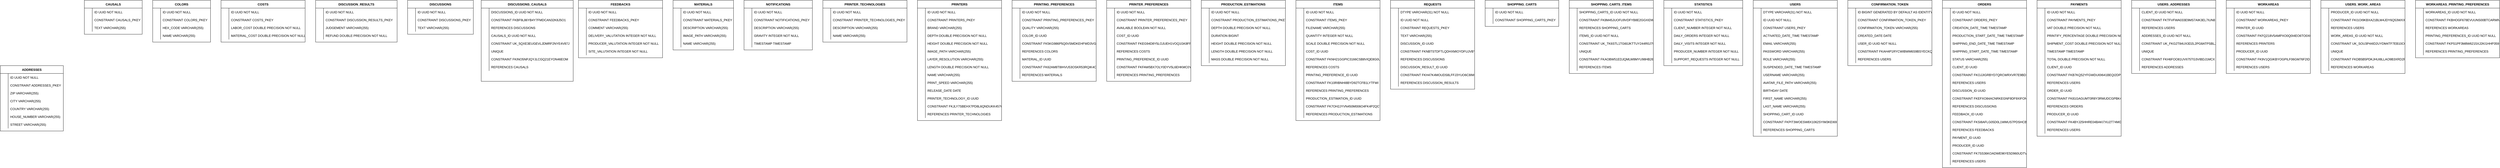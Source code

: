 <mxfile version="15.0.2" type="github">
  <diagram id="FAFqv0YFfy0wZtvdMSJw" name="Page-1">
    <mxGraphModel dx="6384" dy="780" grid="1" gridSize="10" guides="1" tooltips="1" connect="1" arrows="1" fold="1" page="1" pageScale="1" pageWidth="827" pageHeight="1169" math="0" shadow="0">
      <root>
        <mxCell id="0" />
        <mxCell id="1" parent="0" />
        <mxCell id="k5QQbJl_lLXqa5jH-GES-1" value="ADDRESSES" style="shape=table;startSize=30;container=1;collapsible=1;childLayout=tableLayout;fixedRows=1;rowLines=0;fontStyle=1;align=center;resizeLast=1;" parent="1" vertex="1">
          <mxGeometry x="-4360" y="330" width="240" height="250" as="geometry" />
        </mxCell>
        <mxCell id="k5QQbJl_lLXqa5jH-GES-2" value="" style="shape=partialRectangle;collapsible=0;dropTarget=0;pointerEvents=0;fillColor=none;points=[[0,0.5],[1,0.5]];portConstraint=eastwest;top=0;left=0;right=0;bottom=0;" parent="k5QQbJl_lLXqa5jH-GES-1" vertex="1">
          <mxGeometry y="30" width="240" height="30" as="geometry" />
        </mxCell>
        <mxCell id="k5QQbJl_lLXqa5jH-GES-3" value="" style="shape=partialRectangle;overflow=hidden;connectable=0;fillColor=none;top=0;left=0;bottom=0;right=0;" parent="k5QQbJl_lLXqa5jH-GES-2" vertex="1">
          <mxGeometry width="30" height="30" as="geometry" />
        </mxCell>
        <mxCell id="k5QQbJl_lLXqa5jH-GES-4" value="ID           UUID NOT NULL" style="shape=partialRectangle;overflow=hidden;connectable=0;fillColor=none;top=0;left=0;bottom=0;right=0;align=left;spacingLeft=6;" parent="k5QQbJl_lLXqa5jH-GES-2" vertex="1">
          <mxGeometry x="30" width="210" height="30" as="geometry" />
        </mxCell>
        <mxCell id="k5QQbJl_lLXqa5jH-GES-5" value="" style="shape=partialRectangle;collapsible=0;dropTarget=0;pointerEvents=0;fillColor=none;points=[[0,0.5],[1,0.5]];portConstraint=eastwest;top=0;left=0;right=0;bottom=0;" parent="k5QQbJl_lLXqa5jH-GES-1" vertex="1">
          <mxGeometry y="60" width="240" height="30" as="geometry" />
        </mxCell>
        <mxCell id="k5QQbJl_lLXqa5jH-GES-6" value="" style="shape=partialRectangle;overflow=hidden;connectable=0;fillColor=none;top=0;left=0;bottom=0;right=0;" parent="k5QQbJl_lLXqa5jH-GES-5" vertex="1">
          <mxGeometry width="30" height="30" as="geometry" />
        </mxCell>
        <mxCell id="k5QQbJl_lLXqa5jH-GES-7" value="CONSTRAINT ADDRESSES_PKEY" style="shape=partialRectangle;overflow=hidden;connectable=0;fillColor=none;top=0;left=0;bottom=0;right=0;align=left;spacingLeft=6;" parent="k5QQbJl_lLXqa5jH-GES-5" vertex="1">
          <mxGeometry x="30" width="210" height="30" as="geometry" />
        </mxCell>
        <mxCell id="k5QQbJl_lLXqa5jH-GES-8" value="" style="shape=partialRectangle;collapsible=0;dropTarget=0;pointerEvents=0;fillColor=none;points=[[0,0.5],[1,0.5]];portConstraint=eastwest;top=0;left=0;right=0;bottom=0;" parent="k5QQbJl_lLXqa5jH-GES-1" vertex="1">
          <mxGeometry y="90" width="240" height="30" as="geometry" />
        </mxCell>
        <mxCell id="k5QQbJl_lLXqa5jH-GES-9" value="" style="shape=partialRectangle;overflow=hidden;connectable=0;fillColor=none;top=0;left=0;bottom=0;right=0;" parent="k5QQbJl_lLXqa5jH-GES-8" vertex="1">
          <mxGeometry width="30" height="30" as="geometry" />
        </mxCell>
        <mxCell id="k5QQbJl_lLXqa5jH-GES-10" value="ZIP          VARCHAR(255)" style="shape=partialRectangle;overflow=hidden;connectable=0;fillColor=none;top=0;left=0;bottom=0;right=0;align=left;spacingLeft=6;" parent="k5QQbJl_lLXqa5jH-GES-8" vertex="1">
          <mxGeometry x="30" width="210" height="30" as="geometry" />
        </mxCell>
        <mxCell id="k5QQbJl_lLXqa5jH-GES-11" value="" style="shape=partialRectangle;collapsible=0;dropTarget=0;pointerEvents=0;fillColor=none;points=[[0,0.5],[1,0.5]];portConstraint=eastwest;top=0;left=0;right=0;bottom=0;" parent="k5QQbJl_lLXqa5jH-GES-1" vertex="1">
          <mxGeometry y="120" width="240" height="30" as="geometry" />
        </mxCell>
        <mxCell id="k5QQbJl_lLXqa5jH-GES-12" value="" style="shape=partialRectangle;overflow=hidden;connectable=0;fillColor=none;top=0;left=0;bottom=0;right=0;" parent="k5QQbJl_lLXqa5jH-GES-11" vertex="1">
          <mxGeometry width="30" height="30" as="geometry" />
        </mxCell>
        <mxCell id="k5QQbJl_lLXqa5jH-GES-13" value="CITY         VARCHAR(255)" style="shape=partialRectangle;overflow=hidden;connectable=0;fillColor=none;top=0;left=0;bottom=0;right=0;align=left;spacingLeft=6;" parent="k5QQbJl_lLXqa5jH-GES-11" vertex="1">
          <mxGeometry x="30" width="210" height="30" as="geometry" />
        </mxCell>
        <mxCell id="k5QQbJl_lLXqa5jH-GES-14" value="" style="shape=partialRectangle;collapsible=0;dropTarget=0;pointerEvents=0;fillColor=none;points=[[0,0.5],[1,0.5]];portConstraint=eastwest;top=0;left=0;right=0;bottom=0;" parent="k5QQbJl_lLXqa5jH-GES-1" vertex="1">
          <mxGeometry y="150" width="240" height="30" as="geometry" />
        </mxCell>
        <mxCell id="k5QQbJl_lLXqa5jH-GES-15" value="" style="shape=partialRectangle;overflow=hidden;connectable=0;fillColor=none;top=0;left=0;bottom=0;right=0;" parent="k5QQbJl_lLXqa5jH-GES-14" vertex="1">
          <mxGeometry width="30" height="30" as="geometry" />
        </mxCell>
        <mxCell id="k5QQbJl_lLXqa5jH-GES-16" value="COUNTRY      VARCHAR(255)" style="shape=partialRectangle;overflow=hidden;connectable=0;fillColor=none;top=0;left=0;bottom=0;right=0;align=left;spacingLeft=6;" parent="k5QQbJl_lLXqa5jH-GES-14" vertex="1">
          <mxGeometry x="30" width="210" height="30" as="geometry" />
        </mxCell>
        <mxCell id="k5QQbJl_lLXqa5jH-GES-17" value="" style="shape=partialRectangle;collapsible=0;dropTarget=0;pointerEvents=0;fillColor=none;points=[[0,0.5],[1,0.5]];portConstraint=eastwest;top=0;left=0;right=0;bottom=0;" parent="k5QQbJl_lLXqa5jH-GES-1" vertex="1">
          <mxGeometry y="180" width="240" height="30" as="geometry" />
        </mxCell>
        <mxCell id="k5QQbJl_lLXqa5jH-GES-18" value="" style="shape=partialRectangle;overflow=hidden;connectable=0;fillColor=none;top=0;left=0;bottom=0;right=0;" parent="k5QQbJl_lLXqa5jH-GES-17" vertex="1">
          <mxGeometry width="30" height="30" as="geometry" />
        </mxCell>
        <mxCell id="k5QQbJl_lLXqa5jH-GES-19" value="HOUSE_NUMBER VARCHAR(255)" style="shape=partialRectangle;overflow=hidden;connectable=0;fillColor=none;top=0;left=0;bottom=0;right=0;align=left;spacingLeft=6;" parent="k5QQbJl_lLXqa5jH-GES-17" vertex="1">
          <mxGeometry x="30" width="210" height="30" as="geometry" />
        </mxCell>
        <mxCell id="k5QQbJl_lLXqa5jH-GES-20" value="" style="shape=partialRectangle;collapsible=0;dropTarget=0;pointerEvents=0;fillColor=none;points=[[0,0.5],[1,0.5]];portConstraint=eastwest;top=0;left=0;right=0;bottom=0;" parent="k5QQbJl_lLXqa5jH-GES-1" vertex="1">
          <mxGeometry y="210" width="240" height="30" as="geometry" />
        </mxCell>
        <mxCell id="k5QQbJl_lLXqa5jH-GES-21" value="" style="shape=partialRectangle;overflow=hidden;connectable=0;fillColor=none;top=0;left=0;bottom=0;right=0;" parent="k5QQbJl_lLXqa5jH-GES-20" vertex="1">
          <mxGeometry width="30" height="30" as="geometry" />
        </mxCell>
        <mxCell id="k5QQbJl_lLXqa5jH-GES-22" value="STREET       VARCHAR(255)" style="shape=partialRectangle;overflow=hidden;connectable=0;fillColor=none;top=0;left=0;bottom=0;right=0;align=left;spacingLeft=6;" parent="k5QQbJl_lLXqa5jH-GES-20" vertex="1">
          <mxGeometry x="30" width="210" height="30" as="geometry" />
        </mxCell>
        <mxCell id="k5QQbJl_lLXqa5jH-GES-23" value="CAUSALS" style="shape=table;startSize=30;container=1;collapsible=1;childLayout=tableLayout;fixedRows=1;rowLines=0;fontStyle=1;align=center;resizeLast=1;" parent="1" vertex="1">
          <mxGeometry x="-4040" y="80" width="220" height="130" as="geometry" />
        </mxCell>
        <mxCell id="k5QQbJl_lLXqa5jH-GES-24" value="" style="shape=partialRectangle;collapsible=0;dropTarget=0;pointerEvents=0;fillColor=none;points=[[0,0.5],[1,0.5]];portConstraint=eastwest;top=0;left=0;right=0;bottom=0;" parent="k5QQbJl_lLXqa5jH-GES-23" vertex="1">
          <mxGeometry y="30" width="220" height="30" as="geometry" />
        </mxCell>
        <mxCell id="k5QQbJl_lLXqa5jH-GES-25" value="" style="shape=partialRectangle;overflow=hidden;connectable=0;fillColor=none;top=0;left=0;bottom=0;right=0;" parent="k5QQbJl_lLXqa5jH-GES-24" vertex="1">
          <mxGeometry width="30" height="30" as="geometry" />
        </mxCell>
        <mxCell id="k5QQbJl_lLXqa5jH-GES-26" value="ID   UUID NOT NULL" style="shape=partialRectangle;overflow=hidden;connectable=0;fillColor=none;top=0;left=0;bottom=0;right=0;align=left;spacingLeft=6;" parent="k5QQbJl_lLXqa5jH-GES-24" vertex="1">
          <mxGeometry x="30" width="190" height="30" as="geometry" />
        </mxCell>
        <mxCell id="k5QQbJl_lLXqa5jH-GES-27" value="" style="shape=partialRectangle;collapsible=0;dropTarget=0;pointerEvents=0;fillColor=none;points=[[0,0.5],[1,0.5]];portConstraint=eastwest;top=0;left=0;right=0;bottom=0;" parent="k5QQbJl_lLXqa5jH-GES-23" vertex="1">
          <mxGeometry y="60" width="220" height="30" as="geometry" />
        </mxCell>
        <mxCell id="k5QQbJl_lLXqa5jH-GES-28" value="" style="shape=partialRectangle;overflow=hidden;connectable=0;fillColor=none;top=0;left=0;bottom=0;right=0;" parent="k5QQbJl_lLXqa5jH-GES-27" vertex="1">
          <mxGeometry width="30" height="30" as="geometry" />
        </mxCell>
        <mxCell id="k5QQbJl_lLXqa5jH-GES-29" value="CONSTRAINT CAUSALS_PKEY" style="shape=partialRectangle;overflow=hidden;connectable=0;fillColor=none;top=0;left=0;bottom=0;right=0;align=left;spacingLeft=6;" parent="k5QQbJl_lLXqa5jH-GES-27" vertex="1">
          <mxGeometry x="30" width="190" height="30" as="geometry" />
        </mxCell>
        <mxCell id="k5QQbJl_lLXqa5jH-GES-30" value="" style="shape=partialRectangle;collapsible=0;dropTarget=0;pointerEvents=0;fillColor=none;points=[[0,0.5],[1,0.5]];portConstraint=eastwest;top=0;left=0;right=0;bottom=0;" parent="k5QQbJl_lLXqa5jH-GES-23" vertex="1">
          <mxGeometry y="90" width="220" height="30" as="geometry" />
        </mxCell>
        <mxCell id="k5QQbJl_lLXqa5jH-GES-31" value="" style="shape=partialRectangle;overflow=hidden;connectable=0;fillColor=none;top=0;left=0;bottom=0;right=0;" parent="k5QQbJl_lLXqa5jH-GES-30" vertex="1">
          <mxGeometry width="30" height="30" as="geometry" />
        </mxCell>
        <mxCell id="k5QQbJl_lLXqa5jH-GES-32" value="TEXT VARCHAR(255)" style="shape=partialRectangle;overflow=hidden;connectable=0;fillColor=none;top=0;left=0;bottom=0;right=0;align=left;spacingLeft=6;" parent="k5QQbJl_lLXqa5jH-GES-30" vertex="1">
          <mxGeometry x="30" width="190" height="30" as="geometry" />
        </mxCell>
        <mxCell id="k5QQbJl_lLXqa5jH-GES-33" value="COLORS" style="shape=table;startSize=30;container=1;collapsible=1;childLayout=tableLayout;fixedRows=1;rowLines=0;fontStyle=1;align=center;resizeLast=1;" parent="1" vertex="1">
          <mxGeometry x="-3780" y="80" width="220" height="160" as="geometry" />
        </mxCell>
        <mxCell id="k5QQbJl_lLXqa5jH-GES-34" value="" style="shape=partialRectangle;collapsible=0;dropTarget=0;pointerEvents=0;fillColor=none;points=[[0,0.5],[1,0.5]];portConstraint=eastwest;top=0;left=0;right=0;bottom=0;" parent="k5QQbJl_lLXqa5jH-GES-33" vertex="1">
          <mxGeometry y="30" width="220" height="30" as="geometry" />
        </mxCell>
        <mxCell id="k5QQbJl_lLXqa5jH-GES-35" value="" style="shape=partialRectangle;overflow=hidden;connectable=0;fillColor=none;top=0;left=0;bottom=0;right=0;" parent="k5QQbJl_lLXqa5jH-GES-34" vertex="1">
          <mxGeometry width="30" height="30" as="geometry" />
        </mxCell>
        <mxCell id="k5QQbJl_lLXqa5jH-GES-36" value="ID       UUID NOT NULL" style="shape=partialRectangle;overflow=hidden;connectable=0;fillColor=none;top=0;left=0;bottom=0;right=0;align=left;spacingLeft=6;" parent="k5QQbJl_lLXqa5jH-GES-34" vertex="1">
          <mxGeometry x="30" width="190" height="30" as="geometry" />
        </mxCell>
        <mxCell id="k5QQbJl_lLXqa5jH-GES-37" value="" style="shape=partialRectangle;collapsible=0;dropTarget=0;pointerEvents=0;fillColor=none;points=[[0,0.5],[1,0.5]];portConstraint=eastwest;top=0;left=0;right=0;bottom=0;" parent="k5QQbJl_lLXqa5jH-GES-33" vertex="1">
          <mxGeometry y="60" width="220" height="30" as="geometry" />
        </mxCell>
        <mxCell id="k5QQbJl_lLXqa5jH-GES-38" value="" style="shape=partialRectangle;overflow=hidden;connectable=0;fillColor=none;top=0;left=0;bottom=0;right=0;" parent="k5QQbJl_lLXqa5jH-GES-37" vertex="1">
          <mxGeometry width="30" height="30" as="geometry" />
        </mxCell>
        <mxCell id="k5QQbJl_lLXqa5jH-GES-39" value="CONSTRAINT COLORS_PKEY" style="shape=partialRectangle;overflow=hidden;connectable=0;fillColor=none;top=0;left=0;bottom=0;right=0;align=left;spacingLeft=6;" parent="k5QQbJl_lLXqa5jH-GES-37" vertex="1">
          <mxGeometry x="30" width="190" height="30" as="geometry" />
        </mxCell>
        <mxCell id="k5QQbJl_lLXqa5jH-GES-40" value="" style="shape=partialRectangle;collapsible=0;dropTarget=0;pointerEvents=0;fillColor=none;points=[[0,0.5],[1,0.5]];portConstraint=eastwest;top=0;left=0;right=0;bottom=0;" parent="k5QQbJl_lLXqa5jH-GES-33" vertex="1">
          <mxGeometry y="90" width="220" height="30" as="geometry" />
        </mxCell>
        <mxCell id="k5QQbJl_lLXqa5jH-GES-41" value="" style="shape=partialRectangle;overflow=hidden;connectable=0;fillColor=none;top=0;left=0;bottom=0;right=0;" parent="k5QQbJl_lLXqa5jH-GES-40" vertex="1">
          <mxGeometry width="30" height="30" as="geometry" />
        </mxCell>
        <mxCell id="k5QQbJl_lLXqa5jH-GES-42" value="HEX_CODE VARCHAR(255)" style="shape=partialRectangle;overflow=hidden;connectable=0;fillColor=none;top=0;left=0;bottom=0;right=0;align=left;spacingLeft=6;" parent="k5QQbJl_lLXqa5jH-GES-40" vertex="1">
          <mxGeometry x="30" width="190" height="30" as="geometry" />
        </mxCell>
        <mxCell id="k5QQbJl_lLXqa5jH-GES-43" value="" style="shape=partialRectangle;collapsible=0;dropTarget=0;pointerEvents=0;fillColor=none;points=[[0,0.5],[1,0.5]];portConstraint=eastwest;top=0;left=0;right=0;bottom=0;" parent="k5QQbJl_lLXqa5jH-GES-33" vertex="1">
          <mxGeometry y="120" width="220" height="30" as="geometry" />
        </mxCell>
        <mxCell id="k5QQbJl_lLXqa5jH-GES-44" value="" style="shape=partialRectangle;overflow=hidden;connectable=0;fillColor=none;top=0;left=0;bottom=0;right=0;" parent="k5QQbJl_lLXqa5jH-GES-43" vertex="1">
          <mxGeometry width="30" height="30" as="geometry" />
        </mxCell>
        <mxCell id="k5QQbJl_lLXqa5jH-GES-45" value="NAME     VARCHAR(255)" style="shape=partialRectangle;overflow=hidden;connectable=0;fillColor=none;top=0;left=0;bottom=0;right=0;align=left;spacingLeft=6;" parent="k5QQbJl_lLXqa5jH-GES-43" vertex="1">
          <mxGeometry x="30" width="190" height="30" as="geometry" />
        </mxCell>
        <mxCell id="k5QQbJl_lLXqa5jH-GES-46" value="COSTS" style="shape=table;startSize=30;container=1;collapsible=1;childLayout=tableLayout;fixedRows=1;rowLines=0;fontStyle=1;align=center;resizeLast=1;" parent="1" vertex="1">
          <mxGeometry x="-3520" y="80" width="320" height="160" as="geometry" />
        </mxCell>
        <mxCell id="k5QQbJl_lLXqa5jH-GES-47" value="" style="shape=partialRectangle;collapsible=0;dropTarget=0;pointerEvents=0;fillColor=none;points=[[0,0.5],[1,0.5]];portConstraint=eastwest;top=0;left=0;right=0;bottom=0;" parent="k5QQbJl_lLXqa5jH-GES-46" vertex="1">
          <mxGeometry y="30" width="320" height="30" as="geometry" />
        </mxCell>
        <mxCell id="k5QQbJl_lLXqa5jH-GES-48" value="" style="shape=partialRectangle;overflow=hidden;connectable=0;fillColor=none;top=0;left=0;bottom=0;right=0;" parent="k5QQbJl_lLXqa5jH-GES-47" vertex="1">
          <mxGeometry width="30" height="30" as="geometry" />
        </mxCell>
        <mxCell id="k5QQbJl_lLXqa5jH-GES-49" value="ID            UUID             NOT NULL" style="shape=partialRectangle;overflow=hidden;connectable=0;fillColor=none;top=0;left=0;bottom=0;right=0;align=left;spacingLeft=6;" parent="k5QQbJl_lLXqa5jH-GES-47" vertex="1">
          <mxGeometry x="30" width="290" height="30" as="geometry" />
        </mxCell>
        <mxCell id="k5QQbJl_lLXqa5jH-GES-50" value="" style="shape=partialRectangle;collapsible=0;dropTarget=0;pointerEvents=0;fillColor=none;points=[[0,0.5],[1,0.5]];portConstraint=eastwest;top=0;left=0;right=0;bottom=0;" parent="k5QQbJl_lLXqa5jH-GES-46" vertex="1">
          <mxGeometry y="60" width="320" height="30" as="geometry" />
        </mxCell>
        <mxCell id="k5QQbJl_lLXqa5jH-GES-51" value="" style="shape=partialRectangle;overflow=hidden;connectable=0;fillColor=none;top=0;left=0;bottom=0;right=0;" parent="k5QQbJl_lLXqa5jH-GES-50" vertex="1">
          <mxGeometry width="30" height="30" as="geometry" />
        </mxCell>
        <mxCell id="k5QQbJl_lLXqa5jH-GES-52" value="CONSTRAINT COSTS_PKEY" style="shape=partialRectangle;overflow=hidden;connectable=0;fillColor=none;top=0;left=0;bottom=0;right=0;align=left;spacingLeft=6;" parent="k5QQbJl_lLXqa5jH-GES-50" vertex="1">
          <mxGeometry x="30" width="290" height="30" as="geometry" />
        </mxCell>
        <mxCell id="k5QQbJl_lLXqa5jH-GES-53" value="" style="shape=partialRectangle;collapsible=0;dropTarget=0;pointerEvents=0;fillColor=none;points=[[0,0.5],[1,0.5]];portConstraint=eastwest;top=0;left=0;right=0;bottom=0;" parent="k5QQbJl_lLXqa5jH-GES-46" vertex="1">
          <mxGeometry y="90" width="320" height="30" as="geometry" />
        </mxCell>
        <mxCell id="k5QQbJl_lLXqa5jH-GES-54" value="" style="shape=partialRectangle;overflow=hidden;connectable=0;fillColor=none;top=0;left=0;bottom=0;right=0;" parent="k5QQbJl_lLXqa5jH-GES-53" vertex="1">
          <mxGeometry width="30" height="30" as="geometry" />
        </mxCell>
        <mxCell id="k5QQbJl_lLXqa5jH-GES-55" value="LABOR_COST    DOUBLE PRECISION NOT NULL" style="shape=partialRectangle;overflow=hidden;connectable=0;fillColor=none;top=0;left=0;bottom=0;right=0;align=left;spacingLeft=6;" parent="k5QQbJl_lLXqa5jH-GES-53" vertex="1">
          <mxGeometry x="30" width="290" height="30" as="geometry" />
        </mxCell>
        <mxCell id="k5QQbJl_lLXqa5jH-GES-56" value="" style="shape=partialRectangle;collapsible=0;dropTarget=0;pointerEvents=0;fillColor=none;points=[[0,0.5],[1,0.5]];portConstraint=eastwest;top=0;left=0;right=0;bottom=0;" parent="k5QQbJl_lLXqa5jH-GES-46" vertex="1">
          <mxGeometry y="120" width="320" height="30" as="geometry" />
        </mxCell>
        <mxCell id="k5QQbJl_lLXqa5jH-GES-57" value="" style="shape=partialRectangle;overflow=hidden;connectable=0;fillColor=none;top=0;left=0;bottom=0;right=0;" parent="k5QQbJl_lLXqa5jH-GES-56" vertex="1">
          <mxGeometry width="30" height="30" as="geometry" />
        </mxCell>
        <mxCell id="k5QQbJl_lLXqa5jH-GES-58" value="MATERIAL_COST DOUBLE PRECISION NOT NULL" style="shape=partialRectangle;overflow=hidden;connectable=0;fillColor=none;top=0;left=0;bottom=0;right=0;align=left;spacingLeft=6;" parent="k5QQbJl_lLXqa5jH-GES-56" vertex="1">
          <mxGeometry x="30" width="290" height="30" as="geometry" />
        </mxCell>
        <mxCell id="k5QQbJl_lLXqa5jH-GES-59" value="DISCUSSION_RESULTS" style="shape=table;startSize=30;container=1;collapsible=1;childLayout=tableLayout;fixedRows=1;rowLines=0;fontStyle=1;align=center;resizeLast=1;" parent="1" vertex="1">
          <mxGeometry x="-3160" y="80" width="310" height="160" as="geometry" />
        </mxCell>
        <mxCell id="k5QQbJl_lLXqa5jH-GES-60" value="" style="shape=partialRectangle;collapsible=0;dropTarget=0;pointerEvents=0;fillColor=none;points=[[0,0.5],[1,0.5]];portConstraint=eastwest;top=0;left=0;right=0;bottom=0;" parent="k5QQbJl_lLXqa5jH-GES-59" vertex="1">
          <mxGeometry y="30" width="310" height="30" as="geometry" />
        </mxCell>
        <mxCell id="k5QQbJl_lLXqa5jH-GES-61" value="" style="shape=partialRectangle;overflow=hidden;connectable=0;fillColor=none;top=0;left=0;bottom=0;right=0;" parent="k5QQbJl_lLXqa5jH-GES-60" vertex="1">
          <mxGeometry width="30" height="30" as="geometry" />
        </mxCell>
        <mxCell id="k5QQbJl_lLXqa5jH-GES-62" value="ID        UUID             NOT NULL" style="shape=partialRectangle;overflow=hidden;connectable=0;fillColor=none;top=0;left=0;bottom=0;right=0;align=left;spacingLeft=6;" parent="k5QQbJl_lLXqa5jH-GES-60" vertex="1">
          <mxGeometry x="30" width="280" height="30" as="geometry" />
        </mxCell>
        <mxCell id="k5QQbJl_lLXqa5jH-GES-63" value="" style="shape=partialRectangle;collapsible=0;dropTarget=0;pointerEvents=0;fillColor=none;points=[[0,0.5],[1,0.5]];portConstraint=eastwest;top=0;left=0;right=0;bottom=0;" parent="k5QQbJl_lLXqa5jH-GES-59" vertex="1">
          <mxGeometry y="60" width="310" height="30" as="geometry" />
        </mxCell>
        <mxCell id="k5QQbJl_lLXqa5jH-GES-64" value="" style="shape=partialRectangle;overflow=hidden;connectable=0;fillColor=none;top=0;left=0;bottom=0;right=0;" parent="k5QQbJl_lLXqa5jH-GES-63" vertex="1">
          <mxGeometry width="30" height="30" as="geometry" />
        </mxCell>
        <mxCell id="k5QQbJl_lLXqa5jH-GES-65" value="CONSTRAINT DISCUSSION_RESULTS_PKEY" style="shape=partialRectangle;overflow=hidden;connectable=0;fillColor=none;top=0;left=0;bottom=0;right=0;align=left;spacingLeft=6;" parent="k5QQbJl_lLXqa5jH-GES-63" vertex="1">
          <mxGeometry x="30" width="280" height="30" as="geometry" />
        </mxCell>
        <mxCell id="k5QQbJl_lLXqa5jH-GES-66" value="" style="shape=partialRectangle;collapsible=0;dropTarget=0;pointerEvents=0;fillColor=none;points=[[0,0.5],[1,0.5]];portConstraint=eastwest;top=0;left=0;right=0;bottom=0;" parent="k5QQbJl_lLXqa5jH-GES-59" vertex="1">
          <mxGeometry y="90" width="310" height="30" as="geometry" />
        </mxCell>
        <mxCell id="k5QQbJl_lLXqa5jH-GES-67" value="" style="shape=partialRectangle;overflow=hidden;connectable=0;fillColor=none;top=0;left=0;bottom=0;right=0;" parent="k5QQbJl_lLXqa5jH-GES-66" vertex="1">
          <mxGeometry width="30" height="30" as="geometry" />
        </mxCell>
        <mxCell id="k5QQbJl_lLXqa5jH-GES-68" value="JUDGEMENT VARCHAR(255)" style="shape=partialRectangle;overflow=hidden;connectable=0;fillColor=none;top=0;left=0;bottom=0;right=0;align=left;spacingLeft=6;" parent="k5QQbJl_lLXqa5jH-GES-66" vertex="1">
          <mxGeometry x="30" width="280" height="30" as="geometry" />
        </mxCell>
        <mxCell id="k5QQbJl_lLXqa5jH-GES-69" value="" style="shape=partialRectangle;collapsible=0;dropTarget=0;pointerEvents=0;fillColor=none;points=[[0,0.5],[1,0.5]];portConstraint=eastwest;top=0;left=0;right=0;bottom=0;" parent="k5QQbJl_lLXqa5jH-GES-59" vertex="1">
          <mxGeometry y="120" width="310" height="30" as="geometry" />
        </mxCell>
        <mxCell id="k5QQbJl_lLXqa5jH-GES-70" value="" style="shape=partialRectangle;overflow=hidden;connectable=0;fillColor=none;top=0;left=0;bottom=0;right=0;" parent="k5QQbJl_lLXqa5jH-GES-69" vertex="1">
          <mxGeometry width="30" height="30" as="geometry" />
        </mxCell>
        <mxCell id="k5QQbJl_lLXqa5jH-GES-71" value="REFUND    DOUBLE PRECISION NOT NULL" style="shape=partialRectangle;overflow=hidden;connectable=0;fillColor=none;top=0;left=0;bottom=0;right=0;align=left;spacingLeft=6;" parent="k5QQbJl_lLXqa5jH-GES-69" vertex="1">
          <mxGeometry x="30" width="280" height="30" as="geometry" />
        </mxCell>
        <mxCell id="k5QQbJl_lLXqa5jH-GES-72" value="DISCUSSIONS" style="shape=table;startSize=30;container=1;collapsible=1;childLayout=tableLayout;fixedRows=1;rowLines=0;fontStyle=1;align=center;resizeLast=1;" parent="1" vertex="1">
          <mxGeometry x="-2810" y="80" width="250" height="130" as="geometry" />
        </mxCell>
        <mxCell id="k5QQbJl_lLXqa5jH-GES-73" value="" style="shape=partialRectangle;collapsible=0;dropTarget=0;pointerEvents=0;fillColor=none;points=[[0,0.5],[1,0.5]];portConstraint=eastwest;top=0;left=0;right=0;bottom=0;" parent="k5QQbJl_lLXqa5jH-GES-72" vertex="1">
          <mxGeometry y="30" width="250" height="30" as="geometry" />
        </mxCell>
        <mxCell id="k5QQbJl_lLXqa5jH-GES-74" value="" style="shape=partialRectangle;overflow=hidden;connectable=0;fillColor=none;top=0;left=0;bottom=0;right=0;" parent="k5QQbJl_lLXqa5jH-GES-73" vertex="1">
          <mxGeometry width="30" height="30" as="geometry" />
        </mxCell>
        <mxCell id="k5QQbJl_lLXqa5jH-GES-75" value="ID   UUID NOT NULL" style="shape=partialRectangle;overflow=hidden;connectable=0;fillColor=none;top=0;left=0;bottom=0;right=0;align=left;spacingLeft=6;" parent="k5QQbJl_lLXqa5jH-GES-73" vertex="1">
          <mxGeometry x="30" width="220" height="30" as="geometry" />
        </mxCell>
        <mxCell id="k5QQbJl_lLXqa5jH-GES-76" value="" style="shape=partialRectangle;collapsible=0;dropTarget=0;pointerEvents=0;fillColor=none;points=[[0,0.5],[1,0.5]];portConstraint=eastwest;top=0;left=0;right=0;bottom=0;" parent="k5QQbJl_lLXqa5jH-GES-72" vertex="1">
          <mxGeometry y="60" width="250" height="30" as="geometry" />
        </mxCell>
        <mxCell id="k5QQbJl_lLXqa5jH-GES-77" value="" style="shape=partialRectangle;overflow=hidden;connectable=0;fillColor=none;top=0;left=0;bottom=0;right=0;" parent="k5QQbJl_lLXqa5jH-GES-76" vertex="1">
          <mxGeometry width="30" height="30" as="geometry" />
        </mxCell>
        <mxCell id="k5QQbJl_lLXqa5jH-GES-78" value="CONSTRAINT DISCUSSIONS_PKEY" style="shape=partialRectangle;overflow=hidden;connectable=0;fillColor=none;top=0;left=0;bottom=0;right=0;align=left;spacingLeft=6;" parent="k5QQbJl_lLXqa5jH-GES-76" vertex="1">
          <mxGeometry x="30" width="220" height="30" as="geometry" />
        </mxCell>
        <mxCell id="k5QQbJl_lLXqa5jH-GES-79" value="" style="shape=partialRectangle;collapsible=0;dropTarget=0;pointerEvents=0;fillColor=none;points=[[0,0.5],[1,0.5]];portConstraint=eastwest;top=0;left=0;right=0;bottom=0;" parent="k5QQbJl_lLXqa5jH-GES-72" vertex="1">
          <mxGeometry y="90" width="250" height="30" as="geometry" />
        </mxCell>
        <mxCell id="k5QQbJl_lLXqa5jH-GES-80" value="" style="shape=partialRectangle;overflow=hidden;connectable=0;fillColor=none;top=0;left=0;bottom=0;right=0;" parent="k5QQbJl_lLXqa5jH-GES-79" vertex="1">
          <mxGeometry width="30" height="30" as="geometry" />
        </mxCell>
        <mxCell id="k5QQbJl_lLXqa5jH-GES-81" value="TEXT VARCHAR(255)" style="shape=partialRectangle;overflow=hidden;connectable=0;fillColor=none;top=0;left=0;bottom=0;right=0;align=left;spacingLeft=6;" parent="k5QQbJl_lLXqa5jH-GES-79" vertex="1">
          <mxGeometry x="30" width="220" height="30" as="geometry" />
        </mxCell>
        <mxCell id="k5QQbJl_lLXqa5jH-GES-82" value="DISCUSSIONS_CAUSALS" style="shape=table;startSize=30;container=1;collapsible=1;childLayout=tableLayout;fixedRows=1;rowLines=0;fontStyle=1;align=center;resizeLast=1;" parent="1" vertex="1">
          <mxGeometry x="-2530" y="80" width="350" height="310" as="geometry" />
        </mxCell>
        <mxCell id="k5QQbJl_lLXqa5jH-GES-83" value="" style="shape=partialRectangle;collapsible=0;dropTarget=0;pointerEvents=0;fillColor=none;points=[[0,0.5],[1,0.5]];portConstraint=eastwest;top=0;left=0;right=0;bottom=0;" parent="k5QQbJl_lLXqa5jH-GES-82" vertex="1">
          <mxGeometry y="30" width="350" height="30" as="geometry" />
        </mxCell>
        <mxCell id="k5QQbJl_lLXqa5jH-GES-84" value="" style="shape=partialRectangle;overflow=hidden;connectable=0;fillColor=none;top=0;left=0;bottom=0;right=0;" parent="k5QQbJl_lLXqa5jH-GES-83" vertex="1">
          <mxGeometry width="30" height="30" as="geometry" />
        </mxCell>
        <mxCell id="k5QQbJl_lLXqa5jH-GES-85" value="DISCUSSIONS_ID UUID NOT NULL" style="shape=partialRectangle;overflow=hidden;connectable=0;fillColor=none;top=0;left=0;bottom=0;right=0;align=left;spacingLeft=6;" parent="k5QQbJl_lLXqa5jH-GES-83" vertex="1">
          <mxGeometry x="30" width="320" height="30" as="geometry" />
        </mxCell>
        <mxCell id="k5QQbJl_lLXqa5jH-GES-86" value="" style="shape=partialRectangle;collapsible=0;dropTarget=0;pointerEvents=0;fillColor=none;points=[[0,0.5],[1,0.5]];portConstraint=eastwest;top=0;left=0;right=0;bottom=0;" parent="k5QQbJl_lLXqa5jH-GES-82" vertex="1">
          <mxGeometry y="60" width="350" height="30" as="geometry" />
        </mxCell>
        <mxCell id="k5QQbJl_lLXqa5jH-GES-87" value="" style="shape=partialRectangle;overflow=hidden;connectable=0;fillColor=none;top=0;left=0;bottom=0;right=0;" parent="k5QQbJl_lLXqa5jH-GES-86" vertex="1">
          <mxGeometry width="30" height="30" as="geometry" />
        </mxCell>
        <mxCell id="k5QQbJl_lLXqa5jH-GES-88" value="CONSTRAINT FKBF9L86YB4Y7FMDCAN32K8J5O1" style="shape=partialRectangle;overflow=hidden;connectable=0;fillColor=none;top=0;left=0;bottom=0;right=0;align=left;spacingLeft=6;" parent="k5QQbJl_lLXqa5jH-GES-86" vertex="1">
          <mxGeometry x="30" width="320" height="30" as="geometry" />
        </mxCell>
        <mxCell id="k5QQbJl_lLXqa5jH-GES-89" value="" style="shape=partialRectangle;collapsible=0;dropTarget=0;pointerEvents=0;fillColor=none;points=[[0,0.5],[1,0.5]];portConstraint=eastwest;top=0;left=0;right=0;bottom=0;" parent="k5QQbJl_lLXqa5jH-GES-82" vertex="1">
          <mxGeometry y="90" width="350" height="30" as="geometry" />
        </mxCell>
        <mxCell id="k5QQbJl_lLXqa5jH-GES-90" value="" style="shape=partialRectangle;overflow=hidden;connectable=0;fillColor=none;top=0;left=0;bottom=0;right=0;" parent="k5QQbJl_lLXqa5jH-GES-89" vertex="1">
          <mxGeometry width="30" height="30" as="geometry" />
        </mxCell>
        <mxCell id="k5QQbJl_lLXqa5jH-GES-91" value="REFERENCES DISCUSSIONS" style="shape=partialRectangle;overflow=hidden;connectable=0;fillColor=none;top=0;left=0;bottom=0;right=0;align=left;spacingLeft=6;" parent="k5QQbJl_lLXqa5jH-GES-89" vertex="1">
          <mxGeometry x="30" width="320" height="30" as="geometry" />
        </mxCell>
        <mxCell id="k5QQbJl_lLXqa5jH-GES-92" value="" style="shape=partialRectangle;collapsible=0;dropTarget=0;pointerEvents=0;fillColor=none;points=[[0,0.5],[1,0.5]];portConstraint=eastwest;top=0;left=0;right=0;bottom=0;" parent="k5QQbJl_lLXqa5jH-GES-82" vertex="1">
          <mxGeometry y="120" width="350" height="30" as="geometry" />
        </mxCell>
        <mxCell id="k5QQbJl_lLXqa5jH-GES-93" value="" style="shape=partialRectangle;overflow=hidden;connectable=0;fillColor=none;top=0;left=0;bottom=0;right=0;" parent="k5QQbJl_lLXqa5jH-GES-92" vertex="1">
          <mxGeometry width="30" height="30" as="geometry" />
        </mxCell>
        <mxCell id="k5QQbJl_lLXqa5jH-GES-94" value="CAUSALS_ID     UUID NOT NULL" style="shape=partialRectangle;overflow=hidden;connectable=0;fillColor=none;top=0;left=0;bottom=0;right=0;align=left;spacingLeft=6;" parent="k5QQbJl_lLXqa5jH-GES-92" vertex="1">
          <mxGeometry x="30" width="320" height="30" as="geometry" />
        </mxCell>
        <mxCell id="k5QQbJl_lLXqa5jH-GES-95" value="" style="shape=partialRectangle;collapsible=0;dropTarget=0;pointerEvents=0;fillColor=none;points=[[0,0.5],[1,0.5]];portConstraint=eastwest;top=0;left=0;right=0;bottom=0;" parent="k5QQbJl_lLXqa5jH-GES-82" vertex="1">
          <mxGeometry y="150" width="350" height="30" as="geometry" />
        </mxCell>
        <mxCell id="k5QQbJl_lLXqa5jH-GES-96" value="" style="shape=partialRectangle;overflow=hidden;connectable=0;fillColor=none;top=0;left=0;bottom=0;right=0;" parent="k5QQbJl_lLXqa5jH-GES-95" vertex="1">
          <mxGeometry width="30" height="30" as="geometry" />
        </mxCell>
        <mxCell id="k5QQbJl_lLXqa5jH-GES-97" value="CONSTRAINT UK_5QXE3EUGEVLJDMRF2NYE4V87J" style="shape=partialRectangle;overflow=hidden;connectable=0;fillColor=none;top=0;left=0;bottom=0;right=0;align=left;spacingLeft=6;" parent="k5QQbJl_lLXqa5jH-GES-95" vertex="1">
          <mxGeometry x="30" width="320" height="30" as="geometry" />
        </mxCell>
        <mxCell id="k5QQbJl_lLXqa5jH-GES-98" value="" style="shape=partialRectangle;collapsible=0;dropTarget=0;pointerEvents=0;fillColor=none;points=[[0,0.5],[1,0.5]];portConstraint=eastwest;top=0;left=0;right=0;bottom=0;" parent="k5QQbJl_lLXqa5jH-GES-82" vertex="1">
          <mxGeometry y="180" width="350" height="30" as="geometry" />
        </mxCell>
        <mxCell id="k5QQbJl_lLXqa5jH-GES-99" value="" style="shape=partialRectangle;overflow=hidden;connectable=0;fillColor=none;top=0;left=0;bottom=0;right=0;" parent="k5QQbJl_lLXqa5jH-GES-98" vertex="1">
          <mxGeometry width="30" height="30" as="geometry" />
        </mxCell>
        <mxCell id="k5QQbJl_lLXqa5jH-GES-100" value="UNIQUE" style="shape=partialRectangle;overflow=hidden;connectable=0;fillColor=none;top=0;left=0;bottom=0;right=0;align=left;spacingLeft=6;" parent="k5QQbJl_lLXqa5jH-GES-98" vertex="1">
          <mxGeometry x="30" width="320" height="30" as="geometry" />
        </mxCell>
        <mxCell id="k5QQbJl_lLXqa5jH-GES-101" value="" style="shape=partialRectangle;collapsible=0;dropTarget=0;pointerEvents=0;fillColor=none;points=[[0,0.5],[1,0.5]];portConstraint=eastwest;top=0;left=0;right=0;bottom=0;" parent="k5QQbJl_lLXqa5jH-GES-82" vertex="1">
          <mxGeometry y="210" width="350" height="30" as="geometry" />
        </mxCell>
        <mxCell id="k5QQbJl_lLXqa5jH-GES-102" value="" style="shape=partialRectangle;overflow=hidden;connectable=0;fillColor=none;top=0;left=0;bottom=0;right=0;" parent="k5QQbJl_lLXqa5jH-GES-101" vertex="1">
          <mxGeometry width="30" height="30" as="geometry" />
        </mxCell>
        <mxCell id="k5QQbJl_lLXqa5jH-GES-103" value="CONSTRAINT FKINO5NPJQYJLCGQ21EYON46EOM" style="shape=partialRectangle;overflow=hidden;connectable=0;fillColor=none;top=0;left=0;bottom=0;right=0;align=left;spacingLeft=6;" parent="k5QQbJl_lLXqa5jH-GES-101" vertex="1">
          <mxGeometry x="30" width="320" height="30" as="geometry" />
        </mxCell>
        <mxCell id="k5QQbJl_lLXqa5jH-GES-104" value="" style="shape=partialRectangle;collapsible=0;dropTarget=0;pointerEvents=0;fillColor=none;points=[[0,0.5],[1,0.5]];portConstraint=eastwest;top=0;left=0;right=0;bottom=0;" parent="k5QQbJl_lLXqa5jH-GES-82" vertex="1">
          <mxGeometry y="240" width="350" height="30" as="geometry" />
        </mxCell>
        <mxCell id="k5QQbJl_lLXqa5jH-GES-105" value="" style="shape=partialRectangle;overflow=hidden;connectable=0;fillColor=none;top=0;left=0;bottom=0;right=0;" parent="k5QQbJl_lLXqa5jH-GES-104" vertex="1">
          <mxGeometry width="30" height="30" as="geometry" />
        </mxCell>
        <mxCell id="k5QQbJl_lLXqa5jH-GES-106" value="REFERENCES CAUSALS" style="shape=partialRectangle;overflow=hidden;connectable=0;fillColor=none;top=0;left=0;bottom=0;right=0;align=left;spacingLeft=6;" parent="k5QQbJl_lLXqa5jH-GES-104" vertex="1">
          <mxGeometry x="30" width="320" height="30" as="geometry" />
        </mxCell>
        <mxCell id="k5QQbJl_lLXqa5jH-GES-107" value="FEEDBACKS" style="shape=table;startSize=30;container=1;collapsible=1;childLayout=tableLayout;fixedRows=1;rowLines=0;fontStyle=1;align=center;resizeLast=1;" parent="1" vertex="1">
          <mxGeometry x="-2160" y="80" width="320" height="220" as="geometry" />
        </mxCell>
        <mxCell id="k5QQbJl_lLXqa5jH-GES-108" value="" style="shape=partialRectangle;collapsible=0;dropTarget=0;pointerEvents=0;fillColor=none;points=[[0,0.5],[1,0.5]];portConstraint=eastwest;top=0;left=0;right=0;bottom=0;" parent="k5QQbJl_lLXqa5jH-GES-107" vertex="1">
          <mxGeometry y="30" width="320" height="30" as="geometry" />
        </mxCell>
        <mxCell id="k5QQbJl_lLXqa5jH-GES-109" value="" style="shape=partialRectangle;overflow=hidden;connectable=0;fillColor=none;top=0;left=0;bottom=0;right=0;" parent="k5QQbJl_lLXqa5jH-GES-108" vertex="1">
          <mxGeometry width="30" height="30" as="geometry" />
        </mxCell>
        <mxCell id="k5QQbJl_lLXqa5jH-GES-110" value="ID                  UUID    NOT NULL" style="shape=partialRectangle;overflow=hidden;connectable=0;fillColor=none;top=0;left=0;bottom=0;right=0;align=left;spacingLeft=6;" parent="k5QQbJl_lLXqa5jH-GES-108" vertex="1">
          <mxGeometry x="30" width="290" height="30" as="geometry" />
        </mxCell>
        <mxCell id="k5QQbJl_lLXqa5jH-GES-111" value="" style="shape=partialRectangle;collapsible=0;dropTarget=0;pointerEvents=0;fillColor=none;points=[[0,0.5],[1,0.5]];portConstraint=eastwest;top=0;left=0;right=0;bottom=0;" parent="k5QQbJl_lLXqa5jH-GES-107" vertex="1">
          <mxGeometry y="60" width="320" height="30" as="geometry" />
        </mxCell>
        <mxCell id="k5QQbJl_lLXqa5jH-GES-112" value="" style="shape=partialRectangle;overflow=hidden;connectable=0;fillColor=none;top=0;left=0;bottom=0;right=0;" parent="k5QQbJl_lLXqa5jH-GES-111" vertex="1">
          <mxGeometry width="30" height="30" as="geometry" />
        </mxCell>
        <mxCell id="k5QQbJl_lLXqa5jH-GES-113" value="CONSTRAINT FEEDBACKS_PKEY" style="shape=partialRectangle;overflow=hidden;connectable=0;fillColor=none;top=0;left=0;bottom=0;right=0;align=left;spacingLeft=6;" parent="k5QQbJl_lLXqa5jH-GES-111" vertex="1">
          <mxGeometry x="30" width="290" height="30" as="geometry" />
        </mxCell>
        <mxCell id="k5QQbJl_lLXqa5jH-GES-114" value="" style="shape=partialRectangle;collapsible=0;dropTarget=0;pointerEvents=0;fillColor=none;points=[[0,0.5],[1,0.5]];portConstraint=eastwest;top=0;left=0;right=0;bottom=0;" parent="k5QQbJl_lLXqa5jH-GES-107" vertex="1">
          <mxGeometry y="90" width="320" height="30" as="geometry" />
        </mxCell>
        <mxCell id="k5QQbJl_lLXqa5jH-GES-115" value="" style="shape=partialRectangle;overflow=hidden;connectable=0;fillColor=none;top=0;left=0;bottom=0;right=0;" parent="k5QQbJl_lLXqa5jH-GES-114" vertex="1">
          <mxGeometry width="30" height="30" as="geometry" />
        </mxCell>
        <mxCell id="k5QQbJl_lLXqa5jH-GES-116" value="COMMENT             VARCHAR(255)" style="shape=partialRectangle;overflow=hidden;connectable=0;fillColor=none;top=0;left=0;bottom=0;right=0;align=left;spacingLeft=6;" parent="k5QQbJl_lLXqa5jH-GES-114" vertex="1">
          <mxGeometry x="30" width="290" height="30" as="geometry" />
        </mxCell>
        <mxCell id="k5QQbJl_lLXqa5jH-GES-117" value="" style="shape=partialRectangle;collapsible=0;dropTarget=0;pointerEvents=0;fillColor=none;points=[[0,0.5],[1,0.5]];portConstraint=eastwest;top=0;left=0;right=0;bottom=0;" parent="k5QQbJl_lLXqa5jH-GES-107" vertex="1">
          <mxGeometry y="120" width="320" height="30" as="geometry" />
        </mxCell>
        <mxCell id="k5QQbJl_lLXqa5jH-GES-118" value="" style="shape=partialRectangle;overflow=hidden;connectable=0;fillColor=none;top=0;left=0;bottom=0;right=0;" parent="k5QQbJl_lLXqa5jH-GES-117" vertex="1">
          <mxGeometry width="30" height="30" as="geometry" />
        </mxCell>
        <mxCell id="k5QQbJl_lLXqa5jH-GES-119" value="DELIVERY_VALUTATION INTEGER NOT NULL" style="shape=partialRectangle;overflow=hidden;connectable=0;fillColor=none;top=0;left=0;bottom=0;right=0;align=left;spacingLeft=6;" parent="k5QQbJl_lLXqa5jH-GES-117" vertex="1">
          <mxGeometry x="30" width="290" height="30" as="geometry" />
        </mxCell>
        <mxCell id="k5QQbJl_lLXqa5jH-GES-120" value="" style="shape=partialRectangle;collapsible=0;dropTarget=0;pointerEvents=0;fillColor=none;points=[[0,0.5],[1,0.5]];portConstraint=eastwest;top=0;left=0;right=0;bottom=0;" parent="k5QQbJl_lLXqa5jH-GES-107" vertex="1">
          <mxGeometry y="150" width="320" height="30" as="geometry" />
        </mxCell>
        <mxCell id="k5QQbJl_lLXqa5jH-GES-121" value="" style="shape=partialRectangle;overflow=hidden;connectable=0;fillColor=none;top=0;left=0;bottom=0;right=0;" parent="k5QQbJl_lLXqa5jH-GES-120" vertex="1">
          <mxGeometry width="30" height="30" as="geometry" />
        </mxCell>
        <mxCell id="k5QQbJl_lLXqa5jH-GES-122" value="PRODUCER_VALUTATION INTEGER NOT NULL" style="shape=partialRectangle;overflow=hidden;connectable=0;fillColor=none;top=0;left=0;bottom=0;right=0;align=left;spacingLeft=6;" parent="k5QQbJl_lLXqa5jH-GES-120" vertex="1">
          <mxGeometry x="30" width="290" height="30" as="geometry" />
        </mxCell>
        <mxCell id="k5QQbJl_lLXqa5jH-GES-123" value="" style="shape=partialRectangle;collapsible=0;dropTarget=0;pointerEvents=0;fillColor=none;points=[[0,0.5],[1,0.5]];portConstraint=eastwest;top=0;left=0;right=0;bottom=0;" parent="k5QQbJl_lLXqa5jH-GES-107" vertex="1">
          <mxGeometry y="180" width="320" height="30" as="geometry" />
        </mxCell>
        <mxCell id="k5QQbJl_lLXqa5jH-GES-124" value="" style="shape=partialRectangle;overflow=hidden;connectable=0;fillColor=none;top=0;left=0;bottom=0;right=0;" parent="k5QQbJl_lLXqa5jH-GES-123" vertex="1">
          <mxGeometry width="30" height="30" as="geometry" />
        </mxCell>
        <mxCell id="k5QQbJl_lLXqa5jH-GES-125" value="SITE_VALUTATION     INTEGER NOT NULL" style="shape=partialRectangle;overflow=hidden;connectable=0;fillColor=none;top=0;left=0;bottom=0;right=0;align=left;spacingLeft=6;" parent="k5QQbJl_lLXqa5jH-GES-123" vertex="1">
          <mxGeometry x="30" width="290" height="30" as="geometry" />
        </mxCell>
        <mxCell id="k5QQbJl_lLXqa5jH-GES-126" value="MATERIALS" style="shape=table;startSize=30;container=1;collapsible=1;childLayout=tableLayout;fixedRows=1;rowLines=0;fontStyle=1;align=center;resizeLast=1;" parent="1" vertex="1">
          <mxGeometry x="-1800" y="80" width="230" height="190" as="geometry" />
        </mxCell>
        <mxCell id="k5QQbJl_lLXqa5jH-GES-127" value="" style="shape=partialRectangle;collapsible=0;dropTarget=0;pointerEvents=0;fillColor=none;points=[[0,0.5],[1,0.5]];portConstraint=eastwest;top=0;left=0;right=0;bottom=0;" parent="k5QQbJl_lLXqa5jH-GES-126" vertex="1">
          <mxGeometry y="30" width="230" height="30" as="geometry" />
        </mxCell>
        <mxCell id="k5QQbJl_lLXqa5jH-GES-128" value="" style="shape=partialRectangle;overflow=hidden;connectable=0;fillColor=none;top=0;left=0;bottom=0;right=0;" parent="k5QQbJl_lLXqa5jH-GES-127" vertex="1">
          <mxGeometry width="30" height="30" as="geometry" />
        </mxCell>
        <mxCell id="k5QQbJl_lLXqa5jH-GES-129" value="ID          UUID NOT NULL" style="shape=partialRectangle;overflow=hidden;connectable=0;fillColor=none;top=0;left=0;bottom=0;right=0;align=left;spacingLeft=6;" parent="k5QQbJl_lLXqa5jH-GES-127" vertex="1">
          <mxGeometry x="30" width="200" height="30" as="geometry" />
        </mxCell>
        <mxCell id="k5QQbJl_lLXqa5jH-GES-130" value="" style="shape=partialRectangle;collapsible=0;dropTarget=0;pointerEvents=0;fillColor=none;points=[[0,0.5],[1,0.5]];portConstraint=eastwest;top=0;left=0;right=0;bottom=0;" parent="k5QQbJl_lLXqa5jH-GES-126" vertex="1">
          <mxGeometry y="60" width="230" height="30" as="geometry" />
        </mxCell>
        <mxCell id="k5QQbJl_lLXqa5jH-GES-131" value="" style="shape=partialRectangle;overflow=hidden;connectable=0;fillColor=none;top=0;left=0;bottom=0;right=0;" parent="k5QQbJl_lLXqa5jH-GES-130" vertex="1">
          <mxGeometry width="30" height="30" as="geometry" />
        </mxCell>
        <mxCell id="k5QQbJl_lLXqa5jH-GES-132" value="CONSTRAINT MATERIALS_PKEY" style="shape=partialRectangle;overflow=hidden;connectable=0;fillColor=none;top=0;left=0;bottom=0;right=0;align=left;spacingLeft=6;" parent="k5QQbJl_lLXqa5jH-GES-130" vertex="1">
          <mxGeometry x="30" width="200" height="30" as="geometry" />
        </mxCell>
        <mxCell id="k5QQbJl_lLXqa5jH-GES-133" value="" style="shape=partialRectangle;collapsible=0;dropTarget=0;pointerEvents=0;fillColor=none;points=[[0,0.5],[1,0.5]];portConstraint=eastwest;top=0;left=0;right=0;bottom=0;" parent="k5QQbJl_lLXqa5jH-GES-126" vertex="1">
          <mxGeometry y="90" width="230" height="30" as="geometry" />
        </mxCell>
        <mxCell id="k5QQbJl_lLXqa5jH-GES-134" value="" style="shape=partialRectangle;overflow=hidden;connectable=0;fillColor=none;top=0;left=0;bottom=0;right=0;" parent="k5QQbJl_lLXqa5jH-GES-133" vertex="1">
          <mxGeometry width="30" height="30" as="geometry" />
        </mxCell>
        <mxCell id="k5QQbJl_lLXqa5jH-GES-135" value="DESCRIPTION VARCHAR(255)" style="shape=partialRectangle;overflow=hidden;connectable=0;fillColor=none;top=0;left=0;bottom=0;right=0;align=left;spacingLeft=6;" parent="k5QQbJl_lLXqa5jH-GES-133" vertex="1">
          <mxGeometry x="30" width="200" height="30" as="geometry" />
        </mxCell>
        <mxCell id="k5QQbJl_lLXqa5jH-GES-136" value="" style="shape=partialRectangle;collapsible=0;dropTarget=0;pointerEvents=0;fillColor=none;points=[[0,0.5],[1,0.5]];portConstraint=eastwest;top=0;left=0;right=0;bottom=0;" parent="k5QQbJl_lLXqa5jH-GES-126" vertex="1">
          <mxGeometry y="120" width="230" height="30" as="geometry" />
        </mxCell>
        <mxCell id="k5QQbJl_lLXqa5jH-GES-137" value="" style="shape=partialRectangle;overflow=hidden;connectable=0;fillColor=none;top=0;left=0;bottom=0;right=0;" parent="k5QQbJl_lLXqa5jH-GES-136" vertex="1">
          <mxGeometry width="30" height="30" as="geometry" />
        </mxCell>
        <mxCell id="k5QQbJl_lLXqa5jH-GES-138" value="IMAGE_PATH  VARCHAR(255)" style="shape=partialRectangle;overflow=hidden;connectable=0;fillColor=none;top=0;left=0;bottom=0;right=0;align=left;spacingLeft=6;" parent="k5QQbJl_lLXqa5jH-GES-136" vertex="1">
          <mxGeometry x="30" width="200" height="30" as="geometry" />
        </mxCell>
        <mxCell id="k5QQbJl_lLXqa5jH-GES-139" value="" style="shape=partialRectangle;collapsible=0;dropTarget=0;pointerEvents=0;fillColor=none;points=[[0,0.5],[1,0.5]];portConstraint=eastwest;top=0;left=0;right=0;bottom=0;" parent="k5QQbJl_lLXqa5jH-GES-126" vertex="1">
          <mxGeometry y="150" width="230" height="30" as="geometry" />
        </mxCell>
        <mxCell id="k5QQbJl_lLXqa5jH-GES-140" value="" style="shape=partialRectangle;overflow=hidden;connectable=0;fillColor=none;top=0;left=0;bottom=0;right=0;" parent="k5QQbJl_lLXqa5jH-GES-139" vertex="1">
          <mxGeometry width="30" height="30" as="geometry" />
        </mxCell>
        <mxCell id="k5QQbJl_lLXqa5jH-GES-141" value="NAME        VARCHAR(255)" style="shape=partialRectangle;overflow=hidden;connectable=0;fillColor=none;top=0;left=0;bottom=0;right=0;align=left;spacingLeft=6;" parent="k5QQbJl_lLXqa5jH-GES-139" vertex="1">
          <mxGeometry x="30" width="200" height="30" as="geometry" />
        </mxCell>
        <mxCell id="k5QQbJl_lLXqa5jH-GES-142" value="NOTIFICATIONS" style="shape=table;startSize=30;container=1;collapsible=1;childLayout=tableLayout;fixedRows=1;rowLines=0;fontStyle=1;align=center;resizeLast=1;" parent="1" vertex="1">
          <mxGeometry x="-1530" y="80" width="260" height="190" as="geometry" />
        </mxCell>
        <mxCell id="k5QQbJl_lLXqa5jH-GES-143" value="" style="shape=partialRectangle;collapsible=0;dropTarget=0;pointerEvents=0;fillColor=none;points=[[0,0.5],[1,0.5]];portConstraint=eastwest;top=0;left=0;right=0;bottom=0;" parent="k5QQbJl_lLXqa5jH-GES-142" vertex="1">
          <mxGeometry y="30" width="260" height="30" as="geometry" />
        </mxCell>
        <mxCell id="k5QQbJl_lLXqa5jH-GES-144" value="" style="shape=partialRectangle;overflow=hidden;connectable=0;fillColor=none;top=0;left=0;bottom=0;right=0;" parent="k5QQbJl_lLXqa5jH-GES-143" vertex="1">
          <mxGeometry width="30" height="30" as="geometry" />
        </mxCell>
        <mxCell id="k5QQbJl_lLXqa5jH-GES-145" value="ID          UUID    NOT NULL" style="shape=partialRectangle;overflow=hidden;connectable=0;fillColor=none;top=0;left=0;bottom=0;right=0;align=left;spacingLeft=6;" parent="k5QQbJl_lLXqa5jH-GES-143" vertex="1">
          <mxGeometry x="30" width="230" height="30" as="geometry" />
        </mxCell>
        <mxCell id="k5QQbJl_lLXqa5jH-GES-146" value="" style="shape=partialRectangle;collapsible=0;dropTarget=0;pointerEvents=0;fillColor=none;points=[[0,0.5],[1,0.5]];portConstraint=eastwest;top=0;left=0;right=0;bottom=0;" parent="k5QQbJl_lLXqa5jH-GES-142" vertex="1">
          <mxGeometry y="60" width="260" height="30" as="geometry" />
        </mxCell>
        <mxCell id="k5QQbJl_lLXqa5jH-GES-147" value="" style="shape=partialRectangle;overflow=hidden;connectable=0;fillColor=none;top=0;left=0;bottom=0;right=0;" parent="k5QQbJl_lLXqa5jH-GES-146" vertex="1">
          <mxGeometry width="30" height="30" as="geometry" />
        </mxCell>
        <mxCell id="k5QQbJl_lLXqa5jH-GES-148" value="CONSTRAINT NOTIFICATIONS_PKEY" style="shape=partialRectangle;overflow=hidden;connectable=0;fillColor=none;top=0;left=0;bottom=0;right=0;align=left;spacingLeft=6;" parent="k5QQbJl_lLXqa5jH-GES-146" vertex="1">
          <mxGeometry x="30" width="230" height="30" as="geometry" />
        </mxCell>
        <mxCell id="k5QQbJl_lLXqa5jH-GES-149" value="" style="shape=partialRectangle;collapsible=0;dropTarget=0;pointerEvents=0;fillColor=none;points=[[0,0.5],[1,0.5]];portConstraint=eastwest;top=0;left=0;right=0;bottom=0;" parent="k5QQbJl_lLXqa5jH-GES-142" vertex="1">
          <mxGeometry y="90" width="260" height="30" as="geometry" />
        </mxCell>
        <mxCell id="k5QQbJl_lLXqa5jH-GES-150" value="" style="shape=partialRectangle;overflow=hidden;connectable=0;fillColor=none;top=0;left=0;bottom=0;right=0;" parent="k5QQbJl_lLXqa5jH-GES-149" vertex="1">
          <mxGeometry width="30" height="30" as="geometry" />
        </mxCell>
        <mxCell id="k5QQbJl_lLXqa5jH-GES-151" value="DESCRIPTION VARCHAR(255)" style="shape=partialRectangle;overflow=hidden;connectable=0;fillColor=none;top=0;left=0;bottom=0;right=0;align=left;spacingLeft=6;" parent="k5QQbJl_lLXqa5jH-GES-149" vertex="1">
          <mxGeometry x="30" width="230" height="30" as="geometry" />
        </mxCell>
        <mxCell id="k5QQbJl_lLXqa5jH-GES-152" value="" style="shape=partialRectangle;collapsible=0;dropTarget=0;pointerEvents=0;fillColor=none;points=[[0,0.5],[1,0.5]];portConstraint=eastwest;top=0;left=0;right=0;bottom=0;" parent="k5QQbJl_lLXqa5jH-GES-142" vertex="1">
          <mxGeometry y="120" width="260" height="30" as="geometry" />
        </mxCell>
        <mxCell id="k5QQbJl_lLXqa5jH-GES-153" value="" style="shape=partialRectangle;overflow=hidden;connectable=0;fillColor=none;top=0;left=0;bottom=0;right=0;" parent="k5QQbJl_lLXqa5jH-GES-152" vertex="1">
          <mxGeometry width="30" height="30" as="geometry" />
        </mxCell>
        <mxCell id="k5QQbJl_lLXqa5jH-GES-154" value="GRAVITY     INTEGER NOT NULL" style="shape=partialRectangle;overflow=hidden;connectable=0;fillColor=none;top=0;left=0;bottom=0;right=0;align=left;spacingLeft=6;" parent="k5QQbJl_lLXqa5jH-GES-152" vertex="1">
          <mxGeometry x="30" width="230" height="30" as="geometry" />
        </mxCell>
        <mxCell id="k5QQbJl_lLXqa5jH-GES-155" value="" style="shape=partialRectangle;collapsible=0;dropTarget=0;pointerEvents=0;fillColor=none;points=[[0,0.5],[1,0.5]];portConstraint=eastwest;top=0;left=0;right=0;bottom=0;" parent="k5QQbJl_lLXqa5jH-GES-142" vertex="1">
          <mxGeometry y="150" width="260" height="30" as="geometry" />
        </mxCell>
        <mxCell id="k5QQbJl_lLXqa5jH-GES-156" value="" style="shape=partialRectangle;overflow=hidden;connectable=0;fillColor=none;top=0;left=0;bottom=0;right=0;" parent="k5QQbJl_lLXqa5jH-GES-155" vertex="1">
          <mxGeometry width="30" height="30" as="geometry" />
        </mxCell>
        <mxCell id="k5QQbJl_lLXqa5jH-GES-157" value="TIMESTAMP   TIMESTAMP" style="shape=partialRectangle;overflow=hidden;connectable=0;fillColor=none;top=0;left=0;bottom=0;right=0;align=left;spacingLeft=6;" parent="k5QQbJl_lLXqa5jH-GES-155" vertex="1">
          <mxGeometry x="30" width="230" height="30" as="geometry" />
        </mxCell>
        <mxCell id="k5QQbJl_lLXqa5jH-GES-158" value="PRINTER_TECHNOLOGIES" style="shape=table;startSize=30;container=1;collapsible=1;childLayout=tableLayout;fixedRows=1;rowLines=0;fontStyle=1;align=center;resizeLast=1;" parent="1" vertex="1">
          <mxGeometry x="-1230" y="80" width="320" height="160" as="geometry" />
        </mxCell>
        <mxCell id="k5QQbJl_lLXqa5jH-GES-159" value="" style="shape=partialRectangle;collapsible=0;dropTarget=0;pointerEvents=0;fillColor=none;points=[[0,0.5],[1,0.5]];portConstraint=eastwest;top=0;left=0;right=0;bottom=0;" parent="k5QQbJl_lLXqa5jH-GES-158" vertex="1">
          <mxGeometry y="30" width="320" height="30" as="geometry" />
        </mxCell>
        <mxCell id="k5QQbJl_lLXqa5jH-GES-160" value="" style="shape=partialRectangle;overflow=hidden;connectable=0;fillColor=none;top=0;left=0;bottom=0;right=0;" parent="k5QQbJl_lLXqa5jH-GES-159" vertex="1">
          <mxGeometry width="30" height="30" as="geometry" />
        </mxCell>
        <mxCell id="k5QQbJl_lLXqa5jH-GES-161" value="ID          UUID NOT NULL" style="shape=partialRectangle;overflow=hidden;connectable=0;fillColor=none;top=0;left=0;bottom=0;right=0;align=left;spacingLeft=6;" parent="k5QQbJl_lLXqa5jH-GES-159" vertex="1">
          <mxGeometry x="30" width="290" height="30" as="geometry" />
        </mxCell>
        <mxCell id="k5QQbJl_lLXqa5jH-GES-162" value="" style="shape=partialRectangle;collapsible=0;dropTarget=0;pointerEvents=0;fillColor=none;points=[[0,0.5],[1,0.5]];portConstraint=eastwest;top=0;left=0;right=0;bottom=0;" parent="k5QQbJl_lLXqa5jH-GES-158" vertex="1">
          <mxGeometry y="60" width="320" height="30" as="geometry" />
        </mxCell>
        <mxCell id="k5QQbJl_lLXqa5jH-GES-163" value="" style="shape=partialRectangle;overflow=hidden;connectable=0;fillColor=none;top=0;left=0;bottom=0;right=0;" parent="k5QQbJl_lLXqa5jH-GES-162" vertex="1">
          <mxGeometry width="30" height="30" as="geometry" />
        </mxCell>
        <mxCell id="k5QQbJl_lLXqa5jH-GES-164" value="CONSTRAINT PRINTER_TECHNOLOGIES_PKEY" style="shape=partialRectangle;overflow=hidden;connectable=0;fillColor=none;top=0;left=0;bottom=0;right=0;align=left;spacingLeft=6;" parent="k5QQbJl_lLXqa5jH-GES-162" vertex="1">
          <mxGeometry x="30" width="290" height="30" as="geometry" />
        </mxCell>
        <mxCell id="k5QQbJl_lLXqa5jH-GES-165" value="" style="shape=partialRectangle;collapsible=0;dropTarget=0;pointerEvents=0;fillColor=none;points=[[0,0.5],[1,0.5]];portConstraint=eastwest;top=0;left=0;right=0;bottom=0;" parent="k5QQbJl_lLXqa5jH-GES-158" vertex="1">
          <mxGeometry y="90" width="320" height="30" as="geometry" />
        </mxCell>
        <mxCell id="k5QQbJl_lLXqa5jH-GES-166" value="" style="shape=partialRectangle;overflow=hidden;connectable=0;fillColor=none;top=0;left=0;bottom=0;right=0;" parent="k5QQbJl_lLXqa5jH-GES-165" vertex="1">
          <mxGeometry width="30" height="30" as="geometry" />
        </mxCell>
        <mxCell id="k5QQbJl_lLXqa5jH-GES-167" value="DESCRIPTION VARCHAR(255)" style="shape=partialRectangle;overflow=hidden;connectable=0;fillColor=none;top=0;left=0;bottom=0;right=0;align=left;spacingLeft=6;" parent="k5QQbJl_lLXqa5jH-GES-165" vertex="1">
          <mxGeometry x="30" width="290" height="30" as="geometry" />
        </mxCell>
        <mxCell id="k5QQbJl_lLXqa5jH-GES-168" value="" style="shape=partialRectangle;collapsible=0;dropTarget=0;pointerEvents=0;fillColor=none;points=[[0,0.5],[1,0.5]];portConstraint=eastwest;top=0;left=0;right=0;bottom=0;" parent="k5QQbJl_lLXqa5jH-GES-158" vertex="1">
          <mxGeometry y="120" width="320" height="30" as="geometry" />
        </mxCell>
        <mxCell id="k5QQbJl_lLXqa5jH-GES-169" value="" style="shape=partialRectangle;overflow=hidden;connectable=0;fillColor=none;top=0;left=0;bottom=0;right=0;" parent="k5QQbJl_lLXqa5jH-GES-168" vertex="1">
          <mxGeometry width="30" height="30" as="geometry" />
        </mxCell>
        <mxCell id="k5QQbJl_lLXqa5jH-GES-170" value="NAME        VARCHAR(255)" style="shape=partialRectangle;overflow=hidden;connectable=0;fillColor=none;top=0;left=0;bottom=0;right=0;align=left;spacingLeft=6;" parent="k5QQbJl_lLXqa5jH-GES-168" vertex="1">
          <mxGeometry x="30" width="290" height="30" as="geometry" />
        </mxCell>
        <mxCell id="k5QQbJl_lLXqa5jH-GES-171" value="PRINTERS" style="shape=table;startSize=30;container=1;collapsible=1;childLayout=tableLayout;fixedRows=1;rowLines=0;fontStyle=1;align=center;resizeLast=1;" parent="1" vertex="1">
          <mxGeometry x="-870" y="80" width="320" height="460" as="geometry" />
        </mxCell>
        <mxCell id="k5QQbJl_lLXqa5jH-GES-172" value="" style="shape=partialRectangle;collapsible=0;dropTarget=0;pointerEvents=0;fillColor=none;points=[[0,0.5],[1,0.5]];portConstraint=eastwest;top=0;left=0;right=0;bottom=0;" parent="k5QQbJl_lLXqa5jH-GES-171" vertex="1">
          <mxGeometry y="30" width="320" height="30" as="geometry" />
        </mxCell>
        <mxCell id="k5QQbJl_lLXqa5jH-GES-173" value="" style="shape=partialRectangle;overflow=hidden;connectable=0;fillColor=none;top=0;left=0;bottom=0;right=0;" parent="k5QQbJl_lLXqa5jH-GES-172" vertex="1">
          <mxGeometry width="30" height="30" as="geometry" />
        </mxCell>
        <mxCell id="k5QQbJl_lLXqa5jH-GES-174" value="ID                    UUID             NOT NULL" style="shape=partialRectangle;overflow=hidden;connectable=0;fillColor=none;top=0;left=0;bottom=0;right=0;align=left;spacingLeft=6;" parent="k5QQbJl_lLXqa5jH-GES-172" vertex="1">
          <mxGeometry x="30" width="290" height="30" as="geometry" />
        </mxCell>
        <mxCell id="k5QQbJl_lLXqa5jH-GES-175" value="" style="shape=partialRectangle;collapsible=0;dropTarget=0;pointerEvents=0;fillColor=none;points=[[0,0.5],[1,0.5]];portConstraint=eastwest;top=0;left=0;right=0;bottom=0;" parent="k5QQbJl_lLXqa5jH-GES-171" vertex="1">
          <mxGeometry y="60" width="320" height="30" as="geometry" />
        </mxCell>
        <mxCell id="k5QQbJl_lLXqa5jH-GES-176" value="" style="shape=partialRectangle;overflow=hidden;connectable=0;fillColor=none;top=0;left=0;bottom=0;right=0;" parent="k5QQbJl_lLXqa5jH-GES-175" vertex="1">
          <mxGeometry width="30" height="30" as="geometry" />
        </mxCell>
        <mxCell id="k5QQbJl_lLXqa5jH-GES-177" value="CONSTRAINT PRINTERS_PKEY" style="shape=partialRectangle;overflow=hidden;connectable=0;fillColor=none;top=0;left=0;bottom=0;right=0;align=left;spacingLeft=6;" parent="k5QQbJl_lLXqa5jH-GES-175" vertex="1">
          <mxGeometry x="30" width="290" height="30" as="geometry" />
        </mxCell>
        <mxCell id="k5QQbJl_lLXqa5jH-GES-178" value="" style="shape=partialRectangle;collapsible=0;dropTarget=0;pointerEvents=0;fillColor=none;points=[[0,0.5],[1,0.5]];portConstraint=eastwest;top=0;left=0;right=0;bottom=0;" parent="k5QQbJl_lLXqa5jH-GES-171" vertex="1">
          <mxGeometry y="90" width="320" height="30" as="geometry" />
        </mxCell>
        <mxCell id="k5QQbJl_lLXqa5jH-GES-179" value="" style="shape=partialRectangle;overflow=hidden;connectable=0;fillColor=none;top=0;left=0;bottom=0;right=0;" parent="k5QQbJl_lLXqa5jH-GES-178" vertex="1">
          <mxGeometry width="30" height="30" as="geometry" />
        </mxCell>
        <mxCell id="k5QQbJl_lLXqa5jH-GES-180" value="BRAND                 VARCHAR(255)" style="shape=partialRectangle;overflow=hidden;connectable=0;fillColor=none;top=0;left=0;bottom=0;right=0;align=left;spacingLeft=6;" parent="k5QQbJl_lLXqa5jH-GES-178" vertex="1">
          <mxGeometry x="30" width="290" height="30" as="geometry" />
        </mxCell>
        <mxCell id="k5QQbJl_lLXqa5jH-GES-181" value="" style="shape=partialRectangle;collapsible=0;dropTarget=0;pointerEvents=0;fillColor=none;points=[[0,0.5],[1,0.5]];portConstraint=eastwest;top=0;left=0;right=0;bottom=0;" parent="k5QQbJl_lLXqa5jH-GES-171" vertex="1">
          <mxGeometry y="120" width="320" height="30" as="geometry" />
        </mxCell>
        <mxCell id="k5QQbJl_lLXqa5jH-GES-182" value="" style="shape=partialRectangle;overflow=hidden;connectable=0;fillColor=none;top=0;left=0;bottom=0;right=0;" parent="k5QQbJl_lLXqa5jH-GES-181" vertex="1">
          <mxGeometry width="30" height="30" as="geometry" />
        </mxCell>
        <mxCell id="k5QQbJl_lLXqa5jH-GES-183" value="DEPTH                 DOUBLE PRECISION NOT NULL" style="shape=partialRectangle;overflow=hidden;connectable=0;fillColor=none;top=0;left=0;bottom=0;right=0;align=left;spacingLeft=6;" parent="k5QQbJl_lLXqa5jH-GES-181" vertex="1">
          <mxGeometry x="30" width="290" height="30" as="geometry" />
        </mxCell>
        <mxCell id="k5QQbJl_lLXqa5jH-GES-184" value="" style="shape=partialRectangle;collapsible=0;dropTarget=0;pointerEvents=0;fillColor=none;points=[[0,0.5],[1,0.5]];portConstraint=eastwest;top=0;left=0;right=0;bottom=0;" parent="k5QQbJl_lLXqa5jH-GES-171" vertex="1">
          <mxGeometry y="150" width="320" height="30" as="geometry" />
        </mxCell>
        <mxCell id="k5QQbJl_lLXqa5jH-GES-185" value="" style="shape=partialRectangle;overflow=hidden;connectable=0;fillColor=none;top=0;left=0;bottom=0;right=0;" parent="k5QQbJl_lLXqa5jH-GES-184" vertex="1">
          <mxGeometry width="30" height="30" as="geometry" />
        </mxCell>
        <mxCell id="k5QQbJl_lLXqa5jH-GES-186" value="HEIGHT                DOUBLE PRECISION NOT NULL" style="shape=partialRectangle;overflow=hidden;connectable=0;fillColor=none;top=0;left=0;bottom=0;right=0;align=left;spacingLeft=6;" parent="k5QQbJl_lLXqa5jH-GES-184" vertex="1">
          <mxGeometry x="30" width="290" height="30" as="geometry" />
        </mxCell>
        <mxCell id="k5QQbJl_lLXqa5jH-GES-187" value="" style="shape=partialRectangle;collapsible=0;dropTarget=0;pointerEvents=0;fillColor=none;points=[[0,0.5],[1,0.5]];portConstraint=eastwest;top=0;left=0;right=0;bottom=0;" parent="k5QQbJl_lLXqa5jH-GES-171" vertex="1">
          <mxGeometry y="180" width="320" height="30" as="geometry" />
        </mxCell>
        <mxCell id="k5QQbJl_lLXqa5jH-GES-188" value="" style="shape=partialRectangle;overflow=hidden;connectable=0;fillColor=none;top=0;left=0;bottom=0;right=0;" parent="k5QQbJl_lLXqa5jH-GES-187" vertex="1">
          <mxGeometry width="30" height="30" as="geometry" />
        </mxCell>
        <mxCell id="k5QQbJl_lLXqa5jH-GES-189" value="IMAGE_PATH            VARCHAR(255)" style="shape=partialRectangle;overflow=hidden;connectable=0;fillColor=none;top=0;left=0;bottom=0;right=0;align=left;spacingLeft=6;" parent="k5QQbJl_lLXqa5jH-GES-187" vertex="1">
          <mxGeometry x="30" width="290" height="30" as="geometry" />
        </mxCell>
        <mxCell id="k5QQbJl_lLXqa5jH-GES-190" value="" style="shape=partialRectangle;collapsible=0;dropTarget=0;pointerEvents=0;fillColor=none;points=[[0,0.5],[1,0.5]];portConstraint=eastwest;top=0;left=0;right=0;bottom=0;" parent="k5QQbJl_lLXqa5jH-GES-171" vertex="1">
          <mxGeometry y="210" width="320" height="30" as="geometry" />
        </mxCell>
        <mxCell id="k5QQbJl_lLXqa5jH-GES-191" value="" style="shape=partialRectangle;overflow=hidden;connectable=0;fillColor=none;top=0;left=0;bottom=0;right=0;" parent="k5QQbJl_lLXqa5jH-GES-190" vertex="1">
          <mxGeometry width="30" height="30" as="geometry" />
        </mxCell>
        <mxCell id="k5QQbJl_lLXqa5jH-GES-192" value="LAYER_RESOLUTION      VARCHAR(255)" style="shape=partialRectangle;overflow=hidden;connectable=0;fillColor=none;top=0;left=0;bottom=0;right=0;align=left;spacingLeft=6;" parent="k5QQbJl_lLXqa5jH-GES-190" vertex="1">
          <mxGeometry x="30" width="290" height="30" as="geometry" />
        </mxCell>
        <mxCell id="k5QQbJl_lLXqa5jH-GES-193" value="" style="shape=partialRectangle;collapsible=0;dropTarget=0;pointerEvents=0;fillColor=none;points=[[0,0.5],[1,0.5]];portConstraint=eastwest;top=0;left=0;right=0;bottom=0;" parent="k5QQbJl_lLXqa5jH-GES-171" vertex="1">
          <mxGeometry y="240" width="320" height="30" as="geometry" />
        </mxCell>
        <mxCell id="k5QQbJl_lLXqa5jH-GES-194" value="" style="shape=partialRectangle;overflow=hidden;connectable=0;fillColor=none;top=0;left=0;bottom=0;right=0;" parent="k5QQbJl_lLXqa5jH-GES-193" vertex="1">
          <mxGeometry width="30" height="30" as="geometry" />
        </mxCell>
        <mxCell id="k5QQbJl_lLXqa5jH-GES-195" value="LENGTH                DOUBLE PRECISION NOT NULL" style="shape=partialRectangle;overflow=hidden;connectable=0;fillColor=none;top=0;left=0;bottom=0;right=0;align=left;spacingLeft=6;" parent="k5QQbJl_lLXqa5jH-GES-193" vertex="1">
          <mxGeometry x="30" width="290" height="30" as="geometry" />
        </mxCell>
        <mxCell id="k5QQbJl_lLXqa5jH-GES-196" value="" style="shape=partialRectangle;collapsible=0;dropTarget=0;pointerEvents=0;fillColor=none;points=[[0,0.5],[1,0.5]];portConstraint=eastwest;top=0;left=0;right=0;bottom=0;" parent="k5QQbJl_lLXqa5jH-GES-171" vertex="1">
          <mxGeometry y="270" width="320" height="30" as="geometry" />
        </mxCell>
        <mxCell id="k5QQbJl_lLXqa5jH-GES-197" value="" style="shape=partialRectangle;overflow=hidden;connectable=0;fillColor=none;top=0;left=0;bottom=0;right=0;" parent="k5QQbJl_lLXqa5jH-GES-196" vertex="1">
          <mxGeometry width="30" height="30" as="geometry" />
        </mxCell>
        <mxCell id="k5QQbJl_lLXqa5jH-GES-198" value="NAME                  VARCHAR(255)" style="shape=partialRectangle;overflow=hidden;connectable=0;fillColor=none;top=0;left=0;bottom=0;right=0;align=left;spacingLeft=6;" parent="k5QQbJl_lLXqa5jH-GES-196" vertex="1">
          <mxGeometry x="30" width="290" height="30" as="geometry" />
        </mxCell>
        <mxCell id="k5QQbJl_lLXqa5jH-GES-199" value="" style="shape=partialRectangle;collapsible=0;dropTarget=0;pointerEvents=0;fillColor=none;points=[[0,0.5],[1,0.5]];portConstraint=eastwest;top=0;left=0;right=0;bottom=0;" parent="k5QQbJl_lLXqa5jH-GES-171" vertex="1">
          <mxGeometry y="300" width="320" height="30" as="geometry" />
        </mxCell>
        <mxCell id="k5QQbJl_lLXqa5jH-GES-200" value="" style="shape=partialRectangle;overflow=hidden;connectable=0;fillColor=none;top=0;left=0;bottom=0;right=0;" parent="k5QQbJl_lLXqa5jH-GES-199" vertex="1">
          <mxGeometry width="30" height="30" as="geometry" />
        </mxCell>
        <mxCell id="k5QQbJl_lLXqa5jH-GES-201" value="PRINT_SPEED           VARCHAR(255)" style="shape=partialRectangle;overflow=hidden;connectable=0;fillColor=none;top=0;left=0;bottom=0;right=0;align=left;spacingLeft=6;" parent="k5QQbJl_lLXqa5jH-GES-199" vertex="1">
          <mxGeometry x="30" width="290" height="30" as="geometry" />
        </mxCell>
        <mxCell id="k5QQbJl_lLXqa5jH-GES-202" value="" style="shape=partialRectangle;collapsible=0;dropTarget=0;pointerEvents=0;fillColor=none;points=[[0,0.5],[1,0.5]];portConstraint=eastwest;top=0;left=0;right=0;bottom=0;" parent="k5QQbJl_lLXqa5jH-GES-171" vertex="1">
          <mxGeometry y="330" width="320" height="30" as="geometry" />
        </mxCell>
        <mxCell id="k5QQbJl_lLXqa5jH-GES-203" value="" style="shape=partialRectangle;overflow=hidden;connectable=0;fillColor=none;top=0;left=0;bottom=0;right=0;" parent="k5QQbJl_lLXqa5jH-GES-202" vertex="1">
          <mxGeometry width="30" height="30" as="geometry" />
        </mxCell>
        <mxCell id="k5QQbJl_lLXqa5jH-GES-204" value="RELEASE_DATE          DATE" style="shape=partialRectangle;overflow=hidden;connectable=0;fillColor=none;top=0;left=0;bottom=0;right=0;align=left;spacingLeft=6;" parent="k5QQbJl_lLXqa5jH-GES-202" vertex="1">
          <mxGeometry x="30" width="290" height="30" as="geometry" />
        </mxCell>
        <mxCell id="k5QQbJl_lLXqa5jH-GES-205" value="" style="shape=partialRectangle;collapsible=0;dropTarget=0;pointerEvents=0;fillColor=none;points=[[0,0.5],[1,0.5]];portConstraint=eastwest;top=0;left=0;right=0;bottom=0;" parent="k5QQbJl_lLXqa5jH-GES-171" vertex="1">
          <mxGeometry y="360" width="320" height="30" as="geometry" />
        </mxCell>
        <mxCell id="k5QQbJl_lLXqa5jH-GES-206" value="" style="shape=partialRectangle;overflow=hidden;connectable=0;fillColor=none;top=0;left=0;bottom=0;right=0;" parent="k5QQbJl_lLXqa5jH-GES-205" vertex="1">
          <mxGeometry width="30" height="30" as="geometry" />
        </mxCell>
        <mxCell id="k5QQbJl_lLXqa5jH-GES-207" value="PRINTER_TECHNOLOGY_ID UUID" style="shape=partialRectangle;overflow=hidden;connectable=0;fillColor=none;top=0;left=0;bottom=0;right=0;align=left;spacingLeft=6;" parent="k5QQbJl_lLXqa5jH-GES-205" vertex="1">
          <mxGeometry x="30" width="290" height="30" as="geometry" />
        </mxCell>
        <mxCell id="k5QQbJl_lLXqa5jH-GES-208" value="" style="shape=partialRectangle;collapsible=0;dropTarget=0;pointerEvents=0;fillColor=none;points=[[0,0.5],[1,0.5]];portConstraint=eastwest;top=0;left=0;right=0;bottom=0;" parent="k5QQbJl_lLXqa5jH-GES-171" vertex="1">
          <mxGeometry y="390" width="320" height="30" as="geometry" />
        </mxCell>
        <mxCell id="k5QQbJl_lLXqa5jH-GES-209" value="" style="shape=partialRectangle;overflow=hidden;connectable=0;fillColor=none;top=0;left=0;bottom=0;right=0;" parent="k5QQbJl_lLXqa5jH-GES-208" vertex="1">
          <mxGeometry width="30" height="30" as="geometry" />
        </mxCell>
        <mxCell id="k5QQbJl_lLXqa5jH-GES-210" value="CONSTRAINT FKJLY7SBEHX7PD8L6QNDUKK457C" style="shape=partialRectangle;overflow=hidden;connectable=0;fillColor=none;top=0;left=0;bottom=0;right=0;align=left;spacingLeft=6;" parent="k5QQbJl_lLXqa5jH-GES-208" vertex="1">
          <mxGeometry x="30" width="290" height="30" as="geometry" />
        </mxCell>
        <mxCell id="k5QQbJl_lLXqa5jH-GES-211" value="" style="shape=partialRectangle;collapsible=0;dropTarget=0;pointerEvents=0;fillColor=none;points=[[0,0.5],[1,0.5]];portConstraint=eastwest;top=0;left=0;right=0;bottom=0;" parent="k5QQbJl_lLXqa5jH-GES-171" vertex="1">
          <mxGeometry y="420" width="320" height="30" as="geometry" />
        </mxCell>
        <mxCell id="k5QQbJl_lLXqa5jH-GES-212" value="" style="shape=partialRectangle;overflow=hidden;connectable=0;fillColor=none;top=0;left=0;bottom=0;right=0;" parent="k5QQbJl_lLXqa5jH-GES-211" vertex="1">
          <mxGeometry width="30" height="30" as="geometry" />
        </mxCell>
        <mxCell id="k5QQbJl_lLXqa5jH-GES-213" value="REFERENCES PRINTER_TECHNOLOGIES" style="shape=partialRectangle;overflow=hidden;connectable=0;fillColor=none;top=0;left=0;bottom=0;right=0;align=left;spacingLeft=6;" parent="k5QQbJl_lLXqa5jH-GES-211" vertex="1">
          <mxGeometry x="30" width="290" height="30" as="geometry" />
        </mxCell>
        <mxCell id="k5QQbJl_lLXqa5jH-GES-214" value="PRINTING_PREFERENCES" style="shape=table;startSize=30;container=1;collapsible=1;childLayout=tableLayout;fixedRows=1;rowLines=0;fontStyle=1;align=center;resizeLast=1;" parent="1" vertex="1">
          <mxGeometry x="-510" y="80" width="320" height="310" as="geometry" />
        </mxCell>
        <mxCell id="k5QQbJl_lLXqa5jH-GES-215" value="" style="shape=partialRectangle;collapsible=0;dropTarget=0;pointerEvents=0;fillColor=none;points=[[0,0.5],[1,0.5]];portConstraint=eastwest;top=0;left=0;right=0;bottom=0;" parent="k5QQbJl_lLXqa5jH-GES-214" vertex="1">
          <mxGeometry y="30" width="320" height="30" as="geometry" />
        </mxCell>
        <mxCell id="k5QQbJl_lLXqa5jH-GES-216" value="" style="shape=partialRectangle;overflow=hidden;connectable=0;fillColor=none;top=0;left=0;bottom=0;right=0;" parent="k5QQbJl_lLXqa5jH-GES-215" vertex="1">
          <mxGeometry width="30" height="30" as="geometry" />
        </mxCell>
        <mxCell id="k5QQbJl_lLXqa5jH-GES-217" value="ID          UUID NOT NULL" style="shape=partialRectangle;overflow=hidden;connectable=0;fillColor=none;top=0;left=0;bottom=0;right=0;align=left;spacingLeft=6;" parent="k5QQbJl_lLXqa5jH-GES-215" vertex="1">
          <mxGeometry x="30" width="290" height="30" as="geometry" />
        </mxCell>
        <mxCell id="k5QQbJl_lLXqa5jH-GES-218" value="" style="shape=partialRectangle;collapsible=0;dropTarget=0;pointerEvents=0;fillColor=none;points=[[0,0.5],[1,0.5]];portConstraint=eastwest;top=0;left=0;right=0;bottom=0;" parent="k5QQbJl_lLXqa5jH-GES-214" vertex="1">
          <mxGeometry y="60" width="320" height="30" as="geometry" />
        </mxCell>
        <mxCell id="k5QQbJl_lLXqa5jH-GES-219" value="" style="shape=partialRectangle;overflow=hidden;connectable=0;fillColor=none;top=0;left=0;bottom=0;right=0;" parent="k5QQbJl_lLXqa5jH-GES-218" vertex="1">
          <mxGeometry width="30" height="30" as="geometry" />
        </mxCell>
        <mxCell id="k5QQbJl_lLXqa5jH-GES-220" value="CONSTRAINT PRINTING_PREFERENCES_PKEY" style="shape=partialRectangle;overflow=hidden;connectable=0;fillColor=none;top=0;left=0;bottom=0;right=0;align=left;spacingLeft=6;" parent="k5QQbJl_lLXqa5jH-GES-218" vertex="1">
          <mxGeometry x="30" width="290" height="30" as="geometry" />
        </mxCell>
        <mxCell id="k5QQbJl_lLXqa5jH-GES-221" value="" style="shape=partialRectangle;collapsible=0;dropTarget=0;pointerEvents=0;fillColor=none;points=[[0,0.5],[1,0.5]];portConstraint=eastwest;top=0;left=0;right=0;bottom=0;" parent="k5QQbJl_lLXqa5jH-GES-214" vertex="1">
          <mxGeometry y="90" width="320" height="30" as="geometry" />
        </mxCell>
        <mxCell id="k5QQbJl_lLXqa5jH-GES-222" value="" style="shape=partialRectangle;overflow=hidden;connectable=0;fillColor=none;top=0;left=0;bottom=0;right=0;" parent="k5QQbJl_lLXqa5jH-GES-221" vertex="1">
          <mxGeometry width="30" height="30" as="geometry" />
        </mxCell>
        <mxCell id="k5QQbJl_lLXqa5jH-GES-223" value="QUALITY     VARCHAR(255)" style="shape=partialRectangle;overflow=hidden;connectable=0;fillColor=none;top=0;left=0;bottom=0;right=0;align=left;spacingLeft=6;" parent="k5QQbJl_lLXqa5jH-GES-221" vertex="1">
          <mxGeometry x="30" width="290" height="30" as="geometry" />
        </mxCell>
        <mxCell id="k5QQbJl_lLXqa5jH-GES-224" value="" style="shape=partialRectangle;collapsible=0;dropTarget=0;pointerEvents=0;fillColor=none;points=[[0,0.5],[1,0.5]];portConstraint=eastwest;top=0;left=0;right=0;bottom=0;" parent="k5QQbJl_lLXqa5jH-GES-214" vertex="1">
          <mxGeometry y="120" width="320" height="30" as="geometry" />
        </mxCell>
        <mxCell id="k5QQbJl_lLXqa5jH-GES-225" value="" style="shape=partialRectangle;overflow=hidden;connectable=0;fillColor=none;top=0;left=0;bottom=0;right=0;" parent="k5QQbJl_lLXqa5jH-GES-224" vertex="1">
          <mxGeometry width="30" height="30" as="geometry" />
        </mxCell>
        <mxCell id="k5QQbJl_lLXqa5jH-GES-226" value="COLOR_ID    UUID" style="shape=partialRectangle;overflow=hidden;connectable=0;fillColor=none;top=0;left=0;bottom=0;right=0;align=left;spacingLeft=6;" parent="k5QQbJl_lLXqa5jH-GES-224" vertex="1">
          <mxGeometry x="30" width="290" height="30" as="geometry" />
        </mxCell>
        <mxCell id="k5QQbJl_lLXqa5jH-GES-227" value="" style="shape=partialRectangle;collapsible=0;dropTarget=0;pointerEvents=0;fillColor=none;points=[[0,0.5],[1,0.5]];portConstraint=eastwest;top=0;left=0;right=0;bottom=0;" parent="k5QQbJl_lLXqa5jH-GES-214" vertex="1">
          <mxGeometry y="150" width="320" height="30" as="geometry" />
        </mxCell>
        <mxCell id="k5QQbJl_lLXqa5jH-GES-228" value="" style="shape=partialRectangle;overflow=hidden;connectable=0;fillColor=none;top=0;left=0;bottom=0;right=0;" parent="k5QQbJl_lLXqa5jH-GES-227" vertex="1">
          <mxGeometry width="30" height="30" as="geometry" />
        </mxCell>
        <mxCell id="k5QQbJl_lLXqa5jH-GES-229" value="CONSTRAINT FK5KG986P5Q0VSMDKEHFWD3VG8A" style="shape=partialRectangle;overflow=hidden;connectable=0;fillColor=none;top=0;left=0;bottom=0;right=0;align=left;spacingLeft=6;" parent="k5QQbJl_lLXqa5jH-GES-227" vertex="1">
          <mxGeometry x="30" width="290" height="30" as="geometry" />
        </mxCell>
        <mxCell id="k5QQbJl_lLXqa5jH-GES-230" value="" style="shape=partialRectangle;collapsible=0;dropTarget=0;pointerEvents=0;fillColor=none;points=[[0,0.5],[1,0.5]];portConstraint=eastwest;top=0;left=0;right=0;bottom=0;" parent="k5QQbJl_lLXqa5jH-GES-214" vertex="1">
          <mxGeometry y="180" width="320" height="30" as="geometry" />
        </mxCell>
        <mxCell id="k5QQbJl_lLXqa5jH-GES-231" value="" style="shape=partialRectangle;overflow=hidden;connectable=0;fillColor=none;top=0;left=0;bottom=0;right=0;" parent="k5QQbJl_lLXqa5jH-GES-230" vertex="1">
          <mxGeometry width="30" height="30" as="geometry" />
        </mxCell>
        <mxCell id="k5QQbJl_lLXqa5jH-GES-232" value="REFERENCES COLORS" style="shape=partialRectangle;overflow=hidden;connectable=0;fillColor=none;top=0;left=0;bottom=0;right=0;align=left;spacingLeft=6;" parent="k5QQbJl_lLXqa5jH-GES-230" vertex="1">
          <mxGeometry x="30" width="290" height="30" as="geometry" />
        </mxCell>
        <mxCell id="k5QQbJl_lLXqa5jH-GES-233" value="" style="shape=partialRectangle;collapsible=0;dropTarget=0;pointerEvents=0;fillColor=none;points=[[0,0.5],[1,0.5]];portConstraint=eastwest;top=0;left=0;right=0;bottom=0;" parent="k5QQbJl_lLXqa5jH-GES-214" vertex="1">
          <mxGeometry y="210" width="320" height="30" as="geometry" />
        </mxCell>
        <mxCell id="k5QQbJl_lLXqa5jH-GES-234" value="" style="shape=partialRectangle;overflow=hidden;connectable=0;fillColor=none;top=0;left=0;bottom=0;right=0;" parent="k5QQbJl_lLXqa5jH-GES-233" vertex="1">
          <mxGeometry width="30" height="30" as="geometry" />
        </mxCell>
        <mxCell id="k5QQbJl_lLXqa5jH-GES-235" value="MATERIAL_ID UUID" style="shape=partialRectangle;overflow=hidden;connectable=0;fillColor=none;top=0;left=0;bottom=0;right=0;align=left;spacingLeft=6;" parent="k5QQbJl_lLXqa5jH-GES-233" vertex="1">
          <mxGeometry x="30" width="290" height="30" as="geometry" />
        </mxCell>
        <mxCell id="k5QQbJl_lLXqa5jH-GES-236" value="" style="shape=partialRectangle;collapsible=0;dropTarget=0;pointerEvents=0;fillColor=none;points=[[0,0.5],[1,0.5]];portConstraint=eastwest;top=0;left=0;right=0;bottom=0;" parent="k5QQbJl_lLXqa5jH-GES-214" vertex="1">
          <mxGeometry y="240" width="320" height="30" as="geometry" />
        </mxCell>
        <mxCell id="k5QQbJl_lLXqa5jH-GES-237" value="" style="shape=partialRectangle;overflow=hidden;connectable=0;fillColor=none;top=0;left=0;bottom=0;right=0;" parent="k5QQbJl_lLXqa5jH-GES-236" vertex="1">
          <mxGeometry width="30" height="30" as="geometry" />
        </mxCell>
        <mxCell id="k5QQbJl_lLXqa5jH-GES-238" value="CONSTRAINT FK62AM8T8IHVU53OSKR53RQIK4O" style="shape=partialRectangle;overflow=hidden;connectable=0;fillColor=none;top=0;left=0;bottom=0;right=0;align=left;spacingLeft=6;" parent="k5QQbJl_lLXqa5jH-GES-236" vertex="1">
          <mxGeometry x="30" width="290" height="30" as="geometry" />
        </mxCell>
        <mxCell id="k5QQbJl_lLXqa5jH-GES-239" value="" style="shape=partialRectangle;collapsible=0;dropTarget=0;pointerEvents=0;fillColor=none;points=[[0,0.5],[1,0.5]];portConstraint=eastwest;top=0;left=0;right=0;bottom=0;" parent="k5QQbJl_lLXqa5jH-GES-214" vertex="1">
          <mxGeometry y="270" width="320" height="30" as="geometry" />
        </mxCell>
        <mxCell id="k5QQbJl_lLXqa5jH-GES-240" value="" style="shape=partialRectangle;overflow=hidden;connectable=0;fillColor=none;top=0;left=0;bottom=0;right=0;" parent="k5QQbJl_lLXqa5jH-GES-239" vertex="1">
          <mxGeometry width="30" height="30" as="geometry" />
        </mxCell>
        <mxCell id="k5QQbJl_lLXqa5jH-GES-241" value="REFERENCES MATERIALS" style="shape=partialRectangle;overflow=hidden;connectable=0;fillColor=none;top=0;left=0;bottom=0;right=0;align=left;spacingLeft=6;" parent="k5QQbJl_lLXqa5jH-GES-239" vertex="1">
          <mxGeometry x="30" width="290" height="30" as="geometry" />
        </mxCell>
        <mxCell id="k5QQbJl_lLXqa5jH-GES-242" value="PRINTER_PREFERENCES" style="shape=table;startSize=30;container=1;collapsible=1;childLayout=tableLayout;fixedRows=1;rowLines=0;fontStyle=1;align=center;resizeLast=1;" parent="1" vertex="1">
          <mxGeometry x="-150" y="80" width="320" height="310" as="geometry" />
        </mxCell>
        <mxCell id="k5QQbJl_lLXqa5jH-GES-243" value="" style="shape=partialRectangle;collapsible=0;dropTarget=0;pointerEvents=0;fillColor=none;points=[[0,0.5],[1,0.5]];portConstraint=eastwest;top=0;left=0;right=0;bottom=0;" parent="k5QQbJl_lLXqa5jH-GES-242" vertex="1">
          <mxGeometry y="30" width="320" height="30" as="geometry" />
        </mxCell>
        <mxCell id="k5QQbJl_lLXqa5jH-GES-244" value="" style="shape=partialRectangle;overflow=hidden;connectable=0;fillColor=none;top=0;left=0;bottom=0;right=0;" parent="k5QQbJl_lLXqa5jH-GES-243" vertex="1">
          <mxGeometry width="30" height="30" as="geometry" />
        </mxCell>
        <mxCell id="k5QQbJl_lLXqa5jH-GES-245" value="ID                     UUID    NOT NULL" style="shape=partialRectangle;overflow=hidden;connectable=0;fillColor=none;top=0;left=0;bottom=0;right=0;align=left;spacingLeft=6;" parent="k5QQbJl_lLXqa5jH-GES-243" vertex="1">
          <mxGeometry x="30" width="290" height="30" as="geometry" />
        </mxCell>
        <mxCell id="k5QQbJl_lLXqa5jH-GES-246" value="" style="shape=partialRectangle;collapsible=0;dropTarget=0;pointerEvents=0;fillColor=none;points=[[0,0.5],[1,0.5]];portConstraint=eastwest;top=0;left=0;right=0;bottom=0;" parent="k5QQbJl_lLXqa5jH-GES-242" vertex="1">
          <mxGeometry y="60" width="320" height="30" as="geometry" />
        </mxCell>
        <mxCell id="k5QQbJl_lLXqa5jH-GES-247" value="" style="shape=partialRectangle;overflow=hidden;connectable=0;fillColor=none;top=0;left=0;bottom=0;right=0;" parent="k5QQbJl_lLXqa5jH-GES-246" vertex="1">
          <mxGeometry width="30" height="30" as="geometry" />
        </mxCell>
        <mxCell id="k5QQbJl_lLXqa5jH-GES-248" value="CONSTRAINT PRINTER_PREFERENCES_PKEY" style="shape=partialRectangle;overflow=hidden;connectable=0;fillColor=none;top=0;left=0;bottom=0;right=0;align=left;spacingLeft=6;" parent="k5QQbJl_lLXqa5jH-GES-246" vertex="1">
          <mxGeometry x="30" width="290" height="30" as="geometry" />
        </mxCell>
        <mxCell id="k5QQbJl_lLXqa5jH-GES-249" value="" style="shape=partialRectangle;collapsible=0;dropTarget=0;pointerEvents=0;fillColor=none;points=[[0,0.5],[1,0.5]];portConstraint=eastwest;top=0;left=0;right=0;bottom=0;" parent="k5QQbJl_lLXqa5jH-GES-242" vertex="1">
          <mxGeometry y="90" width="320" height="30" as="geometry" />
        </mxCell>
        <mxCell id="k5QQbJl_lLXqa5jH-GES-250" value="" style="shape=partialRectangle;overflow=hidden;connectable=0;fillColor=none;top=0;left=0;bottom=0;right=0;" parent="k5QQbJl_lLXqa5jH-GES-249" vertex="1">
          <mxGeometry width="30" height="30" as="geometry" />
        </mxCell>
        <mxCell id="k5QQbJl_lLXqa5jH-GES-251" value="AVAILABLE              BOOLEAN NOT NULL" style="shape=partialRectangle;overflow=hidden;connectable=0;fillColor=none;top=0;left=0;bottom=0;right=0;align=left;spacingLeft=6;" parent="k5QQbJl_lLXqa5jH-GES-249" vertex="1">
          <mxGeometry x="30" width="290" height="30" as="geometry" />
        </mxCell>
        <mxCell id="k5QQbJl_lLXqa5jH-GES-252" value="" style="shape=partialRectangle;collapsible=0;dropTarget=0;pointerEvents=0;fillColor=none;points=[[0,0.5],[1,0.5]];portConstraint=eastwest;top=0;left=0;right=0;bottom=0;" parent="k5QQbJl_lLXqa5jH-GES-242" vertex="1">
          <mxGeometry y="120" width="320" height="30" as="geometry" />
        </mxCell>
        <mxCell id="k5QQbJl_lLXqa5jH-GES-253" value="" style="shape=partialRectangle;overflow=hidden;connectable=0;fillColor=none;top=0;left=0;bottom=0;right=0;" parent="k5QQbJl_lLXqa5jH-GES-252" vertex="1">
          <mxGeometry width="30" height="30" as="geometry" />
        </mxCell>
        <mxCell id="k5QQbJl_lLXqa5jH-GES-254" value="COST_ID                UUID" style="shape=partialRectangle;overflow=hidden;connectable=0;fillColor=none;top=0;left=0;bottom=0;right=0;align=left;spacingLeft=6;" parent="k5QQbJl_lLXqa5jH-GES-252" vertex="1">
          <mxGeometry x="30" width="290" height="30" as="geometry" />
        </mxCell>
        <mxCell id="k5QQbJl_lLXqa5jH-GES-255" value="" style="shape=partialRectangle;collapsible=0;dropTarget=0;pointerEvents=0;fillColor=none;points=[[0,0.5],[1,0.5]];portConstraint=eastwest;top=0;left=0;right=0;bottom=0;" parent="k5QQbJl_lLXqa5jH-GES-242" vertex="1">
          <mxGeometry y="150" width="320" height="30" as="geometry" />
        </mxCell>
        <mxCell id="k5QQbJl_lLXqa5jH-GES-256" value="" style="shape=partialRectangle;overflow=hidden;connectable=0;fillColor=none;top=0;left=0;bottom=0;right=0;" parent="k5QQbJl_lLXqa5jH-GES-255" vertex="1">
          <mxGeometry width="30" height="30" as="geometry" />
        </mxCell>
        <mxCell id="k5QQbJl_lLXqa5jH-GES-257" value="CONSTRAINT FKEG94D8Y5LOJUEH1VOQ1GK8FP7" style="shape=partialRectangle;overflow=hidden;connectable=0;fillColor=none;top=0;left=0;bottom=0;right=0;align=left;spacingLeft=6;" parent="k5QQbJl_lLXqa5jH-GES-255" vertex="1">
          <mxGeometry x="30" width="290" height="30" as="geometry" />
        </mxCell>
        <mxCell id="k5QQbJl_lLXqa5jH-GES-258" value="" style="shape=partialRectangle;collapsible=0;dropTarget=0;pointerEvents=0;fillColor=none;points=[[0,0.5],[1,0.5]];portConstraint=eastwest;top=0;left=0;right=0;bottom=0;" parent="k5QQbJl_lLXqa5jH-GES-242" vertex="1">
          <mxGeometry y="180" width="320" height="30" as="geometry" />
        </mxCell>
        <mxCell id="k5QQbJl_lLXqa5jH-GES-259" value="" style="shape=partialRectangle;overflow=hidden;connectable=0;fillColor=none;top=0;left=0;bottom=0;right=0;" parent="k5QQbJl_lLXqa5jH-GES-258" vertex="1">
          <mxGeometry width="30" height="30" as="geometry" />
        </mxCell>
        <mxCell id="k5QQbJl_lLXqa5jH-GES-260" value="REFERENCES COSTS" style="shape=partialRectangle;overflow=hidden;connectable=0;fillColor=none;top=0;left=0;bottom=0;right=0;align=left;spacingLeft=6;" parent="k5QQbJl_lLXqa5jH-GES-258" vertex="1">
          <mxGeometry x="30" width="290" height="30" as="geometry" />
        </mxCell>
        <mxCell id="k5QQbJl_lLXqa5jH-GES-261" value="" style="shape=partialRectangle;collapsible=0;dropTarget=0;pointerEvents=0;fillColor=none;points=[[0,0.5],[1,0.5]];portConstraint=eastwest;top=0;left=0;right=0;bottom=0;" parent="k5QQbJl_lLXqa5jH-GES-242" vertex="1">
          <mxGeometry y="210" width="320" height="30" as="geometry" />
        </mxCell>
        <mxCell id="k5QQbJl_lLXqa5jH-GES-262" value="" style="shape=partialRectangle;overflow=hidden;connectable=0;fillColor=none;top=0;left=0;bottom=0;right=0;" parent="k5QQbJl_lLXqa5jH-GES-261" vertex="1">
          <mxGeometry width="30" height="30" as="geometry" />
        </mxCell>
        <mxCell id="k5QQbJl_lLXqa5jH-GES-263" value="PRINTING_PREFERENCE_ID UUID" style="shape=partialRectangle;overflow=hidden;connectable=0;fillColor=none;top=0;left=0;bottom=0;right=0;align=left;spacingLeft=6;" parent="k5QQbJl_lLXqa5jH-GES-261" vertex="1">
          <mxGeometry x="30" width="290" height="30" as="geometry" />
        </mxCell>
        <mxCell id="k5QQbJl_lLXqa5jH-GES-264" value="" style="shape=partialRectangle;collapsible=0;dropTarget=0;pointerEvents=0;fillColor=none;points=[[0,0.5],[1,0.5]];portConstraint=eastwest;top=0;left=0;right=0;bottom=0;" parent="k5QQbJl_lLXqa5jH-GES-242" vertex="1">
          <mxGeometry y="240" width="320" height="30" as="geometry" />
        </mxCell>
        <mxCell id="k5QQbJl_lLXqa5jH-GES-265" value="" style="shape=partialRectangle;overflow=hidden;connectable=0;fillColor=none;top=0;left=0;bottom=0;right=0;" parent="k5QQbJl_lLXqa5jH-GES-264" vertex="1">
          <mxGeometry width="30" height="30" as="geometry" />
        </mxCell>
        <mxCell id="k5QQbJl_lLXqa5jH-GES-266" value="CONSTRAINT FKFAW5BX7OLY0DYV5L6EHKMC0YD" style="shape=partialRectangle;overflow=hidden;connectable=0;fillColor=none;top=0;left=0;bottom=0;right=0;align=left;spacingLeft=6;" parent="k5QQbJl_lLXqa5jH-GES-264" vertex="1">
          <mxGeometry x="30" width="290" height="30" as="geometry" />
        </mxCell>
        <mxCell id="k5QQbJl_lLXqa5jH-GES-267" value="" style="shape=partialRectangle;collapsible=0;dropTarget=0;pointerEvents=0;fillColor=none;points=[[0,0.5],[1,0.5]];portConstraint=eastwest;top=0;left=0;right=0;bottom=0;" parent="k5QQbJl_lLXqa5jH-GES-242" vertex="1">
          <mxGeometry y="270" width="320" height="30" as="geometry" />
        </mxCell>
        <mxCell id="k5QQbJl_lLXqa5jH-GES-268" value="" style="shape=partialRectangle;overflow=hidden;connectable=0;fillColor=none;top=0;left=0;bottom=0;right=0;" parent="k5QQbJl_lLXqa5jH-GES-267" vertex="1">
          <mxGeometry width="30" height="30" as="geometry" />
        </mxCell>
        <mxCell id="k5QQbJl_lLXqa5jH-GES-269" value="REFERENCES PRINTING_PREFERENCES" style="shape=partialRectangle;overflow=hidden;connectable=0;fillColor=none;top=0;left=0;bottom=0;right=0;align=left;spacingLeft=6;" parent="k5QQbJl_lLXqa5jH-GES-267" vertex="1">
          <mxGeometry x="30" width="290" height="30" as="geometry" />
        </mxCell>
        <mxCell id="k5QQbJl_lLXqa5jH-GES-270" value="PRODUCTION_ESTIMATIONS" style="shape=table;startSize=30;container=1;collapsible=1;childLayout=tableLayout;fixedRows=1;rowLines=0;fontStyle=1;align=center;resizeLast=1;" parent="1" vertex="1">
          <mxGeometry x="210" y="80" width="320" height="250" as="geometry" />
        </mxCell>
        <mxCell id="k5QQbJl_lLXqa5jH-GES-271" value="" style="shape=partialRectangle;collapsible=0;dropTarget=0;pointerEvents=0;fillColor=none;points=[[0,0.5],[1,0.5]];portConstraint=eastwest;top=0;left=0;right=0;bottom=0;" parent="k5QQbJl_lLXqa5jH-GES-270" vertex="1">
          <mxGeometry y="30" width="320" height="30" as="geometry" />
        </mxCell>
        <mxCell id="k5QQbJl_lLXqa5jH-GES-272" value="" style="shape=partialRectangle;overflow=hidden;connectable=0;fillColor=none;top=0;left=0;bottom=0;right=0;" parent="k5QQbJl_lLXqa5jH-GES-271" vertex="1">
          <mxGeometry width="30" height="30" as="geometry" />
        </mxCell>
        <mxCell id="k5QQbJl_lLXqa5jH-GES-273" value="ID       UUID             NOT NULL" style="shape=partialRectangle;overflow=hidden;connectable=0;fillColor=none;top=0;left=0;bottom=0;right=0;align=left;spacingLeft=6;" parent="k5QQbJl_lLXqa5jH-GES-271" vertex="1">
          <mxGeometry x="30" width="290" height="30" as="geometry" />
        </mxCell>
        <mxCell id="k5QQbJl_lLXqa5jH-GES-274" value="" style="shape=partialRectangle;collapsible=0;dropTarget=0;pointerEvents=0;fillColor=none;points=[[0,0.5],[1,0.5]];portConstraint=eastwest;top=0;left=0;right=0;bottom=0;" parent="k5QQbJl_lLXqa5jH-GES-270" vertex="1">
          <mxGeometry y="60" width="320" height="30" as="geometry" />
        </mxCell>
        <mxCell id="k5QQbJl_lLXqa5jH-GES-275" value="" style="shape=partialRectangle;overflow=hidden;connectable=0;fillColor=none;top=0;left=0;bottom=0;right=0;" parent="k5QQbJl_lLXqa5jH-GES-274" vertex="1">
          <mxGeometry width="30" height="30" as="geometry" />
        </mxCell>
        <mxCell id="k5QQbJl_lLXqa5jH-GES-276" value="CONSTRAINT PRODUCTION_ESTIMATIONS_PKEY" style="shape=partialRectangle;overflow=hidden;connectable=0;fillColor=none;top=0;left=0;bottom=0;right=0;align=left;spacingLeft=6;" parent="k5QQbJl_lLXqa5jH-GES-274" vertex="1">
          <mxGeometry x="30" width="290" height="30" as="geometry" />
        </mxCell>
        <mxCell id="k5QQbJl_lLXqa5jH-GES-277" value="" style="shape=partialRectangle;collapsible=0;dropTarget=0;pointerEvents=0;fillColor=none;points=[[0,0.5],[1,0.5]];portConstraint=eastwest;top=0;left=0;right=0;bottom=0;" parent="k5QQbJl_lLXqa5jH-GES-270" vertex="1">
          <mxGeometry y="90" width="320" height="30" as="geometry" />
        </mxCell>
        <mxCell id="k5QQbJl_lLXqa5jH-GES-278" value="" style="shape=partialRectangle;overflow=hidden;connectable=0;fillColor=none;top=0;left=0;bottom=0;right=0;" parent="k5QQbJl_lLXqa5jH-GES-277" vertex="1">
          <mxGeometry width="30" height="30" as="geometry" />
        </mxCell>
        <mxCell id="k5QQbJl_lLXqa5jH-GES-279" value="DEPTH    DOUBLE PRECISION NOT NULL" style="shape=partialRectangle;overflow=hidden;connectable=0;fillColor=none;top=0;left=0;bottom=0;right=0;align=left;spacingLeft=6;" parent="k5QQbJl_lLXqa5jH-GES-277" vertex="1">
          <mxGeometry x="30" width="290" height="30" as="geometry" />
        </mxCell>
        <mxCell id="k5QQbJl_lLXqa5jH-GES-280" value="" style="shape=partialRectangle;collapsible=0;dropTarget=0;pointerEvents=0;fillColor=none;points=[[0,0.5],[1,0.5]];portConstraint=eastwest;top=0;left=0;right=0;bottom=0;" parent="k5QQbJl_lLXqa5jH-GES-270" vertex="1">
          <mxGeometry y="120" width="320" height="30" as="geometry" />
        </mxCell>
        <mxCell id="k5QQbJl_lLXqa5jH-GES-281" value="" style="shape=partialRectangle;overflow=hidden;connectable=0;fillColor=none;top=0;left=0;bottom=0;right=0;" parent="k5QQbJl_lLXqa5jH-GES-280" vertex="1">
          <mxGeometry width="30" height="30" as="geometry" />
        </mxCell>
        <mxCell id="k5QQbJl_lLXqa5jH-GES-282" value="DURATION BIGINT" style="shape=partialRectangle;overflow=hidden;connectable=0;fillColor=none;top=0;left=0;bottom=0;right=0;align=left;spacingLeft=6;" parent="k5QQbJl_lLXqa5jH-GES-280" vertex="1">
          <mxGeometry x="30" width="290" height="30" as="geometry" />
        </mxCell>
        <mxCell id="k5QQbJl_lLXqa5jH-GES-283" value="" style="shape=partialRectangle;collapsible=0;dropTarget=0;pointerEvents=0;fillColor=none;points=[[0,0.5],[1,0.5]];portConstraint=eastwest;top=0;left=0;right=0;bottom=0;" parent="k5QQbJl_lLXqa5jH-GES-270" vertex="1">
          <mxGeometry y="150" width="320" height="30" as="geometry" />
        </mxCell>
        <mxCell id="k5QQbJl_lLXqa5jH-GES-284" value="" style="shape=partialRectangle;overflow=hidden;connectable=0;fillColor=none;top=0;left=0;bottom=0;right=0;" parent="k5QQbJl_lLXqa5jH-GES-283" vertex="1">
          <mxGeometry width="30" height="30" as="geometry" />
        </mxCell>
        <mxCell id="k5QQbJl_lLXqa5jH-GES-285" value="HEIGHT   DOUBLE PRECISION NOT NULL" style="shape=partialRectangle;overflow=hidden;connectable=0;fillColor=none;top=0;left=0;bottom=0;right=0;align=left;spacingLeft=6;" parent="k5QQbJl_lLXqa5jH-GES-283" vertex="1">
          <mxGeometry x="30" width="290" height="30" as="geometry" />
        </mxCell>
        <mxCell id="k5QQbJl_lLXqa5jH-GES-286" value="" style="shape=partialRectangle;collapsible=0;dropTarget=0;pointerEvents=0;fillColor=none;points=[[0,0.5],[1,0.5]];portConstraint=eastwest;top=0;left=0;right=0;bottom=0;" parent="k5QQbJl_lLXqa5jH-GES-270" vertex="1">
          <mxGeometry y="180" width="320" height="30" as="geometry" />
        </mxCell>
        <mxCell id="k5QQbJl_lLXqa5jH-GES-287" value="" style="shape=partialRectangle;overflow=hidden;connectable=0;fillColor=none;top=0;left=0;bottom=0;right=0;" parent="k5QQbJl_lLXqa5jH-GES-286" vertex="1">
          <mxGeometry width="30" height="30" as="geometry" />
        </mxCell>
        <mxCell id="k5QQbJl_lLXqa5jH-GES-288" value="LENGTH   DOUBLE PRECISION NOT NULL" style="shape=partialRectangle;overflow=hidden;connectable=0;fillColor=none;top=0;left=0;bottom=0;right=0;align=left;spacingLeft=6;" parent="k5QQbJl_lLXqa5jH-GES-286" vertex="1">
          <mxGeometry x="30" width="290" height="30" as="geometry" />
        </mxCell>
        <mxCell id="k5QQbJl_lLXqa5jH-GES-289" value="" style="shape=partialRectangle;collapsible=0;dropTarget=0;pointerEvents=0;fillColor=none;points=[[0,0.5],[1,0.5]];portConstraint=eastwest;top=0;left=0;right=0;bottom=0;" parent="k5QQbJl_lLXqa5jH-GES-270" vertex="1">
          <mxGeometry y="210" width="320" height="30" as="geometry" />
        </mxCell>
        <mxCell id="k5QQbJl_lLXqa5jH-GES-290" value="" style="shape=partialRectangle;overflow=hidden;connectable=0;fillColor=none;top=0;left=0;bottom=0;right=0;" parent="k5QQbJl_lLXqa5jH-GES-289" vertex="1">
          <mxGeometry width="30" height="30" as="geometry" />
        </mxCell>
        <mxCell id="k5QQbJl_lLXqa5jH-GES-291" value="MASS     DOUBLE PRECISION NOT NULL" style="shape=partialRectangle;overflow=hidden;connectable=0;fillColor=none;top=0;left=0;bottom=0;right=0;align=left;spacingLeft=6;" parent="k5QQbJl_lLXqa5jH-GES-289" vertex="1">
          <mxGeometry x="30" width="290" height="30" as="geometry" />
        </mxCell>
        <mxCell id="k5QQbJl_lLXqa5jH-GES-292" value="ITEMS" style="shape=table;startSize=30;container=1;collapsible=1;childLayout=tableLayout;fixedRows=1;rowLines=0;fontStyle=1;align=center;resizeLast=1;" parent="1" vertex="1">
          <mxGeometry x="570" y="80" width="320" height="460" as="geometry" />
        </mxCell>
        <mxCell id="k5QQbJl_lLXqa5jH-GES-293" value="" style="shape=partialRectangle;collapsible=0;dropTarget=0;pointerEvents=0;fillColor=none;points=[[0,0.5],[1,0.5]];portConstraint=eastwest;top=0;left=0;right=0;bottom=0;" parent="k5QQbJl_lLXqa5jH-GES-292" vertex="1">
          <mxGeometry y="30" width="320" height="30" as="geometry" />
        </mxCell>
        <mxCell id="k5QQbJl_lLXqa5jH-GES-294" value="" style="shape=partialRectangle;overflow=hidden;connectable=0;fillColor=none;top=0;left=0;bottom=0;right=0;" parent="k5QQbJl_lLXqa5jH-GES-293" vertex="1">
          <mxGeometry width="30" height="30" as="geometry" />
        </mxCell>
        <mxCell id="k5QQbJl_lLXqa5jH-GES-295" value="ID                       UUID             NOT NULL" style="shape=partialRectangle;overflow=hidden;connectable=0;fillColor=none;top=0;left=0;bottom=0;right=0;align=left;spacingLeft=6;" parent="k5QQbJl_lLXqa5jH-GES-293" vertex="1">
          <mxGeometry x="30" width="290" height="30" as="geometry" />
        </mxCell>
        <mxCell id="k5QQbJl_lLXqa5jH-GES-296" value="" style="shape=partialRectangle;collapsible=0;dropTarget=0;pointerEvents=0;fillColor=none;points=[[0,0.5],[1,0.5]];portConstraint=eastwest;top=0;left=0;right=0;bottom=0;" parent="k5QQbJl_lLXqa5jH-GES-292" vertex="1">
          <mxGeometry y="60" width="320" height="30" as="geometry" />
        </mxCell>
        <mxCell id="k5QQbJl_lLXqa5jH-GES-297" value="" style="shape=partialRectangle;overflow=hidden;connectable=0;fillColor=none;top=0;left=0;bottom=0;right=0;" parent="k5QQbJl_lLXqa5jH-GES-296" vertex="1">
          <mxGeometry width="30" height="30" as="geometry" />
        </mxCell>
        <mxCell id="k5QQbJl_lLXqa5jH-GES-298" value="CONSTRAINT ITEMS_PKEY" style="shape=partialRectangle;overflow=hidden;connectable=0;fillColor=none;top=0;left=0;bottom=0;right=0;align=left;spacingLeft=6;" parent="k5QQbJl_lLXqa5jH-GES-296" vertex="1">
          <mxGeometry x="30" width="290" height="30" as="geometry" />
        </mxCell>
        <mxCell id="k5QQbJl_lLXqa5jH-GES-299" value="" style="shape=partialRectangle;collapsible=0;dropTarget=0;pointerEvents=0;fillColor=none;points=[[0,0.5],[1,0.5]];portConstraint=eastwest;top=0;left=0;right=0;bottom=0;" parent="k5QQbJl_lLXqa5jH-GES-292" vertex="1">
          <mxGeometry y="90" width="320" height="30" as="geometry" />
        </mxCell>
        <mxCell id="k5QQbJl_lLXqa5jH-GES-300" value="" style="shape=partialRectangle;overflow=hidden;connectable=0;fillColor=none;top=0;left=0;bottom=0;right=0;" parent="k5QQbJl_lLXqa5jH-GES-299" vertex="1">
          <mxGeometry width="30" height="30" as="geometry" />
        </mxCell>
        <mxCell id="k5QQbJl_lLXqa5jH-GES-301" value="FILENAME                 VARCHAR(255)" style="shape=partialRectangle;overflow=hidden;connectable=0;fillColor=none;top=0;left=0;bottom=0;right=0;align=left;spacingLeft=6;" parent="k5QQbJl_lLXqa5jH-GES-299" vertex="1">
          <mxGeometry x="30" width="290" height="30" as="geometry" />
        </mxCell>
        <mxCell id="k5QQbJl_lLXqa5jH-GES-302" value="" style="shape=partialRectangle;collapsible=0;dropTarget=0;pointerEvents=0;fillColor=none;points=[[0,0.5],[1,0.5]];portConstraint=eastwest;top=0;left=0;right=0;bottom=0;" parent="k5QQbJl_lLXqa5jH-GES-292" vertex="1">
          <mxGeometry y="120" width="320" height="30" as="geometry" />
        </mxCell>
        <mxCell id="k5QQbJl_lLXqa5jH-GES-303" value="" style="shape=partialRectangle;overflow=hidden;connectable=0;fillColor=none;top=0;left=0;bottom=0;right=0;" parent="k5QQbJl_lLXqa5jH-GES-302" vertex="1">
          <mxGeometry width="30" height="30" as="geometry" />
        </mxCell>
        <mxCell id="k5QQbJl_lLXqa5jH-GES-304" value="QUANTITY                 INTEGER          NOT NULL" style="shape=partialRectangle;overflow=hidden;connectable=0;fillColor=none;top=0;left=0;bottom=0;right=0;align=left;spacingLeft=6;" parent="k5QQbJl_lLXqa5jH-GES-302" vertex="1">
          <mxGeometry x="30" width="290" height="30" as="geometry" />
        </mxCell>
        <mxCell id="k5QQbJl_lLXqa5jH-GES-305" value="" style="shape=partialRectangle;collapsible=0;dropTarget=0;pointerEvents=0;fillColor=none;points=[[0,0.5],[1,0.5]];portConstraint=eastwest;top=0;left=0;right=0;bottom=0;" parent="k5QQbJl_lLXqa5jH-GES-292" vertex="1">
          <mxGeometry y="150" width="320" height="30" as="geometry" />
        </mxCell>
        <mxCell id="k5QQbJl_lLXqa5jH-GES-306" value="" style="shape=partialRectangle;overflow=hidden;connectable=0;fillColor=none;top=0;left=0;bottom=0;right=0;" parent="k5QQbJl_lLXqa5jH-GES-305" vertex="1">
          <mxGeometry width="30" height="30" as="geometry" />
        </mxCell>
        <mxCell id="k5QQbJl_lLXqa5jH-GES-307" value="SCALE                    DOUBLE PRECISION NOT NULL" style="shape=partialRectangle;overflow=hidden;connectable=0;fillColor=none;top=0;left=0;bottom=0;right=0;align=left;spacingLeft=6;" parent="k5QQbJl_lLXqa5jH-GES-305" vertex="1">
          <mxGeometry x="30" width="290" height="30" as="geometry" />
        </mxCell>
        <mxCell id="k5QQbJl_lLXqa5jH-GES-308" value="" style="shape=partialRectangle;collapsible=0;dropTarget=0;pointerEvents=0;fillColor=none;points=[[0,0.5],[1,0.5]];portConstraint=eastwest;top=0;left=0;right=0;bottom=0;" parent="k5QQbJl_lLXqa5jH-GES-292" vertex="1">
          <mxGeometry y="180" width="320" height="30" as="geometry" />
        </mxCell>
        <mxCell id="k5QQbJl_lLXqa5jH-GES-309" value="" style="shape=partialRectangle;overflow=hidden;connectable=0;fillColor=none;top=0;left=0;bottom=0;right=0;" parent="k5QQbJl_lLXqa5jH-GES-308" vertex="1">
          <mxGeometry width="30" height="30" as="geometry" />
        </mxCell>
        <mxCell id="k5QQbJl_lLXqa5jH-GES-310" value="COST_ID                  UUID" style="shape=partialRectangle;overflow=hidden;connectable=0;fillColor=none;top=0;left=0;bottom=0;right=0;align=left;spacingLeft=6;" parent="k5QQbJl_lLXqa5jH-GES-308" vertex="1">
          <mxGeometry x="30" width="290" height="30" as="geometry" />
        </mxCell>
        <mxCell id="k5QQbJl_lLXqa5jH-GES-311" value="" style="shape=partialRectangle;collapsible=0;dropTarget=0;pointerEvents=0;fillColor=none;points=[[0,0.5],[1,0.5]];portConstraint=eastwest;top=0;left=0;right=0;bottom=0;" parent="k5QQbJl_lLXqa5jH-GES-292" vertex="1">
          <mxGeometry y="210" width="320" height="30" as="geometry" />
        </mxCell>
        <mxCell id="k5QQbJl_lLXqa5jH-GES-312" value="" style="shape=partialRectangle;overflow=hidden;connectable=0;fillColor=none;top=0;left=0;bottom=0;right=0;" parent="k5QQbJl_lLXqa5jH-GES-311" vertex="1">
          <mxGeometry width="30" height="30" as="geometry" />
        </mxCell>
        <mxCell id="k5QQbJl_lLXqa5jH-GES-313" value="CONSTRAINT FKNH21GGPIC3166CSB8VIQE8G0U" style="shape=partialRectangle;overflow=hidden;connectable=0;fillColor=none;top=0;left=0;bottom=0;right=0;align=left;spacingLeft=6;" parent="k5QQbJl_lLXqa5jH-GES-311" vertex="1">
          <mxGeometry x="30" width="290" height="30" as="geometry" />
        </mxCell>
        <mxCell id="k5QQbJl_lLXqa5jH-GES-314" value="" style="shape=partialRectangle;collapsible=0;dropTarget=0;pointerEvents=0;fillColor=none;points=[[0,0.5],[1,0.5]];portConstraint=eastwest;top=0;left=0;right=0;bottom=0;" parent="k5QQbJl_lLXqa5jH-GES-292" vertex="1">
          <mxGeometry y="240" width="320" height="30" as="geometry" />
        </mxCell>
        <mxCell id="k5QQbJl_lLXqa5jH-GES-315" value="" style="shape=partialRectangle;overflow=hidden;connectable=0;fillColor=none;top=0;left=0;bottom=0;right=0;" parent="k5QQbJl_lLXqa5jH-GES-314" vertex="1">
          <mxGeometry width="30" height="30" as="geometry" />
        </mxCell>
        <mxCell id="k5QQbJl_lLXqa5jH-GES-316" value="REFERENCES COSTS" style="shape=partialRectangle;overflow=hidden;connectable=0;fillColor=none;top=0;left=0;bottom=0;right=0;align=left;spacingLeft=6;" parent="k5QQbJl_lLXqa5jH-GES-314" vertex="1">
          <mxGeometry x="30" width="290" height="30" as="geometry" />
        </mxCell>
        <mxCell id="k5QQbJl_lLXqa5jH-GES-317" value="" style="shape=partialRectangle;collapsible=0;dropTarget=0;pointerEvents=0;fillColor=none;points=[[0,0.5],[1,0.5]];portConstraint=eastwest;top=0;left=0;right=0;bottom=0;" parent="k5QQbJl_lLXqa5jH-GES-292" vertex="1">
          <mxGeometry y="270" width="320" height="30" as="geometry" />
        </mxCell>
        <mxCell id="k5QQbJl_lLXqa5jH-GES-318" value="" style="shape=partialRectangle;overflow=hidden;connectable=0;fillColor=none;top=0;left=0;bottom=0;right=0;" parent="k5QQbJl_lLXqa5jH-GES-317" vertex="1">
          <mxGeometry width="30" height="30" as="geometry" />
        </mxCell>
        <mxCell id="k5QQbJl_lLXqa5jH-GES-319" value="PRINTING_PREFERENCE_ID   UUID" style="shape=partialRectangle;overflow=hidden;connectable=0;fillColor=none;top=0;left=0;bottom=0;right=0;align=left;spacingLeft=6;" parent="k5QQbJl_lLXqa5jH-GES-317" vertex="1">
          <mxGeometry x="30" width="290" height="30" as="geometry" />
        </mxCell>
        <mxCell id="k5QQbJl_lLXqa5jH-GES-320" value="" style="shape=partialRectangle;collapsible=0;dropTarget=0;pointerEvents=0;fillColor=none;points=[[0,0.5],[1,0.5]];portConstraint=eastwest;top=0;left=0;right=0;bottom=0;" parent="k5QQbJl_lLXqa5jH-GES-292" vertex="1">
          <mxGeometry y="300" width="320" height="30" as="geometry" />
        </mxCell>
        <mxCell id="k5QQbJl_lLXqa5jH-GES-321" value="" style="shape=partialRectangle;overflow=hidden;connectable=0;fillColor=none;top=0;left=0;bottom=0;right=0;" parent="k5QQbJl_lLXqa5jH-GES-320" vertex="1">
          <mxGeometry width="30" height="30" as="geometry" />
        </mxCell>
        <mxCell id="k5QQbJl_lLXqa5jH-GES-322" value="CONSTRAINT FK10RIBNHI8BYD92TCFB1LYTFWI" style="shape=partialRectangle;overflow=hidden;connectable=0;fillColor=none;top=0;left=0;bottom=0;right=0;align=left;spacingLeft=6;" parent="k5QQbJl_lLXqa5jH-GES-320" vertex="1">
          <mxGeometry x="30" width="290" height="30" as="geometry" />
        </mxCell>
        <mxCell id="k5QQbJl_lLXqa5jH-GES-323" value="" style="shape=partialRectangle;collapsible=0;dropTarget=0;pointerEvents=0;fillColor=none;points=[[0,0.5],[1,0.5]];portConstraint=eastwest;top=0;left=0;right=0;bottom=0;" parent="k5QQbJl_lLXqa5jH-GES-292" vertex="1">
          <mxGeometry y="330" width="320" height="30" as="geometry" />
        </mxCell>
        <mxCell id="k5QQbJl_lLXqa5jH-GES-324" value="" style="shape=partialRectangle;overflow=hidden;connectable=0;fillColor=none;top=0;left=0;bottom=0;right=0;" parent="k5QQbJl_lLXqa5jH-GES-323" vertex="1">
          <mxGeometry width="30" height="30" as="geometry" />
        </mxCell>
        <mxCell id="k5QQbJl_lLXqa5jH-GES-325" value="REFERENCES PRINTING_PREFERENCES" style="shape=partialRectangle;overflow=hidden;connectable=0;fillColor=none;top=0;left=0;bottom=0;right=0;align=left;spacingLeft=6;" parent="k5QQbJl_lLXqa5jH-GES-323" vertex="1">
          <mxGeometry x="30" width="290" height="30" as="geometry" />
        </mxCell>
        <mxCell id="k5QQbJl_lLXqa5jH-GES-326" value="" style="shape=partialRectangle;collapsible=0;dropTarget=0;pointerEvents=0;fillColor=none;points=[[0,0.5],[1,0.5]];portConstraint=eastwest;top=0;left=0;right=0;bottom=0;" parent="k5QQbJl_lLXqa5jH-GES-292" vertex="1">
          <mxGeometry y="360" width="320" height="30" as="geometry" />
        </mxCell>
        <mxCell id="k5QQbJl_lLXqa5jH-GES-327" value="" style="shape=partialRectangle;overflow=hidden;connectable=0;fillColor=none;top=0;left=0;bottom=0;right=0;" parent="k5QQbJl_lLXqa5jH-GES-326" vertex="1">
          <mxGeometry width="30" height="30" as="geometry" />
        </mxCell>
        <mxCell id="k5QQbJl_lLXqa5jH-GES-328" value="PRODUCTION_ESTIMATION_ID UUID" style="shape=partialRectangle;overflow=hidden;connectable=0;fillColor=none;top=0;left=0;bottom=0;right=0;align=left;spacingLeft=6;" parent="k5QQbJl_lLXqa5jH-GES-326" vertex="1">
          <mxGeometry x="30" width="290" height="30" as="geometry" />
        </mxCell>
        <mxCell id="k5QQbJl_lLXqa5jH-GES-329" value="" style="shape=partialRectangle;collapsible=0;dropTarget=0;pointerEvents=0;fillColor=none;points=[[0,0.5],[1,0.5]];portConstraint=eastwest;top=0;left=0;right=0;bottom=0;" parent="k5QQbJl_lLXqa5jH-GES-292" vertex="1">
          <mxGeometry y="390" width="320" height="30" as="geometry" />
        </mxCell>
        <mxCell id="k5QQbJl_lLXqa5jH-GES-330" value="" style="shape=partialRectangle;overflow=hidden;connectable=0;fillColor=none;top=0;left=0;bottom=0;right=0;" parent="k5QQbJl_lLXqa5jH-GES-329" vertex="1">
          <mxGeometry width="30" height="30" as="geometry" />
        </mxCell>
        <mxCell id="k5QQbJl_lLXqa5jH-GES-331" value="CONSTRAINT FK7OH2JYVN450M006O4FK4P2QC7" style="shape=partialRectangle;overflow=hidden;connectable=0;fillColor=none;top=0;left=0;bottom=0;right=0;align=left;spacingLeft=6;" parent="k5QQbJl_lLXqa5jH-GES-329" vertex="1">
          <mxGeometry x="30" width="290" height="30" as="geometry" />
        </mxCell>
        <mxCell id="k5QQbJl_lLXqa5jH-GES-332" value="" style="shape=partialRectangle;collapsible=0;dropTarget=0;pointerEvents=0;fillColor=none;points=[[0,0.5],[1,0.5]];portConstraint=eastwest;top=0;left=0;right=0;bottom=0;" parent="k5QQbJl_lLXqa5jH-GES-292" vertex="1">
          <mxGeometry y="420" width="320" height="30" as="geometry" />
        </mxCell>
        <mxCell id="k5QQbJl_lLXqa5jH-GES-333" value="" style="shape=partialRectangle;overflow=hidden;connectable=0;fillColor=none;top=0;left=0;bottom=0;right=0;" parent="k5QQbJl_lLXqa5jH-GES-332" vertex="1">
          <mxGeometry width="30" height="30" as="geometry" />
        </mxCell>
        <mxCell id="k5QQbJl_lLXqa5jH-GES-334" value="REFERENCES PRODUCTION_ESTIMATIONS" style="shape=partialRectangle;overflow=hidden;connectable=0;fillColor=none;top=0;left=0;bottom=0;right=0;align=left;spacingLeft=6;" parent="k5QQbJl_lLXqa5jH-GES-332" vertex="1">
          <mxGeometry x="30" width="290" height="30" as="geometry" />
        </mxCell>
        <mxCell id="k5QQbJl_lLXqa5jH-GES-335" value="REQUESTS" style="shape=table;startSize=30;container=1;collapsible=1;childLayout=tableLayout;fixedRows=1;rowLines=0;fontStyle=1;align=center;resizeLast=1;" parent="1" vertex="1">
          <mxGeometry x="930" y="80" width="320" height="340" as="geometry" />
        </mxCell>
        <mxCell id="k5QQbJl_lLXqa5jH-GES-336" value="" style="shape=partialRectangle;collapsible=0;dropTarget=0;pointerEvents=0;fillColor=none;points=[[0,0.5],[1,0.5]];portConstraint=eastwest;top=0;left=0;right=0;bottom=0;" parent="k5QQbJl_lLXqa5jH-GES-335" vertex="1">
          <mxGeometry y="30" width="320" height="30" as="geometry" />
        </mxCell>
        <mxCell id="k5QQbJl_lLXqa5jH-GES-337" value="" style="shape=partialRectangle;overflow=hidden;connectable=0;fillColor=none;top=0;left=0;bottom=0;right=0;" parent="k5QQbJl_lLXqa5jH-GES-336" vertex="1">
          <mxGeometry width="30" height="30" as="geometry" />
        </mxCell>
        <mxCell id="k5QQbJl_lLXqa5jH-GES-338" value="DTYPE                VARCHAR(31) NOT NULL" style="shape=partialRectangle;overflow=hidden;connectable=0;fillColor=none;top=0;left=0;bottom=0;right=0;align=left;spacingLeft=6;" parent="k5QQbJl_lLXqa5jH-GES-336" vertex="1">
          <mxGeometry x="30" width="290" height="30" as="geometry" />
        </mxCell>
        <mxCell id="k5QQbJl_lLXqa5jH-GES-339" value="" style="shape=partialRectangle;collapsible=0;dropTarget=0;pointerEvents=0;fillColor=none;points=[[0,0.5],[1,0.5]];portConstraint=eastwest;top=0;left=0;right=0;bottom=0;" parent="k5QQbJl_lLXqa5jH-GES-335" vertex="1">
          <mxGeometry y="60" width="320" height="30" as="geometry" />
        </mxCell>
        <mxCell id="k5QQbJl_lLXqa5jH-GES-340" value="" style="shape=partialRectangle;overflow=hidden;connectable=0;fillColor=none;top=0;left=0;bottom=0;right=0;" parent="k5QQbJl_lLXqa5jH-GES-339" vertex="1">
          <mxGeometry width="30" height="30" as="geometry" />
        </mxCell>
        <mxCell id="k5QQbJl_lLXqa5jH-GES-341" value="ID                   UUID        NOT NULL" style="shape=partialRectangle;overflow=hidden;connectable=0;fillColor=none;top=0;left=0;bottom=0;right=0;align=left;spacingLeft=6;" parent="k5QQbJl_lLXqa5jH-GES-339" vertex="1">
          <mxGeometry x="30" width="290" height="30" as="geometry" />
        </mxCell>
        <mxCell id="k5QQbJl_lLXqa5jH-GES-342" value="" style="shape=partialRectangle;collapsible=0;dropTarget=0;pointerEvents=0;fillColor=none;points=[[0,0.5],[1,0.5]];portConstraint=eastwest;top=0;left=0;right=0;bottom=0;" parent="k5QQbJl_lLXqa5jH-GES-335" vertex="1">
          <mxGeometry y="90" width="320" height="30" as="geometry" />
        </mxCell>
        <mxCell id="k5QQbJl_lLXqa5jH-GES-343" value="" style="shape=partialRectangle;overflow=hidden;connectable=0;fillColor=none;top=0;left=0;bottom=0;right=0;" parent="k5QQbJl_lLXqa5jH-GES-342" vertex="1">
          <mxGeometry width="30" height="30" as="geometry" />
        </mxCell>
        <mxCell id="k5QQbJl_lLXqa5jH-GES-344" value="CONSTRAINT REQUESTS_PKEY" style="shape=partialRectangle;overflow=hidden;connectable=0;fillColor=none;top=0;left=0;bottom=0;right=0;align=left;spacingLeft=6;" parent="k5QQbJl_lLXqa5jH-GES-342" vertex="1">
          <mxGeometry x="30" width="290" height="30" as="geometry" />
        </mxCell>
        <mxCell id="k5QQbJl_lLXqa5jH-GES-345" value="" style="shape=partialRectangle;collapsible=0;dropTarget=0;pointerEvents=0;fillColor=none;points=[[0,0.5],[1,0.5]];portConstraint=eastwest;top=0;left=0;right=0;bottom=0;" parent="k5QQbJl_lLXqa5jH-GES-335" vertex="1">
          <mxGeometry y="120" width="320" height="30" as="geometry" />
        </mxCell>
        <mxCell id="k5QQbJl_lLXqa5jH-GES-346" value="" style="shape=partialRectangle;overflow=hidden;connectable=0;fillColor=none;top=0;left=0;bottom=0;right=0;" parent="k5QQbJl_lLXqa5jH-GES-345" vertex="1">
          <mxGeometry width="30" height="30" as="geometry" />
        </mxCell>
        <mxCell id="k5QQbJl_lLXqa5jH-GES-347" value="TEXT                 VARCHAR(255)" style="shape=partialRectangle;overflow=hidden;connectable=0;fillColor=none;top=0;left=0;bottom=0;right=0;align=left;spacingLeft=6;" parent="k5QQbJl_lLXqa5jH-GES-345" vertex="1">
          <mxGeometry x="30" width="290" height="30" as="geometry" />
        </mxCell>
        <mxCell id="k5QQbJl_lLXqa5jH-GES-348" value="" style="shape=partialRectangle;collapsible=0;dropTarget=0;pointerEvents=0;fillColor=none;points=[[0,0.5],[1,0.5]];portConstraint=eastwest;top=0;left=0;right=0;bottom=0;" parent="k5QQbJl_lLXqa5jH-GES-335" vertex="1">
          <mxGeometry y="150" width="320" height="30" as="geometry" />
        </mxCell>
        <mxCell id="k5QQbJl_lLXqa5jH-GES-349" value="" style="shape=partialRectangle;overflow=hidden;connectable=0;fillColor=none;top=0;left=0;bottom=0;right=0;" parent="k5QQbJl_lLXqa5jH-GES-348" vertex="1">
          <mxGeometry width="30" height="30" as="geometry" />
        </mxCell>
        <mxCell id="k5QQbJl_lLXqa5jH-GES-350" value="DISCUSSION_ID        UUID" style="shape=partialRectangle;overflow=hidden;connectable=0;fillColor=none;top=0;left=0;bottom=0;right=0;align=left;spacingLeft=6;" parent="k5QQbJl_lLXqa5jH-GES-348" vertex="1">
          <mxGeometry x="30" width="290" height="30" as="geometry" />
        </mxCell>
        <mxCell id="k5QQbJl_lLXqa5jH-GES-351" value="" style="shape=partialRectangle;collapsible=0;dropTarget=0;pointerEvents=0;fillColor=none;points=[[0,0.5],[1,0.5]];portConstraint=eastwest;top=0;left=0;right=0;bottom=0;" parent="k5QQbJl_lLXqa5jH-GES-335" vertex="1">
          <mxGeometry y="180" width="320" height="30" as="geometry" />
        </mxCell>
        <mxCell id="k5QQbJl_lLXqa5jH-GES-352" value="" style="shape=partialRectangle;overflow=hidden;connectable=0;fillColor=none;top=0;left=0;bottom=0;right=0;" parent="k5QQbJl_lLXqa5jH-GES-351" vertex="1">
          <mxGeometry width="30" height="30" as="geometry" />
        </mxCell>
        <mxCell id="k5QQbJl_lLXqa5jH-GES-353" value="CONSTRAINT FKNBTSTDFTLQDHXMIOYDFUJVBYS" style="shape=partialRectangle;overflow=hidden;connectable=0;fillColor=none;top=0;left=0;bottom=0;right=0;align=left;spacingLeft=6;" parent="k5QQbJl_lLXqa5jH-GES-351" vertex="1">
          <mxGeometry x="30" width="290" height="30" as="geometry" />
        </mxCell>
        <mxCell id="k5QQbJl_lLXqa5jH-GES-354" value="" style="shape=partialRectangle;collapsible=0;dropTarget=0;pointerEvents=0;fillColor=none;points=[[0,0.5],[1,0.5]];portConstraint=eastwest;top=0;left=0;right=0;bottom=0;" parent="k5QQbJl_lLXqa5jH-GES-335" vertex="1">
          <mxGeometry y="210" width="320" height="30" as="geometry" />
        </mxCell>
        <mxCell id="k5QQbJl_lLXqa5jH-GES-355" value="" style="shape=partialRectangle;overflow=hidden;connectable=0;fillColor=none;top=0;left=0;bottom=0;right=0;" parent="k5QQbJl_lLXqa5jH-GES-354" vertex="1">
          <mxGeometry width="30" height="30" as="geometry" />
        </mxCell>
        <mxCell id="k5QQbJl_lLXqa5jH-GES-356" value="REFERENCES DISCUSSIONS" style="shape=partialRectangle;overflow=hidden;connectable=0;fillColor=none;top=0;left=0;bottom=0;right=0;align=left;spacingLeft=6;" parent="k5QQbJl_lLXqa5jH-GES-354" vertex="1">
          <mxGeometry x="30" width="290" height="30" as="geometry" />
        </mxCell>
        <mxCell id="k5QQbJl_lLXqa5jH-GES-357" value="" style="shape=partialRectangle;collapsible=0;dropTarget=0;pointerEvents=0;fillColor=none;points=[[0,0.5],[1,0.5]];portConstraint=eastwest;top=0;left=0;right=0;bottom=0;" parent="k5QQbJl_lLXqa5jH-GES-335" vertex="1">
          <mxGeometry y="240" width="320" height="30" as="geometry" />
        </mxCell>
        <mxCell id="k5QQbJl_lLXqa5jH-GES-358" value="" style="shape=partialRectangle;overflow=hidden;connectable=0;fillColor=none;top=0;left=0;bottom=0;right=0;" parent="k5QQbJl_lLXqa5jH-GES-357" vertex="1">
          <mxGeometry width="30" height="30" as="geometry" />
        </mxCell>
        <mxCell id="k5QQbJl_lLXqa5jH-GES-359" value="DISCUSSION_RESULT_ID UUID" style="shape=partialRectangle;overflow=hidden;connectable=0;fillColor=none;top=0;left=0;bottom=0;right=0;align=left;spacingLeft=6;" parent="k5QQbJl_lLXqa5jH-GES-357" vertex="1">
          <mxGeometry x="30" width="290" height="30" as="geometry" />
        </mxCell>
        <mxCell id="k5QQbJl_lLXqa5jH-GES-360" value="" style="shape=partialRectangle;collapsible=0;dropTarget=0;pointerEvents=0;fillColor=none;points=[[0,0.5],[1,0.5]];portConstraint=eastwest;top=0;left=0;right=0;bottom=0;" parent="k5QQbJl_lLXqa5jH-GES-335" vertex="1">
          <mxGeometry y="270" width="320" height="30" as="geometry" />
        </mxCell>
        <mxCell id="k5QQbJl_lLXqa5jH-GES-361" value="" style="shape=partialRectangle;overflow=hidden;connectable=0;fillColor=none;top=0;left=0;bottom=0;right=0;" parent="k5QQbJl_lLXqa5jH-GES-360" vertex="1">
          <mxGeometry width="30" height="30" as="geometry" />
        </mxCell>
        <mxCell id="k5QQbJl_lLXqa5jH-GES-362" value="CONSTRAINT FKH47K4MOUDS8LFFJ3YUO6C8IMG" style="shape=partialRectangle;overflow=hidden;connectable=0;fillColor=none;top=0;left=0;bottom=0;right=0;align=left;spacingLeft=6;" parent="k5QQbJl_lLXqa5jH-GES-360" vertex="1">
          <mxGeometry x="30" width="290" height="30" as="geometry" />
        </mxCell>
        <mxCell id="k5QQbJl_lLXqa5jH-GES-363" value="" style="shape=partialRectangle;collapsible=0;dropTarget=0;pointerEvents=0;fillColor=none;points=[[0,0.5],[1,0.5]];portConstraint=eastwest;top=0;left=0;right=0;bottom=0;" parent="k5QQbJl_lLXqa5jH-GES-335" vertex="1">
          <mxGeometry y="300" width="320" height="30" as="geometry" />
        </mxCell>
        <mxCell id="k5QQbJl_lLXqa5jH-GES-364" value="" style="shape=partialRectangle;overflow=hidden;connectable=0;fillColor=none;top=0;left=0;bottom=0;right=0;" parent="k5QQbJl_lLXqa5jH-GES-363" vertex="1">
          <mxGeometry width="30" height="30" as="geometry" />
        </mxCell>
        <mxCell id="k5QQbJl_lLXqa5jH-GES-365" value="REFERENCES DISCUSSION_RESULTS" style="shape=partialRectangle;overflow=hidden;connectable=0;fillColor=none;top=0;left=0;bottom=0;right=0;align=left;spacingLeft=6;" parent="k5QQbJl_lLXqa5jH-GES-363" vertex="1">
          <mxGeometry x="30" width="290" height="30" as="geometry" />
        </mxCell>
        <mxCell id="k5QQbJl_lLXqa5jH-GES-366" value="SHOPPING_CARTS" style="shape=table;startSize=30;container=1;collapsible=1;childLayout=tableLayout;fixedRows=1;rowLines=0;fontStyle=1;align=center;resizeLast=1;" parent="1" vertex="1">
          <mxGeometry x="1290" y="80" width="280" height="100" as="geometry" />
        </mxCell>
        <mxCell id="k5QQbJl_lLXqa5jH-GES-367" value="" style="shape=partialRectangle;collapsible=0;dropTarget=0;pointerEvents=0;fillColor=none;points=[[0,0.5],[1,0.5]];portConstraint=eastwest;top=0;left=0;right=0;bottom=0;" parent="k5QQbJl_lLXqa5jH-GES-366" vertex="1">
          <mxGeometry y="30" width="280" height="30" as="geometry" />
        </mxCell>
        <mxCell id="k5QQbJl_lLXqa5jH-GES-368" value="" style="shape=partialRectangle;overflow=hidden;connectable=0;fillColor=none;top=0;left=0;bottom=0;right=0;" parent="k5QQbJl_lLXqa5jH-GES-367" vertex="1">
          <mxGeometry width="30" height="30" as="geometry" />
        </mxCell>
        <mxCell id="k5QQbJl_lLXqa5jH-GES-369" value="ID UUID NOT NULL" style="shape=partialRectangle;overflow=hidden;connectable=0;fillColor=none;top=0;left=0;bottom=0;right=0;align=left;spacingLeft=6;" parent="k5QQbJl_lLXqa5jH-GES-367" vertex="1">
          <mxGeometry x="30" width="250" height="30" as="geometry" />
        </mxCell>
        <mxCell id="k5QQbJl_lLXqa5jH-GES-370" value="" style="shape=partialRectangle;collapsible=0;dropTarget=0;pointerEvents=0;fillColor=none;points=[[0,0.5],[1,0.5]];portConstraint=eastwest;top=0;left=0;right=0;bottom=0;" parent="k5QQbJl_lLXqa5jH-GES-366" vertex="1">
          <mxGeometry y="60" width="280" height="30" as="geometry" />
        </mxCell>
        <mxCell id="k5QQbJl_lLXqa5jH-GES-371" value="" style="shape=partialRectangle;overflow=hidden;connectable=0;fillColor=none;top=0;left=0;bottom=0;right=0;" parent="k5QQbJl_lLXqa5jH-GES-370" vertex="1">
          <mxGeometry width="30" height="30" as="geometry" />
        </mxCell>
        <mxCell id="k5QQbJl_lLXqa5jH-GES-372" value="CONSTRAINT SHOPPING_CARTS_PKEY" style="shape=partialRectangle;overflow=hidden;connectable=0;fillColor=none;top=0;left=0;bottom=0;right=0;align=left;spacingLeft=6;" parent="k5QQbJl_lLXqa5jH-GES-370" vertex="1">
          <mxGeometry x="30" width="250" height="30" as="geometry" />
        </mxCell>
        <mxCell id="k5QQbJl_lLXqa5jH-GES-373" value="SHOPPING_CARTS_ITEMS" style="shape=table;startSize=30;container=1;collapsible=1;childLayout=tableLayout;fixedRows=1;rowLines=0;fontStyle=1;align=center;resizeLast=1;" parent="1" vertex="1">
          <mxGeometry x="1610" y="80" width="320" height="280" as="geometry" />
        </mxCell>
        <mxCell id="k5QQbJl_lLXqa5jH-GES-374" value="" style="shape=partialRectangle;collapsible=0;dropTarget=0;pointerEvents=0;fillColor=none;points=[[0,0.5],[1,0.5]];portConstraint=eastwest;top=0;left=0;right=0;bottom=0;" parent="k5QQbJl_lLXqa5jH-GES-373" vertex="1">
          <mxGeometry y="30" width="320" height="30" as="geometry" />
        </mxCell>
        <mxCell id="k5QQbJl_lLXqa5jH-GES-375" value="" style="shape=partialRectangle;overflow=hidden;connectable=0;fillColor=none;top=0;left=0;bottom=0;right=0;" parent="k5QQbJl_lLXqa5jH-GES-374" vertex="1">
          <mxGeometry width="30" height="30" as="geometry" />
        </mxCell>
        <mxCell id="k5QQbJl_lLXqa5jH-GES-376" value="SHOPPING_CARTS_ID UUID NOT NULL" style="shape=partialRectangle;overflow=hidden;connectable=0;fillColor=none;top=0;left=0;bottom=0;right=0;align=left;spacingLeft=6;" parent="k5QQbJl_lLXqa5jH-GES-374" vertex="1">
          <mxGeometry x="30" width="290" height="30" as="geometry" />
        </mxCell>
        <mxCell id="k5QQbJl_lLXqa5jH-GES-377" value="" style="shape=partialRectangle;collapsible=0;dropTarget=0;pointerEvents=0;fillColor=none;points=[[0,0.5],[1,0.5]];portConstraint=eastwest;top=0;left=0;right=0;bottom=0;" parent="k5QQbJl_lLXqa5jH-GES-373" vertex="1">
          <mxGeometry y="60" width="320" height="30" as="geometry" />
        </mxCell>
        <mxCell id="k5QQbJl_lLXqa5jH-GES-378" value="" style="shape=partialRectangle;overflow=hidden;connectable=0;fillColor=none;top=0;left=0;bottom=0;right=0;" parent="k5QQbJl_lLXqa5jH-GES-377" vertex="1">
          <mxGeometry width="30" height="30" as="geometry" />
        </mxCell>
        <mxCell id="k5QQbJl_lLXqa5jH-GES-379" value="CONSTRAINT FK8M45JUOFU9VDFYB8E2GGXIDWA" style="shape=partialRectangle;overflow=hidden;connectable=0;fillColor=none;top=0;left=0;bottom=0;right=0;align=left;spacingLeft=6;" parent="k5QQbJl_lLXqa5jH-GES-377" vertex="1">
          <mxGeometry x="30" width="290" height="30" as="geometry" />
        </mxCell>
        <mxCell id="k5QQbJl_lLXqa5jH-GES-380" value="" style="shape=partialRectangle;collapsible=0;dropTarget=0;pointerEvents=0;fillColor=none;points=[[0,0.5],[1,0.5]];portConstraint=eastwest;top=0;left=0;right=0;bottom=0;" parent="k5QQbJl_lLXqa5jH-GES-373" vertex="1">
          <mxGeometry y="90" width="320" height="30" as="geometry" />
        </mxCell>
        <mxCell id="k5QQbJl_lLXqa5jH-GES-381" value="" style="shape=partialRectangle;overflow=hidden;connectable=0;fillColor=none;top=0;left=0;bottom=0;right=0;" parent="k5QQbJl_lLXqa5jH-GES-380" vertex="1">
          <mxGeometry width="30" height="30" as="geometry" />
        </mxCell>
        <mxCell id="k5QQbJl_lLXqa5jH-GES-382" value="REFERENCES SHOPPING_CARTS" style="shape=partialRectangle;overflow=hidden;connectable=0;fillColor=none;top=0;left=0;bottom=0;right=0;align=left;spacingLeft=6;" parent="k5QQbJl_lLXqa5jH-GES-380" vertex="1">
          <mxGeometry x="30" width="290" height="30" as="geometry" />
        </mxCell>
        <mxCell id="k5QQbJl_lLXqa5jH-GES-383" value="" style="shape=partialRectangle;collapsible=0;dropTarget=0;pointerEvents=0;fillColor=none;points=[[0,0.5],[1,0.5]];portConstraint=eastwest;top=0;left=0;right=0;bottom=0;" parent="k5QQbJl_lLXqa5jH-GES-373" vertex="1">
          <mxGeometry y="120" width="320" height="30" as="geometry" />
        </mxCell>
        <mxCell id="k5QQbJl_lLXqa5jH-GES-384" value="" style="shape=partialRectangle;overflow=hidden;connectable=0;fillColor=none;top=0;left=0;bottom=0;right=0;" parent="k5QQbJl_lLXqa5jH-GES-383" vertex="1">
          <mxGeometry width="30" height="30" as="geometry" />
        </mxCell>
        <mxCell id="k5QQbJl_lLXqa5jH-GES-385" value="ITEMS_ID          UUID NOT NULL" style="shape=partialRectangle;overflow=hidden;connectable=0;fillColor=none;top=0;left=0;bottom=0;right=0;align=left;spacingLeft=6;" parent="k5QQbJl_lLXqa5jH-GES-383" vertex="1">
          <mxGeometry x="30" width="290" height="30" as="geometry" />
        </mxCell>
        <mxCell id="k5QQbJl_lLXqa5jH-GES-386" value="" style="shape=partialRectangle;collapsible=0;dropTarget=0;pointerEvents=0;fillColor=none;points=[[0,0.5],[1,0.5]];portConstraint=eastwest;top=0;left=0;right=0;bottom=0;" parent="k5QQbJl_lLXqa5jH-GES-373" vertex="1">
          <mxGeometry y="150" width="320" height="30" as="geometry" />
        </mxCell>
        <mxCell id="k5QQbJl_lLXqa5jH-GES-387" value="" style="shape=partialRectangle;overflow=hidden;connectable=0;fillColor=none;top=0;left=0;bottom=0;right=0;" parent="k5QQbJl_lLXqa5jH-GES-386" vertex="1">
          <mxGeometry width="30" height="30" as="geometry" />
        </mxCell>
        <mxCell id="k5QQbJl_lLXqa5jH-GES-388" value="CONSTRAINT UK_TK6STL1TG60JKTTUY244R0J79" style="shape=partialRectangle;overflow=hidden;connectable=0;fillColor=none;top=0;left=0;bottom=0;right=0;align=left;spacingLeft=6;" parent="k5QQbJl_lLXqa5jH-GES-386" vertex="1">
          <mxGeometry x="30" width="290" height="30" as="geometry" />
        </mxCell>
        <mxCell id="k5QQbJl_lLXqa5jH-GES-389" value="" style="shape=partialRectangle;collapsible=0;dropTarget=0;pointerEvents=0;fillColor=none;points=[[0,0.5],[1,0.5]];portConstraint=eastwest;top=0;left=0;right=0;bottom=0;" parent="k5QQbJl_lLXqa5jH-GES-373" vertex="1">
          <mxGeometry y="180" width="320" height="30" as="geometry" />
        </mxCell>
        <mxCell id="k5QQbJl_lLXqa5jH-GES-390" value="" style="shape=partialRectangle;overflow=hidden;connectable=0;fillColor=none;top=0;left=0;bottom=0;right=0;" parent="k5QQbJl_lLXqa5jH-GES-389" vertex="1">
          <mxGeometry width="30" height="30" as="geometry" />
        </mxCell>
        <mxCell id="k5QQbJl_lLXqa5jH-GES-391" value="UNIQUE" style="shape=partialRectangle;overflow=hidden;connectable=0;fillColor=none;top=0;left=0;bottom=0;right=0;align=left;spacingLeft=6;" parent="k5QQbJl_lLXqa5jH-GES-389" vertex="1">
          <mxGeometry x="30" width="290" height="30" as="geometry" />
        </mxCell>
        <mxCell id="k5QQbJl_lLXqa5jH-GES-392" value="" style="shape=partialRectangle;collapsible=0;dropTarget=0;pointerEvents=0;fillColor=none;points=[[0,0.5],[1,0.5]];portConstraint=eastwest;top=0;left=0;right=0;bottom=0;" parent="k5QQbJl_lLXqa5jH-GES-373" vertex="1">
          <mxGeometry y="210" width="320" height="30" as="geometry" />
        </mxCell>
        <mxCell id="k5QQbJl_lLXqa5jH-GES-393" value="" style="shape=partialRectangle;overflow=hidden;connectable=0;fillColor=none;top=0;left=0;bottom=0;right=0;" parent="k5QQbJl_lLXqa5jH-GES-392" vertex="1">
          <mxGeometry width="30" height="30" as="geometry" />
        </mxCell>
        <mxCell id="k5QQbJl_lLXqa5jH-GES-394" value="CONSTRAINT FKAOBW51EDJQMLW8MYU98HB26TW" style="shape=partialRectangle;overflow=hidden;connectable=0;fillColor=none;top=0;left=0;bottom=0;right=0;align=left;spacingLeft=6;" parent="k5QQbJl_lLXqa5jH-GES-392" vertex="1">
          <mxGeometry x="30" width="290" height="30" as="geometry" />
        </mxCell>
        <mxCell id="k5QQbJl_lLXqa5jH-GES-395" value="" style="shape=partialRectangle;collapsible=0;dropTarget=0;pointerEvents=0;fillColor=none;points=[[0,0.5],[1,0.5]];portConstraint=eastwest;top=0;left=0;right=0;bottom=0;" parent="k5QQbJl_lLXqa5jH-GES-373" vertex="1">
          <mxGeometry y="240" width="320" height="30" as="geometry" />
        </mxCell>
        <mxCell id="k5QQbJl_lLXqa5jH-GES-396" value="" style="shape=partialRectangle;overflow=hidden;connectable=0;fillColor=none;top=0;left=0;bottom=0;right=0;" parent="k5QQbJl_lLXqa5jH-GES-395" vertex="1">
          <mxGeometry width="30" height="30" as="geometry" />
        </mxCell>
        <mxCell id="k5QQbJl_lLXqa5jH-GES-397" value="REFERENCES ITEMS" style="shape=partialRectangle;overflow=hidden;connectable=0;fillColor=none;top=0;left=0;bottom=0;right=0;align=left;spacingLeft=6;" parent="k5QQbJl_lLXqa5jH-GES-395" vertex="1">
          <mxGeometry x="30" width="290" height="30" as="geometry" />
        </mxCell>
        <mxCell id="k5QQbJl_lLXqa5jH-GES-398" value="STATISTICS" style="shape=table;startSize=30;container=1;collapsible=1;childLayout=tableLayout;fixedRows=1;rowLines=0;fontStyle=1;align=center;resizeLast=1;" parent="1" vertex="1">
          <mxGeometry x="1970" y="80" width="300" height="250" as="geometry" />
        </mxCell>
        <mxCell id="k5QQbJl_lLXqa5jH-GES-399" value="" style="shape=partialRectangle;collapsible=0;dropTarget=0;pointerEvents=0;fillColor=none;points=[[0,0.5],[1,0.5]];portConstraint=eastwest;top=0;left=0;right=0;bottom=0;" parent="k5QQbJl_lLXqa5jH-GES-398" vertex="1">
          <mxGeometry y="30" width="300" height="30" as="geometry" />
        </mxCell>
        <mxCell id="k5QQbJl_lLXqa5jH-GES-400" value="" style="shape=partialRectangle;overflow=hidden;connectable=0;fillColor=none;top=0;left=0;bottom=0;right=0;" parent="k5QQbJl_lLXqa5jH-GES-399" vertex="1">
          <mxGeometry width="30" height="30" as="geometry" />
        </mxCell>
        <mxCell id="k5QQbJl_lLXqa5jH-GES-401" value="ID               UUID    NOT NULL" style="shape=partialRectangle;overflow=hidden;connectable=0;fillColor=none;top=0;left=0;bottom=0;right=0;align=left;spacingLeft=6;" parent="k5QQbJl_lLXqa5jH-GES-399" vertex="1">
          <mxGeometry x="30" width="270" height="30" as="geometry" />
        </mxCell>
        <mxCell id="k5QQbJl_lLXqa5jH-GES-402" value="" style="shape=partialRectangle;collapsible=0;dropTarget=0;pointerEvents=0;fillColor=none;points=[[0,0.5],[1,0.5]];portConstraint=eastwest;top=0;left=0;right=0;bottom=0;" parent="k5QQbJl_lLXqa5jH-GES-398" vertex="1">
          <mxGeometry y="60" width="300" height="30" as="geometry" />
        </mxCell>
        <mxCell id="k5QQbJl_lLXqa5jH-GES-403" value="" style="shape=partialRectangle;overflow=hidden;connectable=0;fillColor=none;top=0;left=0;bottom=0;right=0;" parent="k5QQbJl_lLXqa5jH-GES-402" vertex="1">
          <mxGeometry width="30" height="30" as="geometry" />
        </mxCell>
        <mxCell id="k5QQbJl_lLXqa5jH-GES-404" value="CONSTRAINT STATISTICS_PKEY" style="shape=partialRectangle;overflow=hidden;connectable=0;fillColor=none;top=0;left=0;bottom=0;right=0;align=left;spacingLeft=6;" parent="k5QQbJl_lLXqa5jH-GES-402" vertex="1">
          <mxGeometry x="30" width="270" height="30" as="geometry" />
        </mxCell>
        <mxCell id="k5QQbJl_lLXqa5jH-GES-405" value="" style="shape=partialRectangle;collapsible=0;dropTarget=0;pointerEvents=0;fillColor=none;points=[[0,0.5],[1,0.5]];portConstraint=eastwest;top=0;left=0;right=0;bottom=0;" parent="k5QQbJl_lLXqa5jH-GES-398" vertex="1">
          <mxGeometry y="90" width="300" height="30" as="geometry" />
        </mxCell>
        <mxCell id="k5QQbJl_lLXqa5jH-GES-406" value="" style="shape=partialRectangle;overflow=hidden;connectable=0;fillColor=none;top=0;left=0;bottom=0;right=0;" parent="k5QQbJl_lLXqa5jH-GES-405" vertex="1">
          <mxGeometry width="30" height="30" as="geometry" />
        </mxCell>
        <mxCell id="k5QQbJl_lLXqa5jH-GES-407" value="CLIENT_NUMBER    INTEGER NOT NULL" style="shape=partialRectangle;overflow=hidden;connectable=0;fillColor=none;top=0;left=0;bottom=0;right=0;align=left;spacingLeft=6;" parent="k5QQbJl_lLXqa5jH-GES-405" vertex="1">
          <mxGeometry x="30" width="270" height="30" as="geometry" />
        </mxCell>
        <mxCell id="k5QQbJl_lLXqa5jH-GES-408" value="" style="shape=partialRectangle;collapsible=0;dropTarget=0;pointerEvents=0;fillColor=none;points=[[0,0.5],[1,0.5]];portConstraint=eastwest;top=0;left=0;right=0;bottom=0;" parent="k5QQbJl_lLXqa5jH-GES-398" vertex="1">
          <mxGeometry y="120" width="300" height="30" as="geometry" />
        </mxCell>
        <mxCell id="k5QQbJl_lLXqa5jH-GES-409" value="" style="shape=partialRectangle;overflow=hidden;connectable=0;fillColor=none;top=0;left=0;bottom=0;right=0;" parent="k5QQbJl_lLXqa5jH-GES-408" vertex="1">
          <mxGeometry width="30" height="30" as="geometry" />
        </mxCell>
        <mxCell id="k5QQbJl_lLXqa5jH-GES-410" value="DAILY_ORDERS     INTEGER NOT NULL" style="shape=partialRectangle;overflow=hidden;connectable=0;fillColor=none;top=0;left=0;bottom=0;right=0;align=left;spacingLeft=6;" parent="k5QQbJl_lLXqa5jH-GES-408" vertex="1">
          <mxGeometry x="30" width="270" height="30" as="geometry" />
        </mxCell>
        <mxCell id="k5QQbJl_lLXqa5jH-GES-411" value="" style="shape=partialRectangle;collapsible=0;dropTarget=0;pointerEvents=0;fillColor=none;points=[[0,0.5],[1,0.5]];portConstraint=eastwest;top=0;left=0;right=0;bottom=0;" parent="k5QQbJl_lLXqa5jH-GES-398" vertex="1">
          <mxGeometry y="150" width="300" height="30" as="geometry" />
        </mxCell>
        <mxCell id="k5QQbJl_lLXqa5jH-GES-412" value="" style="shape=partialRectangle;overflow=hidden;connectable=0;fillColor=none;top=0;left=0;bottom=0;right=0;" parent="k5QQbJl_lLXqa5jH-GES-411" vertex="1">
          <mxGeometry width="30" height="30" as="geometry" />
        </mxCell>
        <mxCell id="k5QQbJl_lLXqa5jH-GES-413" value="DAILY_VISITS     INTEGER NOT NULL" style="shape=partialRectangle;overflow=hidden;connectable=0;fillColor=none;top=0;left=0;bottom=0;right=0;align=left;spacingLeft=6;" parent="k5QQbJl_lLXqa5jH-GES-411" vertex="1">
          <mxGeometry x="30" width="270" height="30" as="geometry" />
        </mxCell>
        <mxCell id="k5QQbJl_lLXqa5jH-GES-414" value="" style="shape=partialRectangle;collapsible=0;dropTarget=0;pointerEvents=0;fillColor=none;points=[[0,0.5],[1,0.5]];portConstraint=eastwest;top=0;left=0;right=0;bottom=0;" parent="k5QQbJl_lLXqa5jH-GES-398" vertex="1">
          <mxGeometry y="180" width="300" height="30" as="geometry" />
        </mxCell>
        <mxCell id="k5QQbJl_lLXqa5jH-GES-415" value="" style="shape=partialRectangle;overflow=hidden;connectable=0;fillColor=none;top=0;left=0;bottom=0;right=0;" parent="k5QQbJl_lLXqa5jH-GES-414" vertex="1">
          <mxGeometry width="30" height="30" as="geometry" />
        </mxCell>
        <mxCell id="k5QQbJl_lLXqa5jH-GES-416" value="PRODUCER_NUMBER  INTEGER NOT NULL" style="shape=partialRectangle;overflow=hidden;connectable=0;fillColor=none;top=0;left=0;bottom=0;right=0;align=left;spacingLeft=6;" parent="k5QQbJl_lLXqa5jH-GES-414" vertex="1">
          <mxGeometry x="30" width="270" height="30" as="geometry" />
        </mxCell>
        <mxCell id="k5QQbJl_lLXqa5jH-GES-417" value="" style="shape=partialRectangle;collapsible=0;dropTarget=0;pointerEvents=0;fillColor=none;points=[[0,0.5],[1,0.5]];portConstraint=eastwest;top=0;left=0;right=0;bottom=0;" parent="k5QQbJl_lLXqa5jH-GES-398" vertex="1">
          <mxGeometry y="210" width="300" height="30" as="geometry" />
        </mxCell>
        <mxCell id="k5QQbJl_lLXqa5jH-GES-418" value="" style="shape=partialRectangle;overflow=hidden;connectable=0;fillColor=none;top=0;left=0;bottom=0;right=0;" parent="k5QQbJl_lLXqa5jH-GES-417" vertex="1">
          <mxGeometry width="30" height="30" as="geometry" />
        </mxCell>
        <mxCell id="k5QQbJl_lLXqa5jH-GES-419" value="SUPPORT_REQUESTS INTEGER NOT NULL" style="shape=partialRectangle;overflow=hidden;connectable=0;fillColor=none;top=0;left=0;bottom=0;right=0;align=left;spacingLeft=6;" parent="k5QQbJl_lLXqa5jH-GES-417" vertex="1">
          <mxGeometry x="30" width="270" height="30" as="geometry" />
        </mxCell>
        <mxCell id="k5QQbJl_lLXqa5jH-GES-420" value="USERS" style="shape=table;startSize=30;container=1;collapsible=1;childLayout=tableLayout;fixedRows=1;rowLines=0;fontStyle=1;align=center;resizeLast=1;" parent="1" vertex="1">
          <mxGeometry x="2310" y="80" width="320" height="520" as="geometry" />
        </mxCell>
        <mxCell id="k5QQbJl_lLXqa5jH-GES-421" value="" style="shape=partialRectangle;collapsible=0;dropTarget=0;pointerEvents=0;fillColor=none;points=[[0,0.5],[1,0.5]];portConstraint=eastwest;top=0;left=0;right=0;bottom=0;" parent="k5QQbJl_lLXqa5jH-GES-420" vertex="1">
          <mxGeometry y="30" width="320" height="30" as="geometry" />
        </mxCell>
        <mxCell id="k5QQbJl_lLXqa5jH-GES-422" value="" style="shape=partialRectangle;overflow=hidden;connectable=0;fillColor=none;top=0;left=0;bottom=0;right=0;" parent="k5QQbJl_lLXqa5jH-GES-421" vertex="1">
          <mxGeometry width="30" height="30" as="geometry" />
        </mxCell>
        <mxCell id="k5QQbJl_lLXqa5jH-GES-423" value="DTYPE               VARCHAR(31) NOT NULL" style="shape=partialRectangle;overflow=hidden;connectable=0;fillColor=none;top=0;left=0;bottom=0;right=0;align=left;spacingLeft=6;" parent="k5QQbJl_lLXqa5jH-GES-421" vertex="1">
          <mxGeometry x="30" width="290" height="30" as="geometry" />
        </mxCell>
        <mxCell id="k5QQbJl_lLXqa5jH-GES-424" value="" style="shape=partialRectangle;collapsible=0;dropTarget=0;pointerEvents=0;fillColor=none;points=[[0,0.5],[1,0.5]];portConstraint=eastwest;top=0;left=0;right=0;bottom=0;" parent="k5QQbJl_lLXqa5jH-GES-420" vertex="1">
          <mxGeometry y="60" width="320" height="30" as="geometry" />
        </mxCell>
        <mxCell id="k5QQbJl_lLXqa5jH-GES-425" value="" style="shape=partialRectangle;overflow=hidden;connectable=0;fillColor=none;top=0;left=0;bottom=0;right=0;" parent="k5QQbJl_lLXqa5jH-GES-424" vertex="1">
          <mxGeometry width="30" height="30" as="geometry" />
        </mxCell>
        <mxCell id="k5QQbJl_lLXqa5jH-GES-426" value="ID                  UUID        NOT NULL" style="shape=partialRectangle;overflow=hidden;connectable=0;fillColor=none;top=0;left=0;bottom=0;right=0;align=left;spacingLeft=6;" parent="k5QQbJl_lLXqa5jH-GES-424" vertex="1">
          <mxGeometry x="30" width="290" height="30" as="geometry" />
        </mxCell>
        <mxCell id="k5QQbJl_lLXqa5jH-GES-427" value="" style="shape=partialRectangle;collapsible=0;dropTarget=0;pointerEvents=0;fillColor=none;points=[[0,0.5],[1,0.5]];portConstraint=eastwest;top=0;left=0;right=0;bottom=0;" parent="k5QQbJl_lLXqa5jH-GES-420" vertex="1">
          <mxGeometry y="90" width="320" height="30" as="geometry" />
        </mxCell>
        <mxCell id="k5QQbJl_lLXqa5jH-GES-428" value="" style="shape=partialRectangle;overflow=hidden;connectable=0;fillColor=none;top=0;left=0;bottom=0;right=0;" parent="k5QQbJl_lLXqa5jH-GES-427" vertex="1">
          <mxGeometry width="30" height="30" as="geometry" />
        </mxCell>
        <mxCell id="k5QQbJl_lLXqa5jH-GES-429" value="CONSTRAINT USERS_PKEY" style="shape=partialRectangle;overflow=hidden;connectable=0;fillColor=none;top=0;left=0;bottom=0;right=0;align=left;spacingLeft=6;" parent="k5QQbJl_lLXqa5jH-GES-427" vertex="1">
          <mxGeometry x="30" width="290" height="30" as="geometry" />
        </mxCell>
        <mxCell id="k5QQbJl_lLXqa5jH-GES-430" value="" style="shape=partialRectangle;collapsible=0;dropTarget=0;pointerEvents=0;fillColor=none;points=[[0,0.5],[1,0.5]];portConstraint=eastwest;top=0;left=0;right=0;bottom=0;" parent="k5QQbJl_lLXqa5jH-GES-420" vertex="1">
          <mxGeometry y="120" width="320" height="30" as="geometry" />
        </mxCell>
        <mxCell id="k5QQbJl_lLXqa5jH-GES-431" value="" style="shape=partialRectangle;overflow=hidden;connectable=0;fillColor=none;top=0;left=0;bottom=0;right=0;" parent="k5QQbJl_lLXqa5jH-GES-430" vertex="1">
          <mxGeometry width="30" height="30" as="geometry" />
        </mxCell>
        <mxCell id="k5QQbJl_lLXqa5jH-GES-432" value="ACTIVATED_DATE_TIME TIMESTAMP" style="shape=partialRectangle;overflow=hidden;connectable=0;fillColor=none;top=0;left=0;bottom=0;right=0;align=left;spacingLeft=6;" parent="k5QQbJl_lLXqa5jH-GES-430" vertex="1">
          <mxGeometry x="30" width="290" height="30" as="geometry" />
        </mxCell>
        <mxCell id="k5QQbJl_lLXqa5jH-GES-433" value="" style="shape=partialRectangle;collapsible=0;dropTarget=0;pointerEvents=0;fillColor=none;points=[[0,0.5],[1,0.5]];portConstraint=eastwest;top=0;left=0;right=0;bottom=0;" parent="k5QQbJl_lLXqa5jH-GES-420" vertex="1">
          <mxGeometry y="150" width="320" height="30" as="geometry" />
        </mxCell>
        <mxCell id="k5QQbJl_lLXqa5jH-GES-434" value="" style="shape=partialRectangle;overflow=hidden;connectable=0;fillColor=none;top=0;left=0;bottom=0;right=0;" parent="k5QQbJl_lLXqa5jH-GES-433" vertex="1">
          <mxGeometry width="30" height="30" as="geometry" />
        </mxCell>
        <mxCell id="k5QQbJl_lLXqa5jH-GES-435" value="EMAIL               VARCHAR(255)" style="shape=partialRectangle;overflow=hidden;connectable=0;fillColor=none;top=0;left=0;bottom=0;right=0;align=left;spacingLeft=6;" parent="k5QQbJl_lLXqa5jH-GES-433" vertex="1">
          <mxGeometry x="30" width="290" height="30" as="geometry" />
        </mxCell>
        <mxCell id="k5QQbJl_lLXqa5jH-GES-436" value="" style="shape=partialRectangle;collapsible=0;dropTarget=0;pointerEvents=0;fillColor=none;points=[[0,0.5],[1,0.5]];portConstraint=eastwest;top=0;left=0;right=0;bottom=0;" parent="k5QQbJl_lLXqa5jH-GES-420" vertex="1">
          <mxGeometry y="180" width="320" height="30" as="geometry" />
        </mxCell>
        <mxCell id="k5QQbJl_lLXqa5jH-GES-437" value="" style="shape=partialRectangle;overflow=hidden;connectable=0;fillColor=none;top=0;left=0;bottom=0;right=0;" parent="k5QQbJl_lLXqa5jH-GES-436" vertex="1">
          <mxGeometry width="30" height="30" as="geometry" />
        </mxCell>
        <mxCell id="k5QQbJl_lLXqa5jH-GES-438" value="PASSWORD            VARCHAR(255)" style="shape=partialRectangle;overflow=hidden;connectable=0;fillColor=none;top=0;left=0;bottom=0;right=0;align=left;spacingLeft=6;" parent="k5QQbJl_lLXqa5jH-GES-436" vertex="1">
          <mxGeometry x="30" width="290" height="30" as="geometry" />
        </mxCell>
        <mxCell id="k5QQbJl_lLXqa5jH-GES-439" value="" style="shape=partialRectangle;collapsible=0;dropTarget=0;pointerEvents=0;fillColor=none;points=[[0,0.5],[1,0.5]];portConstraint=eastwest;top=0;left=0;right=0;bottom=0;" parent="k5QQbJl_lLXqa5jH-GES-420" vertex="1">
          <mxGeometry y="210" width="320" height="30" as="geometry" />
        </mxCell>
        <mxCell id="k5QQbJl_lLXqa5jH-GES-440" value="" style="shape=partialRectangle;overflow=hidden;connectable=0;fillColor=none;top=0;left=0;bottom=0;right=0;" parent="k5QQbJl_lLXqa5jH-GES-439" vertex="1">
          <mxGeometry width="30" height="30" as="geometry" />
        </mxCell>
        <mxCell id="k5QQbJl_lLXqa5jH-GES-441" value="ROLE                VARCHAR(255)" style="shape=partialRectangle;overflow=hidden;connectable=0;fillColor=none;top=0;left=0;bottom=0;right=0;align=left;spacingLeft=6;" parent="k5QQbJl_lLXqa5jH-GES-439" vertex="1">
          <mxGeometry x="30" width="290" height="30" as="geometry" />
        </mxCell>
        <mxCell id="k5QQbJl_lLXqa5jH-GES-442" value="" style="shape=partialRectangle;collapsible=0;dropTarget=0;pointerEvents=0;fillColor=none;points=[[0,0.5],[1,0.5]];portConstraint=eastwest;top=0;left=0;right=0;bottom=0;" parent="k5QQbJl_lLXqa5jH-GES-420" vertex="1">
          <mxGeometry y="240" width="320" height="30" as="geometry" />
        </mxCell>
        <mxCell id="k5QQbJl_lLXqa5jH-GES-443" value="" style="shape=partialRectangle;overflow=hidden;connectable=0;fillColor=none;top=0;left=0;bottom=0;right=0;" parent="k5QQbJl_lLXqa5jH-GES-442" vertex="1">
          <mxGeometry width="30" height="30" as="geometry" />
        </mxCell>
        <mxCell id="k5QQbJl_lLXqa5jH-GES-444" value="SUSPENDED_DATE_TIME TIMESTAMP" style="shape=partialRectangle;overflow=hidden;connectable=0;fillColor=none;top=0;left=0;bottom=0;right=0;align=left;spacingLeft=6;" parent="k5QQbJl_lLXqa5jH-GES-442" vertex="1">
          <mxGeometry x="30" width="290" height="30" as="geometry" />
        </mxCell>
        <mxCell id="k5QQbJl_lLXqa5jH-GES-445" value="" style="shape=partialRectangle;collapsible=0;dropTarget=0;pointerEvents=0;fillColor=none;points=[[0,0.5],[1,0.5]];portConstraint=eastwest;top=0;left=0;right=0;bottom=0;" parent="k5QQbJl_lLXqa5jH-GES-420" vertex="1">
          <mxGeometry y="270" width="320" height="30" as="geometry" />
        </mxCell>
        <mxCell id="k5QQbJl_lLXqa5jH-GES-446" value="" style="shape=partialRectangle;overflow=hidden;connectable=0;fillColor=none;top=0;left=0;bottom=0;right=0;" parent="k5QQbJl_lLXqa5jH-GES-445" vertex="1">
          <mxGeometry width="30" height="30" as="geometry" />
        </mxCell>
        <mxCell id="k5QQbJl_lLXqa5jH-GES-447" value="USERNAME            VARCHAR(255)" style="shape=partialRectangle;overflow=hidden;connectable=0;fillColor=none;top=0;left=0;bottom=0;right=0;align=left;spacingLeft=6;" parent="k5QQbJl_lLXqa5jH-GES-445" vertex="1">
          <mxGeometry x="30" width="290" height="30" as="geometry" />
        </mxCell>
        <mxCell id="k5QQbJl_lLXqa5jH-GES-448" value="" style="shape=partialRectangle;collapsible=0;dropTarget=0;pointerEvents=0;fillColor=none;points=[[0,0.5],[1,0.5]];portConstraint=eastwest;top=0;left=0;right=0;bottom=0;" parent="k5QQbJl_lLXqa5jH-GES-420" vertex="1">
          <mxGeometry y="300" width="320" height="30" as="geometry" />
        </mxCell>
        <mxCell id="k5QQbJl_lLXqa5jH-GES-449" value="" style="shape=partialRectangle;overflow=hidden;connectable=0;fillColor=none;top=0;left=0;bottom=0;right=0;" parent="k5QQbJl_lLXqa5jH-GES-448" vertex="1">
          <mxGeometry width="30" height="30" as="geometry" />
        </mxCell>
        <mxCell id="k5QQbJl_lLXqa5jH-GES-450" value="AVATAR_FILE_PATH    VARCHAR(255)" style="shape=partialRectangle;overflow=hidden;connectable=0;fillColor=none;top=0;left=0;bottom=0;right=0;align=left;spacingLeft=6;" parent="k5QQbJl_lLXqa5jH-GES-448" vertex="1">
          <mxGeometry x="30" width="290" height="30" as="geometry" />
        </mxCell>
        <mxCell id="k5QQbJl_lLXqa5jH-GES-451" value="" style="shape=partialRectangle;collapsible=0;dropTarget=0;pointerEvents=0;fillColor=none;points=[[0,0.5],[1,0.5]];portConstraint=eastwest;top=0;left=0;right=0;bottom=0;" parent="k5QQbJl_lLXqa5jH-GES-420" vertex="1">
          <mxGeometry y="330" width="320" height="30" as="geometry" />
        </mxCell>
        <mxCell id="k5QQbJl_lLXqa5jH-GES-452" value="" style="shape=partialRectangle;overflow=hidden;connectable=0;fillColor=none;top=0;left=0;bottom=0;right=0;" parent="k5QQbJl_lLXqa5jH-GES-451" vertex="1">
          <mxGeometry width="30" height="30" as="geometry" />
        </mxCell>
        <mxCell id="k5QQbJl_lLXqa5jH-GES-453" value="BIRTHDAY            DATE" style="shape=partialRectangle;overflow=hidden;connectable=0;fillColor=none;top=0;left=0;bottom=0;right=0;align=left;spacingLeft=6;" parent="k5QQbJl_lLXqa5jH-GES-451" vertex="1">
          <mxGeometry x="30" width="290" height="30" as="geometry" />
        </mxCell>
        <mxCell id="k5QQbJl_lLXqa5jH-GES-454" value="" style="shape=partialRectangle;collapsible=0;dropTarget=0;pointerEvents=0;fillColor=none;points=[[0,0.5],[1,0.5]];portConstraint=eastwest;top=0;left=0;right=0;bottom=0;" parent="k5QQbJl_lLXqa5jH-GES-420" vertex="1">
          <mxGeometry y="360" width="320" height="30" as="geometry" />
        </mxCell>
        <mxCell id="k5QQbJl_lLXqa5jH-GES-455" value="" style="shape=partialRectangle;overflow=hidden;connectable=0;fillColor=none;top=0;left=0;bottom=0;right=0;" parent="k5QQbJl_lLXqa5jH-GES-454" vertex="1">
          <mxGeometry width="30" height="30" as="geometry" />
        </mxCell>
        <mxCell id="k5QQbJl_lLXqa5jH-GES-456" value="FIRST_NAME          VARCHAR(255)" style="shape=partialRectangle;overflow=hidden;connectable=0;fillColor=none;top=0;left=0;bottom=0;right=0;align=left;spacingLeft=6;" parent="k5QQbJl_lLXqa5jH-GES-454" vertex="1">
          <mxGeometry x="30" width="290" height="30" as="geometry" />
        </mxCell>
        <mxCell id="k5QQbJl_lLXqa5jH-GES-457" value="" style="shape=partialRectangle;collapsible=0;dropTarget=0;pointerEvents=0;fillColor=none;points=[[0,0.5],[1,0.5]];portConstraint=eastwest;top=0;left=0;right=0;bottom=0;" parent="k5QQbJl_lLXqa5jH-GES-420" vertex="1">
          <mxGeometry y="390" width="320" height="30" as="geometry" />
        </mxCell>
        <mxCell id="k5QQbJl_lLXqa5jH-GES-458" value="" style="shape=partialRectangle;overflow=hidden;connectable=0;fillColor=none;top=0;left=0;bottom=0;right=0;" parent="k5QQbJl_lLXqa5jH-GES-457" vertex="1">
          <mxGeometry width="30" height="30" as="geometry" />
        </mxCell>
        <mxCell id="k5QQbJl_lLXqa5jH-GES-459" value="LAST_NAME           VARCHAR(255)" style="shape=partialRectangle;overflow=hidden;connectable=0;fillColor=none;top=0;left=0;bottom=0;right=0;align=left;spacingLeft=6;" parent="k5QQbJl_lLXqa5jH-GES-457" vertex="1">
          <mxGeometry x="30" width="290" height="30" as="geometry" />
        </mxCell>
        <mxCell id="k5QQbJl_lLXqa5jH-GES-460" value="" style="shape=partialRectangle;collapsible=0;dropTarget=0;pointerEvents=0;fillColor=none;points=[[0,0.5],[1,0.5]];portConstraint=eastwest;top=0;left=0;right=0;bottom=0;" parent="k5QQbJl_lLXqa5jH-GES-420" vertex="1">
          <mxGeometry y="420" width="320" height="30" as="geometry" />
        </mxCell>
        <mxCell id="k5QQbJl_lLXqa5jH-GES-461" value="" style="shape=partialRectangle;overflow=hidden;connectable=0;fillColor=none;top=0;left=0;bottom=0;right=0;" parent="k5QQbJl_lLXqa5jH-GES-460" vertex="1">
          <mxGeometry width="30" height="30" as="geometry" />
        </mxCell>
        <mxCell id="k5QQbJl_lLXqa5jH-GES-462" value="SHOPPING_CART_ID    UUID" style="shape=partialRectangle;overflow=hidden;connectable=0;fillColor=none;top=0;left=0;bottom=0;right=0;align=left;spacingLeft=6;" parent="k5QQbJl_lLXqa5jH-GES-460" vertex="1">
          <mxGeometry x="30" width="290" height="30" as="geometry" />
        </mxCell>
        <mxCell id="k5QQbJl_lLXqa5jH-GES-463" value="" style="shape=partialRectangle;collapsible=0;dropTarget=0;pointerEvents=0;fillColor=none;points=[[0,0.5],[1,0.5]];portConstraint=eastwest;top=0;left=0;right=0;bottom=0;" parent="k5QQbJl_lLXqa5jH-GES-420" vertex="1">
          <mxGeometry y="450" width="320" height="30" as="geometry" />
        </mxCell>
        <mxCell id="k5QQbJl_lLXqa5jH-GES-464" value="" style="shape=partialRectangle;overflow=hidden;connectable=0;fillColor=none;top=0;left=0;bottom=0;right=0;" parent="k5QQbJl_lLXqa5jH-GES-463" vertex="1">
          <mxGeometry width="30" height="30" as="geometry" />
        </mxCell>
        <mxCell id="k5QQbJl_lLXqa5jH-GES-465" value="CONSTRAINT FKPIT3WOESW8X1062SYIM3KEI69" style="shape=partialRectangle;overflow=hidden;connectable=0;fillColor=none;top=0;left=0;bottom=0;right=0;align=left;spacingLeft=6;" parent="k5QQbJl_lLXqa5jH-GES-463" vertex="1">
          <mxGeometry x="30" width="290" height="30" as="geometry" />
        </mxCell>
        <mxCell id="k5QQbJl_lLXqa5jH-GES-466" value="" style="shape=partialRectangle;collapsible=0;dropTarget=0;pointerEvents=0;fillColor=none;points=[[0,0.5],[1,0.5]];portConstraint=eastwest;top=0;left=0;right=0;bottom=0;" parent="k5QQbJl_lLXqa5jH-GES-420" vertex="1">
          <mxGeometry y="480" width="320" height="30" as="geometry" />
        </mxCell>
        <mxCell id="k5QQbJl_lLXqa5jH-GES-467" value="" style="shape=partialRectangle;overflow=hidden;connectable=0;fillColor=none;top=0;left=0;bottom=0;right=0;" parent="k5QQbJl_lLXqa5jH-GES-466" vertex="1">
          <mxGeometry width="30" height="30" as="geometry" />
        </mxCell>
        <mxCell id="k5QQbJl_lLXqa5jH-GES-468" value="REFERENCES SHOPPING_CARTS" style="shape=partialRectangle;overflow=hidden;connectable=0;fillColor=none;top=0;left=0;bottom=0;right=0;align=left;spacingLeft=6;" parent="k5QQbJl_lLXqa5jH-GES-466" vertex="1">
          <mxGeometry x="30" width="290" height="30" as="geometry" />
        </mxCell>
        <mxCell id="k5QQbJl_lLXqa5jH-GES-469" value="CONFIRMATION_TOKEN" style="shape=table;startSize=30;container=1;collapsible=1;childLayout=tableLayout;fixedRows=1;rowLines=0;fontStyle=1;align=center;resizeLast=1;" parent="1" vertex="1">
          <mxGeometry x="2670" y="80" width="320" height="250" as="geometry" />
        </mxCell>
        <mxCell id="k5QQbJl_lLXqa5jH-GES-470" value="" style="shape=partialRectangle;collapsible=0;dropTarget=0;pointerEvents=0;fillColor=none;points=[[0,0.5],[1,0.5]];portConstraint=eastwest;top=0;left=0;right=0;bottom=0;" parent="k5QQbJl_lLXqa5jH-GES-469" vertex="1">
          <mxGeometry y="30" width="320" height="30" as="geometry" />
        </mxCell>
        <mxCell id="k5QQbJl_lLXqa5jH-GES-471" value="" style="shape=partialRectangle;overflow=hidden;connectable=0;fillColor=none;top=0;left=0;bottom=0;right=0;" parent="k5QQbJl_lLXqa5jH-GES-470" vertex="1">
          <mxGeometry width="30" height="30" as="geometry" />
        </mxCell>
        <mxCell id="k5QQbJl_lLXqa5jH-GES-472" value="ID                 BIGINT GENERATED BY DEFAULT AS IDENTITY" style="shape=partialRectangle;overflow=hidden;connectable=0;fillColor=none;top=0;left=0;bottom=0;right=0;align=left;spacingLeft=6;" parent="k5QQbJl_lLXqa5jH-GES-470" vertex="1">
          <mxGeometry x="30" width="290" height="30" as="geometry" />
        </mxCell>
        <mxCell id="k5QQbJl_lLXqa5jH-GES-473" value="" style="shape=partialRectangle;collapsible=0;dropTarget=0;pointerEvents=0;fillColor=none;points=[[0,0.5],[1,0.5]];portConstraint=eastwest;top=0;left=0;right=0;bottom=0;" parent="k5QQbJl_lLXqa5jH-GES-469" vertex="1">
          <mxGeometry y="60" width="320" height="30" as="geometry" />
        </mxCell>
        <mxCell id="k5QQbJl_lLXqa5jH-GES-474" value="" style="shape=partialRectangle;overflow=hidden;connectable=0;fillColor=none;top=0;left=0;bottom=0;right=0;" parent="k5QQbJl_lLXqa5jH-GES-473" vertex="1">
          <mxGeometry width="30" height="30" as="geometry" />
        </mxCell>
        <mxCell id="k5QQbJl_lLXqa5jH-GES-475" value="CONSTRAINT CONFIRMATION_TOKEN_PKEY" style="shape=partialRectangle;overflow=hidden;connectable=0;fillColor=none;top=0;left=0;bottom=0;right=0;align=left;spacingLeft=6;" parent="k5QQbJl_lLXqa5jH-GES-473" vertex="1">
          <mxGeometry x="30" width="290" height="30" as="geometry" />
        </mxCell>
        <mxCell id="k5QQbJl_lLXqa5jH-GES-476" value="" style="shape=partialRectangle;collapsible=0;dropTarget=0;pointerEvents=0;fillColor=none;points=[[0,0.5],[1,0.5]];portConstraint=eastwest;top=0;left=0;right=0;bottom=0;" parent="k5QQbJl_lLXqa5jH-GES-469" vertex="1">
          <mxGeometry y="90" width="320" height="30" as="geometry" />
        </mxCell>
        <mxCell id="k5QQbJl_lLXqa5jH-GES-477" value="" style="shape=partialRectangle;overflow=hidden;connectable=0;fillColor=none;top=0;left=0;bottom=0;right=0;" parent="k5QQbJl_lLXqa5jH-GES-476" vertex="1">
          <mxGeometry width="30" height="30" as="geometry" />
        </mxCell>
        <mxCell id="k5QQbJl_lLXqa5jH-GES-478" value="CONFIRMATION_TOKEN VARCHAR(255)" style="shape=partialRectangle;overflow=hidden;connectable=0;fillColor=none;top=0;left=0;bottom=0;right=0;align=left;spacingLeft=6;" parent="k5QQbJl_lLXqa5jH-GES-476" vertex="1">
          <mxGeometry x="30" width="290" height="30" as="geometry" />
        </mxCell>
        <mxCell id="k5QQbJl_lLXqa5jH-GES-479" value="" style="shape=partialRectangle;collapsible=0;dropTarget=0;pointerEvents=0;fillColor=none;points=[[0,0.5],[1,0.5]];portConstraint=eastwest;top=0;left=0;right=0;bottom=0;" parent="k5QQbJl_lLXqa5jH-GES-469" vertex="1">
          <mxGeometry y="120" width="320" height="30" as="geometry" />
        </mxCell>
        <mxCell id="k5QQbJl_lLXqa5jH-GES-480" value="" style="shape=partialRectangle;overflow=hidden;connectable=0;fillColor=none;top=0;left=0;bottom=0;right=0;" parent="k5QQbJl_lLXqa5jH-GES-479" vertex="1">
          <mxGeometry width="30" height="30" as="geometry" />
        </mxCell>
        <mxCell id="k5QQbJl_lLXqa5jH-GES-481" value="CREATED_DATE       DATE" style="shape=partialRectangle;overflow=hidden;connectable=0;fillColor=none;top=0;left=0;bottom=0;right=0;align=left;spacingLeft=6;" parent="k5QQbJl_lLXqa5jH-GES-479" vertex="1">
          <mxGeometry x="30" width="290" height="30" as="geometry" />
        </mxCell>
        <mxCell id="k5QQbJl_lLXqa5jH-GES-482" value="" style="shape=partialRectangle;collapsible=0;dropTarget=0;pointerEvents=0;fillColor=none;points=[[0,0.5],[1,0.5]];portConstraint=eastwest;top=0;left=0;right=0;bottom=0;" parent="k5QQbJl_lLXqa5jH-GES-469" vertex="1">
          <mxGeometry y="150" width="320" height="30" as="geometry" />
        </mxCell>
        <mxCell id="k5QQbJl_lLXqa5jH-GES-483" value="" style="shape=partialRectangle;overflow=hidden;connectable=0;fillColor=none;top=0;left=0;bottom=0;right=0;" parent="k5QQbJl_lLXqa5jH-GES-482" vertex="1">
          <mxGeometry width="30" height="30" as="geometry" />
        </mxCell>
        <mxCell id="k5QQbJl_lLXqa5jH-GES-484" value="USER_ID            UUID NOT NULL" style="shape=partialRectangle;overflow=hidden;connectable=0;fillColor=none;top=0;left=0;bottom=0;right=0;align=left;spacingLeft=6;" parent="k5QQbJl_lLXqa5jH-GES-482" vertex="1">
          <mxGeometry x="30" width="290" height="30" as="geometry" />
        </mxCell>
        <mxCell id="k5QQbJl_lLXqa5jH-GES-485" value="" style="shape=partialRectangle;collapsible=0;dropTarget=0;pointerEvents=0;fillColor=none;points=[[0,0.5],[1,0.5]];portConstraint=eastwest;top=0;left=0;right=0;bottom=0;" parent="k5QQbJl_lLXqa5jH-GES-469" vertex="1">
          <mxGeometry y="180" width="320" height="30" as="geometry" />
        </mxCell>
        <mxCell id="k5QQbJl_lLXqa5jH-GES-486" value="" style="shape=partialRectangle;overflow=hidden;connectable=0;fillColor=none;top=0;left=0;bottom=0;right=0;" parent="k5QQbJl_lLXqa5jH-GES-485" vertex="1">
          <mxGeometry width="30" height="30" as="geometry" />
        </mxCell>
        <mxCell id="k5QQbJl_lLXqa5jH-GES-487" value="CONSTRAINT FKAH4P1RYCWIBWM6S9BSYECKQ51" style="shape=partialRectangle;overflow=hidden;connectable=0;fillColor=none;top=0;left=0;bottom=0;right=0;align=left;spacingLeft=6;" parent="k5QQbJl_lLXqa5jH-GES-485" vertex="1">
          <mxGeometry x="30" width="290" height="30" as="geometry" />
        </mxCell>
        <mxCell id="k5QQbJl_lLXqa5jH-GES-488" value="" style="shape=partialRectangle;collapsible=0;dropTarget=0;pointerEvents=0;fillColor=none;points=[[0,0.5],[1,0.5]];portConstraint=eastwest;top=0;left=0;right=0;bottom=0;" parent="k5QQbJl_lLXqa5jH-GES-469" vertex="1">
          <mxGeometry y="210" width="320" height="30" as="geometry" />
        </mxCell>
        <mxCell id="k5QQbJl_lLXqa5jH-GES-489" value="" style="shape=partialRectangle;overflow=hidden;connectable=0;fillColor=none;top=0;left=0;bottom=0;right=0;" parent="k5QQbJl_lLXqa5jH-GES-488" vertex="1">
          <mxGeometry width="30" height="30" as="geometry" />
        </mxCell>
        <mxCell id="k5QQbJl_lLXqa5jH-GES-490" value="REFERENCES USERS" style="shape=partialRectangle;overflow=hidden;connectable=0;fillColor=none;top=0;left=0;bottom=0;right=0;align=left;spacingLeft=6;" parent="k5QQbJl_lLXqa5jH-GES-488" vertex="1">
          <mxGeometry x="30" width="290" height="30" as="geometry" />
        </mxCell>
        <mxCell id="k5QQbJl_lLXqa5jH-GES-491" value="ORDERS" style="shape=table;startSize=30;container=1;collapsible=1;childLayout=tableLayout;fixedRows=1;rowLines=0;fontStyle=1;align=center;resizeLast=1;" parent="1" vertex="1">
          <mxGeometry x="3030" y="80" width="320" height="640" as="geometry" />
        </mxCell>
        <mxCell id="k5QQbJl_lLXqa5jH-GES-492" value="" style="shape=partialRectangle;collapsible=0;dropTarget=0;pointerEvents=0;fillColor=none;points=[[0,0.5],[1,0.5]];portConstraint=eastwest;top=0;left=0;right=0;bottom=0;" parent="k5QQbJl_lLXqa5jH-GES-491" vertex="1">
          <mxGeometry y="30" width="320" height="30" as="geometry" />
        </mxCell>
        <mxCell id="k5QQbJl_lLXqa5jH-GES-493" value="" style="shape=partialRectangle;overflow=hidden;connectable=0;fillColor=none;top=0;left=0;bottom=0;right=0;" parent="k5QQbJl_lLXqa5jH-GES-492" vertex="1">
          <mxGeometry width="30" height="30" as="geometry" />
        </mxCell>
        <mxCell id="k5QQbJl_lLXqa5jH-GES-494" value="ID                         UUID NOT NULL" style="shape=partialRectangle;overflow=hidden;connectable=0;fillColor=none;top=0;left=0;bottom=0;right=0;align=left;spacingLeft=6;" parent="k5QQbJl_lLXqa5jH-GES-492" vertex="1">
          <mxGeometry x="30" width="290" height="30" as="geometry" />
        </mxCell>
        <mxCell id="k5QQbJl_lLXqa5jH-GES-495" value="" style="shape=partialRectangle;collapsible=0;dropTarget=0;pointerEvents=0;fillColor=none;points=[[0,0.5],[1,0.5]];portConstraint=eastwest;top=0;left=0;right=0;bottom=0;" parent="k5QQbJl_lLXqa5jH-GES-491" vertex="1">
          <mxGeometry y="60" width="320" height="30" as="geometry" />
        </mxCell>
        <mxCell id="k5QQbJl_lLXqa5jH-GES-496" value="" style="shape=partialRectangle;overflow=hidden;connectable=0;fillColor=none;top=0;left=0;bottom=0;right=0;" parent="k5QQbJl_lLXqa5jH-GES-495" vertex="1">
          <mxGeometry width="30" height="30" as="geometry" />
        </mxCell>
        <mxCell id="k5QQbJl_lLXqa5jH-GES-497" value="CONSTRAINT ORDERS_PKEY" style="shape=partialRectangle;overflow=hidden;connectable=0;fillColor=none;top=0;left=0;bottom=0;right=0;align=left;spacingLeft=6;" parent="k5QQbJl_lLXqa5jH-GES-495" vertex="1">
          <mxGeometry x="30" width="290" height="30" as="geometry" />
        </mxCell>
        <mxCell id="k5QQbJl_lLXqa5jH-GES-498" value="" style="shape=partialRectangle;collapsible=0;dropTarget=0;pointerEvents=0;fillColor=none;points=[[0,0.5],[1,0.5]];portConstraint=eastwest;top=0;left=0;right=0;bottom=0;" parent="k5QQbJl_lLXqa5jH-GES-491" vertex="1">
          <mxGeometry y="90" width="320" height="30" as="geometry" />
        </mxCell>
        <mxCell id="k5QQbJl_lLXqa5jH-GES-499" value="" style="shape=partialRectangle;overflow=hidden;connectable=0;fillColor=none;top=0;left=0;bottom=0;right=0;" parent="k5QQbJl_lLXqa5jH-GES-498" vertex="1">
          <mxGeometry width="30" height="30" as="geometry" />
        </mxCell>
        <mxCell id="k5QQbJl_lLXqa5jH-GES-500" value="CREATION_DATE_TIME         TIMESTAMP" style="shape=partialRectangle;overflow=hidden;connectable=0;fillColor=none;top=0;left=0;bottom=0;right=0;align=left;spacingLeft=6;" parent="k5QQbJl_lLXqa5jH-GES-498" vertex="1">
          <mxGeometry x="30" width="290" height="30" as="geometry" />
        </mxCell>
        <mxCell id="k5QQbJl_lLXqa5jH-GES-501" value="" style="shape=partialRectangle;collapsible=0;dropTarget=0;pointerEvents=0;fillColor=none;points=[[0,0.5],[1,0.5]];portConstraint=eastwest;top=0;left=0;right=0;bottom=0;" parent="k5QQbJl_lLXqa5jH-GES-491" vertex="1">
          <mxGeometry y="120" width="320" height="30" as="geometry" />
        </mxCell>
        <mxCell id="k5QQbJl_lLXqa5jH-GES-502" value="" style="shape=partialRectangle;overflow=hidden;connectable=0;fillColor=none;top=0;left=0;bottom=0;right=0;" parent="k5QQbJl_lLXqa5jH-GES-501" vertex="1">
          <mxGeometry width="30" height="30" as="geometry" />
        </mxCell>
        <mxCell id="k5QQbJl_lLXqa5jH-GES-503" value="PRODUCTION_START_DATE_TIME TIMESTAMP" style="shape=partialRectangle;overflow=hidden;connectable=0;fillColor=none;top=0;left=0;bottom=0;right=0;align=left;spacingLeft=6;" parent="k5QQbJl_lLXqa5jH-GES-501" vertex="1">
          <mxGeometry x="30" width="290" height="30" as="geometry" />
        </mxCell>
        <mxCell id="k5QQbJl_lLXqa5jH-GES-504" value="" style="shape=partialRectangle;collapsible=0;dropTarget=0;pointerEvents=0;fillColor=none;points=[[0,0.5],[1,0.5]];portConstraint=eastwest;top=0;left=0;right=0;bottom=0;" parent="k5QQbJl_lLXqa5jH-GES-491" vertex="1">
          <mxGeometry y="150" width="320" height="30" as="geometry" />
        </mxCell>
        <mxCell id="k5QQbJl_lLXqa5jH-GES-505" value="" style="shape=partialRectangle;overflow=hidden;connectable=0;fillColor=none;top=0;left=0;bottom=0;right=0;" parent="k5QQbJl_lLXqa5jH-GES-504" vertex="1">
          <mxGeometry width="30" height="30" as="geometry" />
        </mxCell>
        <mxCell id="k5QQbJl_lLXqa5jH-GES-506" value="SHIPPING_END_DATE_TIME     TIMESTAMP" style="shape=partialRectangle;overflow=hidden;connectable=0;fillColor=none;top=0;left=0;bottom=0;right=0;align=left;spacingLeft=6;" parent="k5QQbJl_lLXqa5jH-GES-504" vertex="1">
          <mxGeometry x="30" width="290" height="30" as="geometry" />
        </mxCell>
        <mxCell id="k5QQbJl_lLXqa5jH-GES-507" value="" style="shape=partialRectangle;collapsible=0;dropTarget=0;pointerEvents=0;fillColor=none;points=[[0,0.5],[1,0.5]];portConstraint=eastwest;top=0;left=0;right=0;bottom=0;" parent="k5QQbJl_lLXqa5jH-GES-491" vertex="1">
          <mxGeometry y="180" width="320" height="30" as="geometry" />
        </mxCell>
        <mxCell id="k5QQbJl_lLXqa5jH-GES-508" value="" style="shape=partialRectangle;overflow=hidden;connectable=0;fillColor=none;top=0;left=0;bottom=0;right=0;" parent="k5QQbJl_lLXqa5jH-GES-507" vertex="1">
          <mxGeometry width="30" height="30" as="geometry" />
        </mxCell>
        <mxCell id="k5QQbJl_lLXqa5jH-GES-509" value="SHIPPING_START_DATE_TIME   TIMESTAMP" style="shape=partialRectangle;overflow=hidden;connectable=0;fillColor=none;top=0;left=0;bottom=0;right=0;align=left;spacingLeft=6;" parent="k5QQbJl_lLXqa5jH-GES-507" vertex="1">
          <mxGeometry x="30" width="290" height="30" as="geometry" />
        </mxCell>
        <mxCell id="k5QQbJl_lLXqa5jH-GES-510" value="" style="shape=partialRectangle;collapsible=0;dropTarget=0;pointerEvents=0;fillColor=none;points=[[0,0.5],[1,0.5]];portConstraint=eastwest;top=0;left=0;right=0;bottom=0;" parent="k5QQbJl_lLXqa5jH-GES-491" vertex="1">
          <mxGeometry y="210" width="320" height="30" as="geometry" />
        </mxCell>
        <mxCell id="k5QQbJl_lLXqa5jH-GES-511" value="" style="shape=partialRectangle;overflow=hidden;connectable=0;fillColor=none;top=0;left=0;bottom=0;right=0;" parent="k5QQbJl_lLXqa5jH-GES-510" vertex="1">
          <mxGeometry width="30" height="30" as="geometry" />
        </mxCell>
        <mxCell id="k5QQbJl_lLXqa5jH-GES-512" value="STATUS                     VARCHAR(255)" style="shape=partialRectangle;overflow=hidden;connectable=0;fillColor=none;top=0;left=0;bottom=0;right=0;align=left;spacingLeft=6;" parent="k5QQbJl_lLXqa5jH-GES-510" vertex="1">
          <mxGeometry x="30" width="290" height="30" as="geometry" />
        </mxCell>
        <mxCell id="k5QQbJl_lLXqa5jH-GES-513" value="" style="shape=partialRectangle;collapsible=0;dropTarget=0;pointerEvents=0;fillColor=none;points=[[0,0.5],[1,0.5]];portConstraint=eastwest;top=0;left=0;right=0;bottom=0;" parent="k5QQbJl_lLXqa5jH-GES-491" vertex="1">
          <mxGeometry y="240" width="320" height="30" as="geometry" />
        </mxCell>
        <mxCell id="k5QQbJl_lLXqa5jH-GES-514" value="" style="shape=partialRectangle;overflow=hidden;connectable=0;fillColor=none;top=0;left=0;bottom=0;right=0;" parent="k5QQbJl_lLXqa5jH-GES-513" vertex="1">
          <mxGeometry width="30" height="30" as="geometry" />
        </mxCell>
        <mxCell id="k5QQbJl_lLXqa5jH-GES-515" value="CLIENT_ID                  UUID" style="shape=partialRectangle;overflow=hidden;connectable=0;fillColor=none;top=0;left=0;bottom=0;right=0;align=left;spacingLeft=6;" parent="k5QQbJl_lLXqa5jH-GES-513" vertex="1">
          <mxGeometry x="30" width="290" height="30" as="geometry" />
        </mxCell>
        <mxCell id="k5QQbJl_lLXqa5jH-GES-516" value="" style="shape=partialRectangle;collapsible=0;dropTarget=0;pointerEvents=0;fillColor=none;points=[[0,0.5],[1,0.5]];portConstraint=eastwest;top=0;left=0;right=0;bottom=0;" parent="k5QQbJl_lLXqa5jH-GES-491" vertex="1">
          <mxGeometry y="270" width="320" height="30" as="geometry" />
        </mxCell>
        <mxCell id="k5QQbJl_lLXqa5jH-GES-517" value="" style="shape=partialRectangle;overflow=hidden;connectable=0;fillColor=none;top=0;left=0;bottom=0;right=0;" parent="k5QQbJl_lLXqa5jH-GES-516" vertex="1">
          <mxGeometry width="30" height="30" as="geometry" />
        </mxCell>
        <mxCell id="k5QQbJl_lLXqa5jH-GES-518" value="CONSTRAINT FKOJJIGRBYD7QRCWRXVR7E9BDR2" style="shape=partialRectangle;overflow=hidden;connectable=0;fillColor=none;top=0;left=0;bottom=0;right=0;align=left;spacingLeft=6;" parent="k5QQbJl_lLXqa5jH-GES-516" vertex="1">
          <mxGeometry x="30" width="290" height="30" as="geometry" />
        </mxCell>
        <mxCell id="k5QQbJl_lLXqa5jH-GES-519" value="" style="shape=partialRectangle;collapsible=0;dropTarget=0;pointerEvents=0;fillColor=none;points=[[0,0.5],[1,0.5]];portConstraint=eastwest;top=0;left=0;right=0;bottom=0;" parent="k5QQbJl_lLXqa5jH-GES-491" vertex="1">
          <mxGeometry y="300" width="320" height="30" as="geometry" />
        </mxCell>
        <mxCell id="k5QQbJl_lLXqa5jH-GES-520" value="" style="shape=partialRectangle;overflow=hidden;connectable=0;fillColor=none;top=0;left=0;bottom=0;right=0;" parent="k5QQbJl_lLXqa5jH-GES-519" vertex="1">
          <mxGeometry width="30" height="30" as="geometry" />
        </mxCell>
        <mxCell id="k5QQbJl_lLXqa5jH-GES-521" value="REFERENCES USERS" style="shape=partialRectangle;overflow=hidden;connectable=0;fillColor=none;top=0;left=0;bottom=0;right=0;align=left;spacingLeft=6;" parent="k5QQbJl_lLXqa5jH-GES-519" vertex="1">
          <mxGeometry x="30" width="290" height="30" as="geometry" />
        </mxCell>
        <mxCell id="k5QQbJl_lLXqa5jH-GES-522" value="" style="shape=partialRectangle;collapsible=0;dropTarget=0;pointerEvents=0;fillColor=none;points=[[0,0.5],[1,0.5]];portConstraint=eastwest;top=0;left=0;right=0;bottom=0;" parent="k5QQbJl_lLXqa5jH-GES-491" vertex="1">
          <mxGeometry y="330" width="320" height="30" as="geometry" />
        </mxCell>
        <mxCell id="k5QQbJl_lLXqa5jH-GES-523" value="" style="shape=partialRectangle;overflow=hidden;connectable=0;fillColor=none;top=0;left=0;bottom=0;right=0;" parent="k5QQbJl_lLXqa5jH-GES-522" vertex="1">
          <mxGeometry width="30" height="30" as="geometry" />
        </mxCell>
        <mxCell id="k5QQbJl_lLXqa5jH-GES-524" value="DISCUSSION_ID              UUID" style="shape=partialRectangle;overflow=hidden;connectable=0;fillColor=none;top=0;left=0;bottom=0;right=0;align=left;spacingLeft=6;" parent="k5QQbJl_lLXqa5jH-GES-522" vertex="1">
          <mxGeometry x="30" width="290" height="30" as="geometry" />
        </mxCell>
        <mxCell id="k5QQbJl_lLXqa5jH-GES-525" value="" style="shape=partialRectangle;collapsible=0;dropTarget=0;pointerEvents=0;fillColor=none;points=[[0,0.5],[1,0.5]];portConstraint=eastwest;top=0;left=0;right=0;bottom=0;" parent="k5QQbJl_lLXqa5jH-GES-491" vertex="1">
          <mxGeometry y="360" width="320" height="30" as="geometry" />
        </mxCell>
        <mxCell id="k5QQbJl_lLXqa5jH-GES-526" value="" style="shape=partialRectangle;overflow=hidden;connectable=0;fillColor=none;top=0;left=0;bottom=0;right=0;" parent="k5QQbJl_lLXqa5jH-GES-525" vertex="1">
          <mxGeometry width="30" height="30" as="geometry" />
        </mxCell>
        <mxCell id="k5QQbJl_lLXqa5jH-GES-527" value="CONSTRAINT FKEFXO84ACNRKEGNF9DF9XIFONB" style="shape=partialRectangle;overflow=hidden;connectable=0;fillColor=none;top=0;left=0;bottom=0;right=0;align=left;spacingLeft=6;" parent="k5QQbJl_lLXqa5jH-GES-525" vertex="1">
          <mxGeometry x="30" width="290" height="30" as="geometry" />
        </mxCell>
        <mxCell id="k5QQbJl_lLXqa5jH-GES-528" value="" style="shape=partialRectangle;collapsible=0;dropTarget=0;pointerEvents=0;fillColor=none;points=[[0,0.5],[1,0.5]];portConstraint=eastwest;top=0;left=0;right=0;bottom=0;" parent="k5QQbJl_lLXqa5jH-GES-491" vertex="1">
          <mxGeometry y="390" width="320" height="30" as="geometry" />
        </mxCell>
        <mxCell id="k5QQbJl_lLXqa5jH-GES-529" value="" style="shape=partialRectangle;overflow=hidden;connectable=0;fillColor=none;top=0;left=0;bottom=0;right=0;" parent="k5QQbJl_lLXqa5jH-GES-528" vertex="1">
          <mxGeometry width="30" height="30" as="geometry" />
        </mxCell>
        <mxCell id="k5QQbJl_lLXqa5jH-GES-530" value="REFERENCES DISCUSSIONS" style="shape=partialRectangle;overflow=hidden;connectable=0;fillColor=none;top=0;left=0;bottom=0;right=0;align=left;spacingLeft=6;" parent="k5QQbJl_lLXqa5jH-GES-528" vertex="1">
          <mxGeometry x="30" width="290" height="30" as="geometry" />
        </mxCell>
        <mxCell id="k5QQbJl_lLXqa5jH-GES-531" value="" style="shape=partialRectangle;collapsible=0;dropTarget=0;pointerEvents=0;fillColor=none;points=[[0,0.5],[1,0.5]];portConstraint=eastwest;top=0;left=0;right=0;bottom=0;" parent="k5QQbJl_lLXqa5jH-GES-491" vertex="1">
          <mxGeometry y="420" width="320" height="30" as="geometry" />
        </mxCell>
        <mxCell id="k5QQbJl_lLXqa5jH-GES-532" value="" style="shape=partialRectangle;overflow=hidden;connectable=0;fillColor=none;top=0;left=0;bottom=0;right=0;" parent="k5QQbJl_lLXqa5jH-GES-531" vertex="1">
          <mxGeometry width="30" height="30" as="geometry" />
        </mxCell>
        <mxCell id="k5QQbJl_lLXqa5jH-GES-533" value="FEEDBACK_ID                UUID" style="shape=partialRectangle;overflow=hidden;connectable=0;fillColor=none;top=0;left=0;bottom=0;right=0;align=left;spacingLeft=6;" parent="k5QQbJl_lLXqa5jH-GES-531" vertex="1">
          <mxGeometry x="30" width="290" height="30" as="geometry" />
        </mxCell>
        <mxCell id="k5QQbJl_lLXqa5jH-GES-534" value="" style="shape=partialRectangle;collapsible=0;dropTarget=0;pointerEvents=0;fillColor=none;points=[[0,0.5],[1,0.5]];portConstraint=eastwest;top=0;left=0;right=0;bottom=0;" parent="k5QQbJl_lLXqa5jH-GES-491" vertex="1">
          <mxGeometry y="450" width="320" height="30" as="geometry" />
        </mxCell>
        <mxCell id="k5QQbJl_lLXqa5jH-GES-535" value="" style="shape=partialRectangle;overflow=hidden;connectable=0;fillColor=none;top=0;left=0;bottom=0;right=0;" parent="k5QQbJl_lLXqa5jH-GES-534" vertex="1">
          <mxGeometry width="30" height="30" as="geometry" />
        </mxCell>
        <mxCell id="k5QQbJl_lLXqa5jH-GES-536" value="CONSTRAINT FKSI8AFLG05D0L1WMUS7PDSHCBQ" style="shape=partialRectangle;overflow=hidden;connectable=0;fillColor=none;top=0;left=0;bottom=0;right=0;align=left;spacingLeft=6;" parent="k5QQbJl_lLXqa5jH-GES-534" vertex="1">
          <mxGeometry x="30" width="290" height="30" as="geometry" />
        </mxCell>
        <mxCell id="k5QQbJl_lLXqa5jH-GES-537" value="" style="shape=partialRectangle;collapsible=0;dropTarget=0;pointerEvents=0;fillColor=none;points=[[0,0.5],[1,0.5]];portConstraint=eastwest;top=0;left=0;right=0;bottom=0;" parent="k5QQbJl_lLXqa5jH-GES-491" vertex="1">
          <mxGeometry y="480" width="320" height="30" as="geometry" />
        </mxCell>
        <mxCell id="k5QQbJl_lLXqa5jH-GES-538" value="" style="shape=partialRectangle;overflow=hidden;connectable=0;fillColor=none;top=0;left=0;bottom=0;right=0;" parent="k5QQbJl_lLXqa5jH-GES-537" vertex="1">
          <mxGeometry width="30" height="30" as="geometry" />
        </mxCell>
        <mxCell id="k5QQbJl_lLXqa5jH-GES-539" value="REFERENCES FEEDBACKS" style="shape=partialRectangle;overflow=hidden;connectable=0;fillColor=none;top=0;left=0;bottom=0;right=0;align=left;spacingLeft=6;" parent="k5QQbJl_lLXqa5jH-GES-537" vertex="1">
          <mxGeometry x="30" width="290" height="30" as="geometry" />
        </mxCell>
        <mxCell id="k5QQbJl_lLXqa5jH-GES-540" value="" style="shape=partialRectangle;collapsible=0;dropTarget=0;pointerEvents=0;fillColor=none;points=[[0,0.5],[1,0.5]];portConstraint=eastwest;top=0;left=0;right=0;bottom=0;" parent="k5QQbJl_lLXqa5jH-GES-491" vertex="1">
          <mxGeometry y="510" width="320" height="30" as="geometry" />
        </mxCell>
        <mxCell id="k5QQbJl_lLXqa5jH-GES-541" value="" style="shape=partialRectangle;overflow=hidden;connectable=0;fillColor=none;top=0;left=0;bottom=0;right=0;" parent="k5QQbJl_lLXqa5jH-GES-540" vertex="1">
          <mxGeometry width="30" height="30" as="geometry" />
        </mxCell>
        <mxCell id="k5QQbJl_lLXqa5jH-GES-542" value="PAYMENT_ID                 UUID" style="shape=partialRectangle;overflow=hidden;connectable=0;fillColor=none;top=0;left=0;bottom=0;right=0;align=left;spacingLeft=6;" parent="k5QQbJl_lLXqa5jH-GES-540" vertex="1">
          <mxGeometry x="30" width="290" height="30" as="geometry" />
        </mxCell>
        <mxCell id="k5QQbJl_lLXqa5jH-GES-543" value="" style="shape=partialRectangle;collapsible=0;dropTarget=0;pointerEvents=0;fillColor=none;points=[[0,0.5],[1,0.5]];portConstraint=eastwest;top=0;left=0;right=0;bottom=0;" parent="k5QQbJl_lLXqa5jH-GES-491" vertex="1">
          <mxGeometry y="540" width="320" height="30" as="geometry" />
        </mxCell>
        <mxCell id="k5QQbJl_lLXqa5jH-GES-544" value="" style="shape=partialRectangle;overflow=hidden;connectable=0;fillColor=none;top=0;left=0;bottom=0;right=0;" parent="k5QQbJl_lLXqa5jH-GES-543" vertex="1">
          <mxGeometry width="30" height="30" as="geometry" />
        </mxCell>
        <mxCell id="k5QQbJl_lLXqa5jH-GES-545" value="PRODUCER_ID                UUID" style="shape=partialRectangle;overflow=hidden;connectable=0;fillColor=none;top=0;left=0;bottom=0;right=0;align=left;spacingLeft=6;" parent="k5QQbJl_lLXqa5jH-GES-543" vertex="1">
          <mxGeometry x="30" width="290" height="30" as="geometry" />
        </mxCell>
        <mxCell id="k5QQbJl_lLXqa5jH-GES-546" value="" style="shape=partialRectangle;collapsible=0;dropTarget=0;pointerEvents=0;fillColor=none;points=[[0,0.5],[1,0.5]];portConstraint=eastwest;top=0;left=0;right=0;bottom=0;" parent="k5QQbJl_lLXqa5jH-GES-491" vertex="1">
          <mxGeometry y="570" width="320" height="30" as="geometry" />
        </mxCell>
        <mxCell id="k5QQbJl_lLXqa5jH-GES-547" value="" style="shape=partialRectangle;overflow=hidden;connectable=0;fillColor=none;top=0;left=0;bottom=0;right=0;" parent="k5QQbJl_lLXqa5jH-GES-546" vertex="1">
          <mxGeometry width="30" height="30" as="geometry" />
        </mxCell>
        <mxCell id="k5QQbJl_lLXqa5jH-GES-548" value="CONSTRAINT FK7SS36KOADWE96YE5D960UDTVB" style="shape=partialRectangle;overflow=hidden;connectable=0;fillColor=none;top=0;left=0;bottom=0;right=0;align=left;spacingLeft=6;" parent="k5QQbJl_lLXqa5jH-GES-546" vertex="1">
          <mxGeometry x="30" width="290" height="30" as="geometry" />
        </mxCell>
        <mxCell id="k5QQbJl_lLXqa5jH-GES-549" value="" style="shape=partialRectangle;collapsible=0;dropTarget=0;pointerEvents=0;fillColor=none;points=[[0,0.5],[1,0.5]];portConstraint=eastwest;top=0;left=0;right=0;bottom=0;" parent="k5QQbJl_lLXqa5jH-GES-491" vertex="1">
          <mxGeometry y="600" width="320" height="30" as="geometry" />
        </mxCell>
        <mxCell id="k5QQbJl_lLXqa5jH-GES-550" value="" style="shape=partialRectangle;overflow=hidden;connectable=0;fillColor=none;top=0;left=0;bottom=0;right=0;" parent="k5QQbJl_lLXqa5jH-GES-549" vertex="1">
          <mxGeometry width="30" height="30" as="geometry" />
        </mxCell>
        <mxCell id="k5QQbJl_lLXqa5jH-GES-551" value="REFERENCES USERS" style="shape=partialRectangle;overflow=hidden;connectable=0;fillColor=none;top=0;left=0;bottom=0;right=0;align=left;spacingLeft=6;" parent="k5QQbJl_lLXqa5jH-GES-549" vertex="1">
          <mxGeometry x="30" width="290" height="30" as="geometry" />
        </mxCell>
        <mxCell id="k5QQbJl_lLXqa5jH-GES-552" value="PAYMENTS" style="shape=table;startSize=30;container=1;collapsible=1;childLayout=tableLayout;fixedRows=1;rowLines=0;fontStyle=1;align=center;resizeLast=1;" parent="1" vertex="1">
          <mxGeometry x="3390" y="80" width="320" height="520" as="geometry" />
        </mxCell>
        <mxCell id="k5QQbJl_lLXqa5jH-GES-553" value="" style="shape=partialRectangle;collapsible=0;dropTarget=0;pointerEvents=0;fillColor=none;points=[[0,0.5],[1,0.5]];portConstraint=eastwest;top=0;left=0;right=0;bottom=0;" parent="k5QQbJl_lLXqa5jH-GES-552" vertex="1">
          <mxGeometry y="30" width="320" height="30" as="geometry" />
        </mxCell>
        <mxCell id="k5QQbJl_lLXqa5jH-GES-554" value="" style="shape=partialRectangle;overflow=hidden;connectable=0;fillColor=none;top=0;left=0;bottom=0;right=0;" parent="k5QQbJl_lLXqa5jH-GES-553" vertex="1">
          <mxGeometry width="30" height="30" as="geometry" />
        </mxCell>
        <mxCell id="k5QQbJl_lLXqa5jH-GES-555" value="ID                  UUID             NOT NULL" style="shape=partialRectangle;overflow=hidden;connectable=0;fillColor=none;top=0;left=0;bottom=0;right=0;align=left;spacingLeft=6;" parent="k5QQbJl_lLXqa5jH-GES-553" vertex="1">
          <mxGeometry x="30" width="290" height="30" as="geometry" />
        </mxCell>
        <mxCell id="k5QQbJl_lLXqa5jH-GES-556" value="" style="shape=partialRectangle;collapsible=0;dropTarget=0;pointerEvents=0;fillColor=none;points=[[0,0.5],[1,0.5]];portConstraint=eastwest;top=0;left=0;right=0;bottom=0;" parent="k5QQbJl_lLXqa5jH-GES-552" vertex="1">
          <mxGeometry y="60" width="320" height="30" as="geometry" />
        </mxCell>
        <mxCell id="k5QQbJl_lLXqa5jH-GES-557" value="" style="shape=partialRectangle;overflow=hidden;connectable=0;fillColor=none;top=0;left=0;bottom=0;right=0;" parent="k5QQbJl_lLXqa5jH-GES-556" vertex="1">
          <mxGeometry width="30" height="30" as="geometry" />
        </mxCell>
        <mxCell id="k5QQbJl_lLXqa5jH-GES-558" value="CONSTRAINT PAYMENTS_PKEY" style="shape=partialRectangle;overflow=hidden;connectable=0;fillColor=none;top=0;left=0;bottom=0;right=0;align=left;spacingLeft=6;" parent="k5QQbJl_lLXqa5jH-GES-556" vertex="1">
          <mxGeometry x="30" width="290" height="30" as="geometry" />
        </mxCell>
        <mxCell id="k5QQbJl_lLXqa5jH-GES-559" value="" style="shape=partialRectangle;collapsible=0;dropTarget=0;pointerEvents=0;fillColor=none;points=[[0,0.5],[1,0.5]];portConstraint=eastwest;top=0;left=0;right=0;bottom=0;" parent="k5QQbJl_lLXqa5jH-GES-552" vertex="1">
          <mxGeometry y="90" width="320" height="30" as="geometry" />
        </mxCell>
        <mxCell id="k5QQbJl_lLXqa5jH-GES-560" value="" style="shape=partialRectangle;overflow=hidden;connectable=0;fillColor=none;top=0;left=0;bottom=0;right=0;" parent="k5QQbJl_lLXqa5jH-GES-559" vertex="1">
          <mxGeometry width="30" height="30" as="geometry" />
        </mxCell>
        <mxCell id="k5QQbJl_lLXqa5jH-GES-561" value="VAT                 DOUBLE PRECISION NOT NULL" style="shape=partialRectangle;overflow=hidden;connectable=0;fillColor=none;top=0;left=0;bottom=0;right=0;align=left;spacingLeft=6;" parent="k5QQbJl_lLXqa5jH-GES-559" vertex="1">
          <mxGeometry x="30" width="290" height="30" as="geometry" />
        </mxCell>
        <mxCell id="k5QQbJl_lLXqa5jH-GES-562" value="" style="shape=partialRectangle;collapsible=0;dropTarget=0;pointerEvents=0;fillColor=none;points=[[0,0.5],[1,0.5]];portConstraint=eastwest;top=0;left=0;right=0;bottom=0;" parent="k5QQbJl_lLXqa5jH-GES-552" vertex="1">
          <mxGeometry y="120" width="320" height="30" as="geometry" />
        </mxCell>
        <mxCell id="k5QQbJl_lLXqa5jH-GES-563" value="" style="shape=partialRectangle;overflow=hidden;connectable=0;fillColor=none;top=0;left=0;bottom=0;right=0;" parent="k5QQbJl_lLXqa5jH-GES-562" vertex="1">
          <mxGeometry width="30" height="30" as="geometry" />
        </mxCell>
        <mxCell id="k5QQbJl_lLXqa5jH-GES-564" value="PRINTIFY_PERCENTAGE DOUBLE PRECISION NOT NULL" style="shape=partialRectangle;overflow=hidden;connectable=0;fillColor=none;top=0;left=0;bottom=0;right=0;align=left;spacingLeft=6;" parent="k5QQbJl_lLXqa5jH-GES-562" vertex="1">
          <mxGeometry x="30" width="290" height="30" as="geometry" />
        </mxCell>
        <mxCell id="k5QQbJl_lLXqa5jH-GES-565" value="" style="shape=partialRectangle;collapsible=0;dropTarget=0;pointerEvents=0;fillColor=none;points=[[0,0.5],[1,0.5]];portConstraint=eastwest;top=0;left=0;right=0;bottom=0;" parent="k5QQbJl_lLXqa5jH-GES-552" vertex="1">
          <mxGeometry y="150" width="320" height="30" as="geometry" />
        </mxCell>
        <mxCell id="k5QQbJl_lLXqa5jH-GES-566" value="" style="shape=partialRectangle;overflow=hidden;connectable=0;fillColor=none;top=0;left=0;bottom=0;right=0;" parent="k5QQbJl_lLXqa5jH-GES-565" vertex="1">
          <mxGeometry width="30" height="30" as="geometry" />
        </mxCell>
        <mxCell id="k5QQbJl_lLXqa5jH-GES-567" value="SHIPMENT_COST       DOUBLE PRECISION NOT NULL" style="shape=partialRectangle;overflow=hidden;connectable=0;fillColor=none;top=0;left=0;bottom=0;right=0;align=left;spacingLeft=6;" parent="k5QQbJl_lLXqa5jH-GES-565" vertex="1">
          <mxGeometry x="30" width="290" height="30" as="geometry" />
        </mxCell>
        <mxCell id="k5QQbJl_lLXqa5jH-GES-568" value="" style="shape=partialRectangle;collapsible=0;dropTarget=0;pointerEvents=0;fillColor=none;points=[[0,0.5],[1,0.5]];portConstraint=eastwest;top=0;left=0;right=0;bottom=0;" parent="k5QQbJl_lLXqa5jH-GES-552" vertex="1">
          <mxGeometry y="180" width="320" height="30" as="geometry" />
        </mxCell>
        <mxCell id="k5QQbJl_lLXqa5jH-GES-569" value="" style="shape=partialRectangle;overflow=hidden;connectable=0;fillColor=none;top=0;left=0;bottom=0;right=0;" parent="k5QQbJl_lLXqa5jH-GES-568" vertex="1">
          <mxGeometry width="30" height="30" as="geometry" />
        </mxCell>
        <mxCell id="k5QQbJl_lLXqa5jH-GES-570" value="TIMESTAMP           TIMESTAMP" style="shape=partialRectangle;overflow=hidden;connectable=0;fillColor=none;top=0;left=0;bottom=0;right=0;align=left;spacingLeft=6;" parent="k5QQbJl_lLXqa5jH-GES-568" vertex="1">
          <mxGeometry x="30" width="290" height="30" as="geometry" />
        </mxCell>
        <mxCell id="k5QQbJl_lLXqa5jH-GES-571" value="" style="shape=partialRectangle;collapsible=0;dropTarget=0;pointerEvents=0;fillColor=none;points=[[0,0.5],[1,0.5]];portConstraint=eastwest;top=0;left=0;right=0;bottom=0;" parent="k5QQbJl_lLXqa5jH-GES-552" vertex="1">
          <mxGeometry y="210" width="320" height="30" as="geometry" />
        </mxCell>
        <mxCell id="k5QQbJl_lLXqa5jH-GES-572" value="" style="shape=partialRectangle;overflow=hidden;connectable=0;fillColor=none;top=0;left=0;bottom=0;right=0;" parent="k5QQbJl_lLXqa5jH-GES-571" vertex="1">
          <mxGeometry width="30" height="30" as="geometry" />
        </mxCell>
        <mxCell id="k5QQbJl_lLXqa5jH-GES-573" value="TOTAL               DOUBLE PRECISION NOT NULL" style="shape=partialRectangle;overflow=hidden;connectable=0;fillColor=none;top=0;left=0;bottom=0;right=0;align=left;spacingLeft=6;" parent="k5QQbJl_lLXqa5jH-GES-571" vertex="1">
          <mxGeometry x="30" width="290" height="30" as="geometry" />
        </mxCell>
        <mxCell id="k5QQbJl_lLXqa5jH-GES-574" value="" style="shape=partialRectangle;collapsible=0;dropTarget=0;pointerEvents=0;fillColor=none;points=[[0,0.5],[1,0.5]];portConstraint=eastwest;top=0;left=0;right=0;bottom=0;" parent="k5QQbJl_lLXqa5jH-GES-552" vertex="1">
          <mxGeometry y="240" width="320" height="30" as="geometry" />
        </mxCell>
        <mxCell id="k5QQbJl_lLXqa5jH-GES-575" value="" style="shape=partialRectangle;overflow=hidden;connectable=0;fillColor=none;top=0;left=0;bottom=0;right=0;" parent="k5QQbJl_lLXqa5jH-GES-574" vertex="1">
          <mxGeometry width="30" height="30" as="geometry" />
        </mxCell>
        <mxCell id="k5QQbJl_lLXqa5jH-GES-576" value="CLIENT_ID           UUID" style="shape=partialRectangle;overflow=hidden;connectable=0;fillColor=none;top=0;left=0;bottom=0;right=0;align=left;spacingLeft=6;" parent="k5QQbJl_lLXqa5jH-GES-574" vertex="1">
          <mxGeometry x="30" width="290" height="30" as="geometry" />
        </mxCell>
        <mxCell id="k5QQbJl_lLXqa5jH-GES-577" value="" style="shape=partialRectangle;collapsible=0;dropTarget=0;pointerEvents=0;fillColor=none;points=[[0,0.5],[1,0.5]];portConstraint=eastwest;top=0;left=0;right=0;bottom=0;" parent="k5QQbJl_lLXqa5jH-GES-552" vertex="1">
          <mxGeometry y="270" width="320" height="30" as="geometry" />
        </mxCell>
        <mxCell id="k5QQbJl_lLXqa5jH-GES-578" value="" style="shape=partialRectangle;overflow=hidden;connectable=0;fillColor=none;top=0;left=0;bottom=0;right=0;" parent="k5QQbJl_lLXqa5jH-GES-577" vertex="1">
          <mxGeometry width="30" height="30" as="geometry" />
        </mxCell>
        <mxCell id="k5QQbJl_lLXqa5jH-GES-579" value="CONSTRAINT FKB7KQ52YFGWDUI0I641BEQI2DP" style="shape=partialRectangle;overflow=hidden;connectable=0;fillColor=none;top=0;left=0;bottom=0;right=0;align=left;spacingLeft=6;" parent="k5QQbJl_lLXqa5jH-GES-577" vertex="1">
          <mxGeometry x="30" width="290" height="30" as="geometry" />
        </mxCell>
        <mxCell id="k5QQbJl_lLXqa5jH-GES-580" value="" style="shape=partialRectangle;collapsible=0;dropTarget=0;pointerEvents=0;fillColor=none;points=[[0,0.5],[1,0.5]];portConstraint=eastwest;top=0;left=0;right=0;bottom=0;" parent="k5QQbJl_lLXqa5jH-GES-552" vertex="1">
          <mxGeometry y="300" width="320" height="30" as="geometry" />
        </mxCell>
        <mxCell id="k5QQbJl_lLXqa5jH-GES-581" value="" style="shape=partialRectangle;overflow=hidden;connectable=0;fillColor=none;top=0;left=0;bottom=0;right=0;" parent="k5QQbJl_lLXqa5jH-GES-580" vertex="1">
          <mxGeometry width="30" height="30" as="geometry" />
        </mxCell>
        <mxCell id="k5QQbJl_lLXqa5jH-GES-582" value="REFERENCES USERS" style="shape=partialRectangle;overflow=hidden;connectable=0;fillColor=none;top=0;left=0;bottom=0;right=0;align=left;spacingLeft=6;" parent="k5QQbJl_lLXqa5jH-GES-580" vertex="1">
          <mxGeometry x="30" width="290" height="30" as="geometry" />
        </mxCell>
        <mxCell id="k5QQbJl_lLXqa5jH-GES-583" value="" style="shape=partialRectangle;collapsible=0;dropTarget=0;pointerEvents=0;fillColor=none;points=[[0,0.5],[1,0.5]];portConstraint=eastwest;top=0;left=0;right=0;bottom=0;" parent="k5QQbJl_lLXqa5jH-GES-552" vertex="1">
          <mxGeometry y="330" width="320" height="30" as="geometry" />
        </mxCell>
        <mxCell id="k5QQbJl_lLXqa5jH-GES-584" value="" style="shape=partialRectangle;overflow=hidden;connectable=0;fillColor=none;top=0;left=0;bottom=0;right=0;" parent="k5QQbJl_lLXqa5jH-GES-583" vertex="1">
          <mxGeometry width="30" height="30" as="geometry" />
        </mxCell>
        <mxCell id="k5QQbJl_lLXqa5jH-GES-585" value="ORDER_ID            UUID" style="shape=partialRectangle;overflow=hidden;connectable=0;fillColor=none;top=0;left=0;bottom=0;right=0;align=left;spacingLeft=6;" parent="k5QQbJl_lLXqa5jH-GES-583" vertex="1">
          <mxGeometry x="30" width="290" height="30" as="geometry" />
        </mxCell>
        <mxCell id="k5QQbJl_lLXqa5jH-GES-586" value="" style="shape=partialRectangle;collapsible=0;dropTarget=0;pointerEvents=0;fillColor=none;points=[[0,0.5],[1,0.5]];portConstraint=eastwest;top=0;left=0;right=0;bottom=0;" parent="k5QQbJl_lLXqa5jH-GES-552" vertex="1">
          <mxGeometry y="360" width="320" height="30" as="geometry" />
        </mxCell>
        <mxCell id="k5QQbJl_lLXqa5jH-GES-587" value="" style="shape=partialRectangle;overflow=hidden;connectable=0;fillColor=none;top=0;left=0;bottom=0;right=0;" parent="k5QQbJl_lLXqa5jH-GES-586" vertex="1">
          <mxGeometry width="30" height="30" as="geometry" />
        </mxCell>
        <mxCell id="k5QQbJl_lLXqa5jH-GES-588" value="CONSTRAINT FK81GAGUMT0R8Y3RMUDCGPBK42L" style="shape=partialRectangle;overflow=hidden;connectable=0;fillColor=none;top=0;left=0;bottom=0;right=0;align=left;spacingLeft=6;" parent="k5QQbJl_lLXqa5jH-GES-586" vertex="1">
          <mxGeometry x="30" width="290" height="30" as="geometry" />
        </mxCell>
        <mxCell id="k5QQbJl_lLXqa5jH-GES-589" value="" style="shape=partialRectangle;collapsible=0;dropTarget=0;pointerEvents=0;fillColor=none;points=[[0,0.5],[1,0.5]];portConstraint=eastwest;top=0;left=0;right=0;bottom=0;" parent="k5QQbJl_lLXqa5jH-GES-552" vertex="1">
          <mxGeometry y="390" width="320" height="30" as="geometry" />
        </mxCell>
        <mxCell id="k5QQbJl_lLXqa5jH-GES-590" value="" style="shape=partialRectangle;overflow=hidden;connectable=0;fillColor=none;top=0;left=0;bottom=0;right=0;" parent="k5QQbJl_lLXqa5jH-GES-589" vertex="1">
          <mxGeometry width="30" height="30" as="geometry" />
        </mxCell>
        <mxCell id="k5QQbJl_lLXqa5jH-GES-591" value="REFERENCES ORDERS" style="shape=partialRectangle;overflow=hidden;connectable=0;fillColor=none;top=0;left=0;bottom=0;right=0;align=left;spacingLeft=6;" parent="k5QQbJl_lLXqa5jH-GES-589" vertex="1">
          <mxGeometry x="30" width="290" height="30" as="geometry" />
        </mxCell>
        <mxCell id="k5QQbJl_lLXqa5jH-GES-592" value="" style="shape=partialRectangle;collapsible=0;dropTarget=0;pointerEvents=0;fillColor=none;points=[[0,0.5],[1,0.5]];portConstraint=eastwest;top=0;left=0;right=0;bottom=0;" parent="k5QQbJl_lLXqa5jH-GES-552" vertex="1">
          <mxGeometry y="420" width="320" height="30" as="geometry" />
        </mxCell>
        <mxCell id="k5QQbJl_lLXqa5jH-GES-593" value="" style="shape=partialRectangle;overflow=hidden;connectable=0;fillColor=none;top=0;left=0;bottom=0;right=0;" parent="k5QQbJl_lLXqa5jH-GES-592" vertex="1">
          <mxGeometry width="30" height="30" as="geometry" />
        </mxCell>
        <mxCell id="k5QQbJl_lLXqa5jH-GES-594" value="PRODUCER_ID         UUID" style="shape=partialRectangle;overflow=hidden;connectable=0;fillColor=none;top=0;left=0;bottom=0;right=0;align=left;spacingLeft=6;" parent="k5QQbJl_lLXqa5jH-GES-592" vertex="1">
          <mxGeometry x="30" width="290" height="30" as="geometry" />
        </mxCell>
        <mxCell id="k5QQbJl_lLXqa5jH-GES-595" value="" style="shape=partialRectangle;collapsible=0;dropTarget=0;pointerEvents=0;fillColor=none;points=[[0,0.5],[1,0.5]];portConstraint=eastwest;top=0;left=0;right=0;bottom=0;" parent="k5QQbJl_lLXqa5jH-GES-552" vertex="1">
          <mxGeometry y="450" width="320" height="30" as="geometry" />
        </mxCell>
        <mxCell id="k5QQbJl_lLXqa5jH-GES-596" value="" style="shape=partialRectangle;overflow=hidden;connectable=0;fillColor=none;top=0;left=0;bottom=0;right=0;" parent="k5QQbJl_lLXqa5jH-GES-595" vertex="1">
          <mxGeometry width="30" height="30" as="geometry" />
        </mxCell>
        <mxCell id="k5QQbJl_lLXqa5jH-GES-597" value="CONSTRAINT FK4BYJ25HHRE04BAKI7XU2T74MG" style="shape=partialRectangle;overflow=hidden;connectable=0;fillColor=none;top=0;left=0;bottom=0;right=0;align=left;spacingLeft=6;" parent="k5QQbJl_lLXqa5jH-GES-595" vertex="1">
          <mxGeometry x="30" width="290" height="30" as="geometry" />
        </mxCell>
        <mxCell id="k5QQbJl_lLXqa5jH-GES-598" value="" style="shape=partialRectangle;collapsible=0;dropTarget=0;pointerEvents=0;fillColor=none;points=[[0,0.5],[1,0.5]];portConstraint=eastwest;top=0;left=0;right=0;bottom=0;" parent="k5QQbJl_lLXqa5jH-GES-552" vertex="1">
          <mxGeometry y="480" width="320" height="30" as="geometry" />
        </mxCell>
        <mxCell id="k5QQbJl_lLXqa5jH-GES-599" value="" style="shape=partialRectangle;overflow=hidden;connectable=0;fillColor=none;top=0;left=0;bottom=0;right=0;" parent="k5QQbJl_lLXqa5jH-GES-598" vertex="1">
          <mxGeometry width="30" height="30" as="geometry" />
        </mxCell>
        <mxCell id="k5QQbJl_lLXqa5jH-GES-600" value="REFERENCES USERS" style="shape=partialRectangle;overflow=hidden;connectable=0;fillColor=none;top=0;left=0;bottom=0;right=0;align=left;spacingLeft=6;" parent="k5QQbJl_lLXqa5jH-GES-598" vertex="1">
          <mxGeometry x="30" width="290" height="30" as="geometry" />
        </mxCell>
        <mxCell id="k5QQbJl_lLXqa5jH-GES-601" value="USERS_ADDRESSES" style="shape=table;startSize=30;container=1;collapsible=1;childLayout=tableLayout;fixedRows=1;rowLines=0;fontStyle=1;align=center;resizeLast=1;" parent="1" vertex="1">
          <mxGeometry x="3750" y="80" width="320" height="280" as="geometry" />
        </mxCell>
        <mxCell id="k5QQbJl_lLXqa5jH-GES-602" value="" style="shape=partialRectangle;collapsible=0;dropTarget=0;pointerEvents=0;fillColor=none;points=[[0,0.5],[1,0.5]];portConstraint=eastwest;top=0;left=0;right=0;bottom=0;" parent="k5QQbJl_lLXqa5jH-GES-601" vertex="1">
          <mxGeometry y="30" width="320" height="30" as="geometry" />
        </mxCell>
        <mxCell id="k5QQbJl_lLXqa5jH-GES-603" value="" style="shape=partialRectangle;overflow=hidden;connectable=0;fillColor=none;top=0;left=0;bottom=0;right=0;" parent="k5QQbJl_lLXqa5jH-GES-602" vertex="1">
          <mxGeometry width="30" height="30" as="geometry" />
        </mxCell>
        <mxCell id="k5QQbJl_lLXqa5jH-GES-604" value="CLIENT_ID    UUID NOT NULL" style="shape=partialRectangle;overflow=hidden;connectable=0;fillColor=none;top=0;left=0;bottom=0;right=0;align=left;spacingLeft=6;" parent="k5QQbJl_lLXqa5jH-GES-602" vertex="1">
          <mxGeometry x="30" width="290" height="30" as="geometry" />
        </mxCell>
        <mxCell id="k5QQbJl_lLXqa5jH-GES-605" value="" style="shape=partialRectangle;collapsible=0;dropTarget=0;pointerEvents=0;fillColor=none;points=[[0,0.5],[1,0.5]];portConstraint=eastwest;top=0;left=0;right=0;bottom=0;" parent="k5QQbJl_lLXqa5jH-GES-601" vertex="1">
          <mxGeometry y="60" width="320" height="30" as="geometry" />
        </mxCell>
        <mxCell id="k5QQbJl_lLXqa5jH-GES-606" value="" style="shape=partialRectangle;overflow=hidden;connectable=0;fillColor=none;top=0;left=0;bottom=0;right=0;" parent="k5QQbJl_lLXqa5jH-GES-605" vertex="1">
          <mxGeometry width="30" height="30" as="geometry" />
        </mxCell>
        <mxCell id="k5QQbJl_lLXqa5jH-GES-607" value="CONSTRAINT FKTFVFWA033E9MS7AIK3EL7IUN8" style="shape=partialRectangle;overflow=hidden;connectable=0;fillColor=none;top=0;left=0;bottom=0;right=0;align=left;spacingLeft=6;" parent="k5QQbJl_lLXqa5jH-GES-605" vertex="1">
          <mxGeometry x="30" width="290" height="30" as="geometry" />
        </mxCell>
        <mxCell id="k5QQbJl_lLXqa5jH-GES-608" value="" style="shape=partialRectangle;collapsible=0;dropTarget=0;pointerEvents=0;fillColor=none;points=[[0,0.5],[1,0.5]];portConstraint=eastwest;top=0;left=0;right=0;bottom=0;" parent="k5QQbJl_lLXqa5jH-GES-601" vertex="1">
          <mxGeometry y="90" width="320" height="30" as="geometry" />
        </mxCell>
        <mxCell id="k5QQbJl_lLXqa5jH-GES-609" value="" style="shape=partialRectangle;overflow=hidden;connectable=0;fillColor=none;top=0;left=0;bottom=0;right=0;" parent="k5QQbJl_lLXqa5jH-GES-608" vertex="1">
          <mxGeometry width="30" height="30" as="geometry" />
        </mxCell>
        <mxCell id="k5QQbJl_lLXqa5jH-GES-610" value="REFERENCES USERS" style="shape=partialRectangle;overflow=hidden;connectable=0;fillColor=none;top=0;left=0;bottom=0;right=0;align=left;spacingLeft=6;" parent="k5QQbJl_lLXqa5jH-GES-608" vertex="1">
          <mxGeometry x="30" width="290" height="30" as="geometry" />
        </mxCell>
        <mxCell id="k5QQbJl_lLXqa5jH-GES-611" value="" style="shape=partialRectangle;collapsible=0;dropTarget=0;pointerEvents=0;fillColor=none;points=[[0,0.5],[1,0.5]];portConstraint=eastwest;top=0;left=0;right=0;bottom=0;" parent="k5QQbJl_lLXqa5jH-GES-601" vertex="1">
          <mxGeometry y="120" width="320" height="30" as="geometry" />
        </mxCell>
        <mxCell id="k5QQbJl_lLXqa5jH-GES-612" value="" style="shape=partialRectangle;overflow=hidden;connectable=0;fillColor=none;top=0;left=0;bottom=0;right=0;" parent="k5QQbJl_lLXqa5jH-GES-611" vertex="1">
          <mxGeometry width="30" height="30" as="geometry" />
        </mxCell>
        <mxCell id="k5QQbJl_lLXqa5jH-GES-613" value="ADDRESSES_ID UUID NOT NULL" style="shape=partialRectangle;overflow=hidden;connectable=0;fillColor=none;top=0;left=0;bottom=0;right=0;align=left;spacingLeft=6;" parent="k5QQbJl_lLXqa5jH-GES-611" vertex="1">
          <mxGeometry x="30" width="290" height="30" as="geometry" />
        </mxCell>
        <mxCell id="k5QQbJl_lLXqa5jH-GES-614" value="" style="shape=partialRectangle;collapsible=0;dropTarget=0;pointerEvents=0;fillColor=none;points=[[0,0.5],[1,0.5]];portConstraint=eastwest;top=0;left=0;right=0;bottom=0;" parent="k5QQbJl_lLXqa5jH-GES-601" vertex="1">
          <mxGeometry y="150" width="320" height="30" as="geometry" />
        </mxCell>
        <mxCell id="k5QQbJl_lLXqa5jH-GES-615" value="" style="shape=partialRectangle;overflow=hidden;connectable=0;fillColor=none;top=0;left=0;bottom=0;right=0;" parent="k5QQbJl_lLXqa5jH-GES-614" vertex="1">
          <mxGeometry width="30" height="30" as="geometry" />
        </mxCell>
        <mxCell id="k5QQbJl_lLXqa5jH-GES-616" value="CONSTRAINT UK_FKG2T84UX3D2L2PG8ATPSBLJX" style="shape=partialRectangle;overflow=hidden;connectable=0;fillColor=none;top=0;left=0;bottom=0;right=0;align=left;spacingLeft=6;" parent="k5QQbJl_lLXqa5jH-GES-614" vertex="1">
          <mxGeometry x="30" width="290" height="30" as="geometry" />
        </mxCell>
        <mxCell id="k5QQbJl_lLXqa5jH-GES-617" value="" style="shape=partialRectangle;collapsible=0;dropTarget=0;pointerEvents=0;fillColor=none;points=[[0,0.5],[1,0.5]];portConstraint=eastwest;top=0;left=0;right=0;bottom=0;" parent="k5QQbJl_lLXqa5jH-GES-601" vertex="1">
          <mxGeometry y="180" width="320" height="30" as="geometry" />
        </mxCell>
        <mxCell id="k5QQbJl_lLXqa5jH-GES-618" value="" style="shape=partialRectangle;overflow=hidden;connectable=0;fillColor=none;top=0;left=0;bottom=0;right=0;" parent="k5QQbJl_lLXqa5jH-GES-617" vertex="1">
          <mxGeometry width="30" height="30" as="geometry" />
        </mxCell>
        <mxCell id="k5QQbJl_lLXqa5jH-GES-619" value="UNIQUE" style="shape=partialRectangle;overflow=hidden;connectable=0;fillColor=none;top=0;left=0;bottom=0;right=0;align=left;spacingLeft=6;" parent="k5QQbJl_lLXqa5jH-GES-617" vertex="1">
          <mxGeometry x="30" width="290" height="30" as="geometry" />
        </mxCell>
        <mxCell id="k5QQbJl_lLXqa5jH-GES-620" value="" style="shape=partialRectangle;collapsible=0;dropTarget=0;pointerEvents=0;fillColor=none;points=[[0,0.5],[1,0.5]];portConstraint=eastwest;top=0;left=0;right=0;bottom=0;" parent="k5QQbJl_lLXqa5jH-GES-601" vertex="1">
          <mxGeometry y="210" width="320" height="30" as="geometry" />
        </mxCell>
        <mxCell id="k5QQbJl_lLXqa5jH-GES-621" value="" style="shape=partialRectangle;overflow=hidden;connectable=0;fillColor=none;top=0;left=0;bottom=0;right=0;" parent="k5QQbJl_lLXqa5jH-GES-620" vertex="1">
          <mxGeometry width="30" height="30" as="geometry" />
        </mxCell>
        <mxCell id="k5QQbJl_lLXqa5jH-GES-622" value="CONSTRAINT FKH6FOO81UVII75TG3VIBDJ1MCX" style="shape=partialRectangle;overflow=hidden;connectable=0;fillColor=none;top=0;left=0;bottom=0;right=0;align=left;spacingLeft=6;" parent="k5QQbJl_lLXqa5jH-GES-620" vertex="1">
          <mxGeometry x="30" width="290" height="30" as="geometry" />
        </mxCell>
        <mxCell id="k5QQbJl_lLXqa5jH-GES-623" value="" style="shape=partialRectangle;collapsible=0;dropTarget=0;pointerEvents=0;fillColor=none;points=[[0,0.5],[1,0.5]];portConstraint=eastwest;top=0;left=0;right=0;bottom=0;" parent="k5QQbJl_lLXqa5jH-GES-601" vertex="1">
          <mxGeometry y="240" width="320" height="30" as="geometry" />
        </mxCell>
        <mxCell id="k5QQbJl_lLXqa5jH-GES-624" value="" style="shape=partialRectangle;overflow=hidden;connectable=0;fillColor=none;top=0;left=0;bottom=0;right=0;" parent="k5QQbJl_lLXqa5jH-GES-623" vertex="1">
          <mxGeometry width="30" height="30" as="geometry" />
        </mxCell>
        <mxCell id="k5QQbJl_lLXqa5jH-GES-625" value="REFERENCES ADDRESSES" style="shape=partialRectangle;overflow=hidden;connectable=0;fillColor=none;top=0;left=0;bottom=0;right=0;align=left;spacingLeft=6;" parent="k5QQbJl_lLXqa5jH-GES-623" vertex="1">
          <mxGeometry x="30" width="290" height="30" as="geometry" />
        </mxCell>
        <mxCell id="k5QQbJl_lLXqa5jH-GES-626" value="WORKAREAS" style="shape=table;startSize=30;container=1;collapsible=1;childLayout=tableLayout;fixedRows=1;rowLines=0;fontStyle=1;align=center;resizeLast=1;" parent="1" vertex="1">
          <mxGeometry x="4110" y="80" width="320" height="280" as="geometry" />
        </mxCell>
        <mxCell id="k5QQbJl_lLXqa5jH-GES-627" value="" style="shape=partialRectangle;collapsible=0;dropTarget=0;pointerEvents=0;fillColor=none;points=[[0,0.5],[1,0.5]];portConstraint=eastwest;top=0;left=0;right=0;bottom=0;" parent="k5QQbJl_lLXqa5jH-GES-626" vertex="1">
          <mxGeometry y="30" width="320" height="30" as="geometry" />
        </mxCell>
        <mxCell id="k5QQbJl_lLXqa5jH-GES-628" value="" style="shape=partialRectangle;overflow=hidden;connectable=0;fillColor=none;top=0;left=0;bottom=0;right=0;" parent="k5QQbJl_lLXqa5jH-GES-627" vertex="1">
          <mxGeometry width="30" height="30" as="geometry" />
        </mxCell>
        <mxCell id="k5QQbJl_lLXqa5jH-GES-629" value="ID          UUID NOT NULL" style="shape=partialRectangle;overflow=hidden;connectable=0;fillColor=none;top=0;left=0;bottom=0;right=0;align=left;spacingLeft=6;" parent="k5QQbJl_lLXqa5jH-GES-627" vertex="1">
          <mxGeometry x="30" width="290" height="30" as="geometry" />
        </mxCell>
        <mxCell id="k5QQbJl_lLXqa5jH-GES-630" value="" style="shape=partialRectangle;collapsible=0;dropTarget=0;pointerEvents=0;fillColor=none;points=[[0,0.5],[1,0.5]];portConstraint=eastwest;top=0;left=0;right=0;bottom=0;" parent="k5QQbJl_lLXqa5jH-GES-626" vertex="1">
          <mxGeometry y="60" width="320" height="30" as="geometry" />
        </mxCell>
        <mxCell id="k5QQbJl_lLXqa5jH-GES-631" value="" style="shape=partialRectangle;overflow=hidden;connectable=0;fillColor=none;top=0;left=0;bottom=0;right=0;" parent="k5QQbJl_lLXqa5jH-GES-630" vertex="1">
          <mxGeometry width="30" height="30" as="geometry" />
        </mxCell>
        <mxCell id="k5QQbJl_lLXqa5jH-GES-632" value="CONSTRAINT WORKAREAS_PKEY" style="shape=partialRectangle;overflow=hidden;connectable=0;fillColor=none;top=0;left=0;bottom=0;right=0;align=left;spacingLeft=6;" parent="k5QQbJl_lLXqa5jH-GES-630" vertex="1">
          <mxGeometry x="30" width="290" height="30" as="geometry" />
        </mxCell>
        <mxCell id="k5QQbJl_lLXqa5jH-GES-633" value="" style="shape=partialRectangle;collapsible=0;dropTarget=0;pointerEvents=0;fillColor=none;points=[[0,0.5],[1,0.5]];portConstraint=eastwest;top=0;left=0;right=0;bottom=0;" parent="k5QQbJl_lLXqa5jH-GES-626" vertex="1">
          <mxGeometry y="90" width="320" height="30" as="geometry" />
        </mxCell>
        <mxCell id="k5QQbJl_lLXqa5jH-GES-634" value="" style="shape=partialRectangle;overflow=hidden;connectable=0;fillColor=none;top=0;left=0;bottom=0;right=0;" parent="k5QQbJl_lLXqa5jH-GES-633" vertex="1">
          <mxGeometry width="30" height="30" as="geometry" />
        </mxCell>
        <mxCell id="k5QQbJl_lLXqa5jH-GES-635" value="PRINTER_ID  UUID" style="shape=partialRectangle;overflow=hidden;connectable=0;fillColor=none;top=0;left=0;bottom=0;right=0;align=left;spacingLeft=6;" parent="k5QQbJl_lLXqa5jH-GES-633" vertex="1">
          <mxGeometry x="30" width="290" height="30" as="geometry" />
        </mxCell>
        <mxCell id="k5QQbJl_lLXqa5jH-GES-636" value="" style="shape=partialRectangle;collapsible=0;dropTarget=0;pointerEvents=0;fillColor=none;points=[[0,0.5],[1,0.5]];portConstraint=eastwest;top=0;left=0;right=0;bottom=0;" parent="k5QQbJl_lLXqa5jH-GES-626" vertex="1">
          <mxGeometry y="120" width="320" height="30" as="geometry" />
        </mxCell>
        <mxCell id="k5QQbJl_lLXqa5jH-GES-637" value="" style="shape=partialRectangle;overflow=hidden;connectable=0;fillColor=none;top=0;left=0;bottom=0;right=0;" parent="k5QQbJl_lLXqa5jH-GES-636" vertex="1">
          <mxGeometry width="30" height="30" as="geometry" />
        </mxCell>
        <mxCell id="k5QQbJl_lLXqa5jH-GES-638" value="CONSTRAINT FKFQ218V5AMPXO0Q0I4EO6TO0X0" style="shape=partialRectangle;overflow=hidden;connectable=0;fillColor=none;top=0;left=0;bottom=0;right=0;align=left;spacingLeft=6;" parent="k5QQbJl_lLXqa5jH-GES-636" vertex="1">
          <mxGeometry x="30" width="290" height="30" as="geometry" />
        </mxCell>
        <mxCell id="k5QQbJl_lLXqa5jH-GES-639" value="" style="shape=partialRectangle;collapsible=0;dropTarget=0;pointerEvents=0;fillColor=none;points=[[0,0.5],[1,0.5]];portConstraint=eastwest;top=0;left=0;right=0;bottom=0;" parent="k5QQbJl_lLXqa5jH-GES-626" vertex="1">
          <mxGeometry y="150" width="320" height="30" as="geometry" />
        </mxCell>
        <mxCell id="k5QQbJl_lLXqa5jH-GES-640" value="" style="shape=partialRectangle;overflow=hidden;connectable=0;fillColor=none;top=0;left=0;bottom=0;right=0;" parent="k5QQbJl_lLXqa5jH-GES-639" vertex="1">
          <mxGeometry width="30" height="30" as="geometry" />
        </mxCell>
        <mxCell id="k5QQbJl_lLXqa5jH-GES-641" value="REFERENCES PRINTERS" style="shape=partialRectangle;overflow=hidden;connectable=0;fillColor=none;top=0;left=0;bottom=0;right=0;align=left;spacingLeft=6;" parent="k5QQbJl_lLXqa5jH-GES-639" vertex="1">
          <mxGeometry x="30" width="290" height="30" as="geometry" />
        </mxCell>
        <mxCell id="k5QQbJl_lLXqa5jH-GES-642" value="" style="shape=partialRectangle;collapsible=0;dropTarget=0;pointerEvents=0;fillColor=none;points=[[0,0.5],[1,0.5]];portConstraint=eastwest;top=0;left=0;right=0;bottom=0;" parent="k5QQbJl_lLXqa5jH-GES-626" vertex="1">
          <mxGeometry y="180" width="320" height="30" as="geometry" />
        </mxCell>
        <mxCell id="k5QQbJl_lLXqa5jH-GES-643" value="" style="shape=partialRectangle;overflow=hidden;connectable=0;fillColor=none;top=0;left=0;bottom=0;right=0;" parent="k5QQbJl_lLXqa5jH-GES-642" vertex="1">
          <mxGeometry width="30" height="30" as="geometry" />
        </mxCell>
        <mxCell id="k5QQbJl_lLXqa5jH-GES-644" value="PRODUCER_ID UUID" style="shape=partialRectangle;overflow=hidden;connectable=0;fillColor=none;top=0;left=0;bottom=0;right=0;align=left;spacingLeft=6;" parent="k5QQbJl_lLXqa5jH-GES-642" vertex="1">
          <mxGeometry x="30" width="290" height="30" as="geometry" />
        </mxCell>
        <mxCell id="k5QQbJl_lLXqa5jH-GES-645" value="" style="shape=partialRectangle;collapsible=0;dropTarget=0;pointerEvents=0;fillColor=none;points=[[0,0.5],[1,0.5]];portConstraint=eastwest;top=0;left=0;right=0;bottom=0;" parent="k5QQbJl_lLXqa5jH-GES-626" vertex="1">
          <mxGeometry y="210" width="320" height="30" as="geometry" />
        </mxCell>
        <mxCell id="k5QQbJl_lLXqa5jH-GES-646" value="" style="shape=partialRectangle;overflow=hidden;connectable=0;fillColor=none;top=0;left=0;bottom=0;right=0;" parent="k5QQbJl_lLXqa5jH-GES-645" vertex="1">
          <mxGeometry width="30" height="30" as="geometry" />
        </mxCell>
        <mxCell id="k5QQbJl_lLXqa5jH-GES-647" value="CONSTRAINT FK9V1QGIKBYOGPILF06GM76F2ID" style="shape=partialRectangle;overflow=hidden;connectable=0;fillColor=none;top=0;left=0;bottom=0;right=0;align=left;spacingLeft=6;" parent="k5QQbJl_lLXqa5jH-GES-645" vertex="1">
          <mxGeometry x="30" width="290" height="30" as="geometry" />
        </mxCell>
        <mxCell id="k5QQbJl_lLXqa5jH-GES-648" value="" style="shape=partialRectangle;collapsible=0;dropTarget=0;pointerEvents=0;fillColor=none;points=[[0,0.5],[1,0.5]];portConstraint=eastwest;top=0;left=0;right=0;bottom=0;" parent="k5QQbJl_lLXqa5jH-GES-626" vertex="1">
          <mxGeometry y="240" width="320" height="30" as="geometry" />
        </mxCell>
        <mxCell id="k5QQbJl_lLXqa5jH-GES-649" value="" style="shape=partialRectangle;overflow=hidden;connectable=0;fillColor=none;top=0;left=0;bottom=0;right=0;" parent="k5QQbJl_lLXqa5jH-GES-648" vertex="1">
          <mxGeometry width="30" height="30" as="geometry" />
        </mxCell>
        <mxCell id="k5QQbJl_lLXqa5jH-GES-650" value="REFERENCES USERS" style="shape=partialRectangle;overflow=hidden;connectable=0;fillColor=none;top=0;left=0;bottom=0;right=0;align=left;spacingLeft=6;" parent="k5QQbJl_lLXqa5jH-GES-648" vertex="1">
          <mxGeometry x="30" width="290" height="30" as="geometry" />
        </mxCell>
        <mxCell id="k5QQbJl_lLXqa5jH-GES-651" value="USERS_WORK_AREAS" style="shape=table;startSize=30;container=1;collapsible=1;childLayout=tableLayout;fixedRows=1;rowLines=0;fontStyle=1;align=center;resizeLast=1;" parent="1" vertex="1">
          <mxGeometry x="4470" y="80" width="320" height="280" as="geometry" />
        </mxCell>
        <mxCell id="k5QQbJl_lLXqa5jH-GES-652" value="" style="shape=partialRectangle;collapsible=0;dropTarget=0;pointerEvents=0;fillColor=none;points=[[0,0.5],[1,0.5]];portConstraint=eastwest;top=0;left=0;right=0;bottom=0;" parent="k5QQbJl_lLXqa5jH-GES-651" vertex="1">
          <mxGeometry y="30" width="320" height="30" as="geometry" />
        </mxCell>
        <mxCell id="k5QQbJl_lLXqa5jH-GES-653" value="" style="shape=partialRectangle;overflow=hidden;connectable=0;fillColor=none;top=0;left=0;bottom=0;right=0;" parent="k5QQbJl_lLXqa5jH-GES-652" vertex="1">
          <mxGeometry width="30" height="30" as="geometry" />
        </mxCell>
        <mxCell id="k5QQbJl_lLXqa5jH-GES-654" value="PRODUCER_ID   UUID NOT NULL" style="shape=partialRectangle;overflow=hidden;connectable=0;fillColor=none;top=0;left=0;bottom=0;right=0;align=left;spacingLeft=6;" parent="k5QQbJl_lLXqa5jH-GES-652" vertex="1">
          <mxGeometry x="30" width="290" height="30" as="geometry" />
        </mxCell>
        <mxCell id="k5QQbJl_lLXqa5jH-GES-655" value="" style="shape=partialRectangle;collapsible=0;dropTarget=0;pointerEvents=0;fillColor=none;points=[[0,0.5],[1,0.5]];portConstraint=eastwest;top=0;left=0;right=0;bottom=0;" parent="k5QQbJl_lLXqa5jH-GES-651" vertex="1">
          <mxGeometry y="60" width="320" height="30" as="geometry" />
        </mxCell>
        <mxCell id="k5QQbJl_lLXqa5jH-GES-656" value="" style="shape=partialRectangle;overflow=hidden;connectable=0;fillColor=none;top=0;left=0;bottom=0;right=0;" parent="k5QQbJl_lLXqa5jH-GES-655" vertex="1">
          <mxGeometry width="30" height="30" as="geometry" />
        </mxCell>
        <mxCell id="k5QQbJl_lLXqa5jH-GES-657" value="CONSTRAINT FKI1OI9KBXA21BLW4JDY6Q53WXX" style="shape=partialRectangle;overflow=hidden;connectable=0;fillColor=none;top=0;left=0;bottom=0;right=0;align=left;spacingLeft=6;" parent="k5QQbJl_lLXqa5jH-GES-655" vertex="1">
          <mxGeometry x="30" width="290" height="30" as="geometry" />
        </mxCell>
        <mxCell id="k5QQbJl_lLXqa5jH-GES-658" value="" style="shape=partialRectangle;collapsible=0;dropTarget=0;pointerEvents=0;fillColor=none;points=[[0,0.5],[1,0.5]];portConstraint=eastwest;top=0;left=0;right=0;bottom=0;" parent="k5QQbJl_lLXqa5jH-GES-651" vertex="1">
          <mxGeometry y="90" width="320" height="30" as="geometry" />
        </mxCell>
        <mxCell id="k5QQbJl_lLXqa5jH-GES-659" value="" style="shape=partialRectangle;overflow=hidden;connectable=0;fillColor=none;top=0;left=0;bottom=0;right=0;" parent="k5QQbJl_lLXqa5jH-GES-658" vertex="1">
          <mxGeometry width="30" height="30" as="geometry" />
        </mxCell>
        <mxCell id="k5QQbJl_lLXqa5jH-GES-660" value="REFERENCES USERS" style="shape=partialRectangle;overflow=hidden;connectable=0;fillColor=none;top=0;left=0;bottom=0;right=0;align=left;spacingLeft=6;" parent="k5QQbJl_lLXqa5jH-GES-658" vertex="1">
          <mxGeometry x="30" width="290" height="30" as="geometry" />
        </mxCell>
        <mxCell id="k5QQbJl_lLXqa5jH-GES-661" value="" style="shape=partialRectangle;collapsible=0;dropTarget=0;pointerEvents=0;fillColor=none;points=[[0,0.5],[1,0.5]];portConstraint=eastwest;top=0;left=0;right=0;bottom=0;" parent="k5QQbJl_lLXqa5jH-GES-651" vertex="1">
          <mxGeometry y="120" width="320" height="30" as="geometry" />
        </mxCell>
        <mxCell id="k5QQbJl_lLXqa5jH-GES-662" value="" style="shape=partialRectangle;overflow=hidden;connectable=0;fillColor=none;top=0;left=0;bottom=0;right=0;" parent="k5QQbJl_lLXqa5jH-GES-661" vertex="1">
          <mxGeometry width="30" height="30" as="geometry" />
        </mxCell>
        <mxCell id="k5QQbJl_lLXqa5jH-GES-663" value="WORK_AREAS_ID UUID NOT NULL" style="shape=partialRectangle;overflow=hidden;connectable=0;fillColor=none;top=0;left=0;bottom=0;right=0;align=left;spacingLeft=6;" parent="k5QQbJl_lLXqa5jH-GES-661" vertex="1">
          <mxGeometry x="30" width="290" height="30" as="geometry" />
        </mxCell>
        <mxCell id="k5QQbJl_lLXqa5jH-GES-664" value="" style="shape=partialRectangle;collapsible=0;dropTarget=0;pointerEvents=0;fillColor=none;points=[[0,0.5],[1,0.5]];portConstraint=eastwest;top=0;left=0;right=0;bottom=0;" parent="k5QQbJl_lLXqa5jH-GES-651" vertex="1">
          <mxGeometry y="150" width="320" height="30" as="geometry" />
        </mxCell>
        <mxCell id="k5QQbJl_lLXqa5jH-GES-665" value="" style="shape=partialRectangle;overflow=hidden;connectable=0;fillColor=none;top=0;left=0;bottom=0;right=0;" parent="k5QQbJl_lLXqa5jH-GES-664" vertex="1">
          <mxGeometry width="30" height="30" as="geometry" />
        </mxCell>
        <mxCell id="k5QQbJl_lLXqa5jH-GES-666" value="CONSTRAINT UK_SOU3P44ID2UYDM4TF7EB10CO" style="shape=partialRectangle;overflow=hidden;connectable=0;fillColor=none;top=0;left=0;bottom=0;right=0;align=left;spacingLeft=6;" parent="k5QQbJl_lLXqa5jH-GES-664" vertex="1">
          <mxGeometry x="30" width="290" height="30" as="geometry" />
        </mxCell>
        <mxCell id="k5QQbJl_lLXqa5jH-GES-667" value="" style="shape=partialRectangle;collapsible=0;dropTarget=0;pointerEvents=0;fillColor=none;points=[[0,0.5],[1,0.5]];portConstraint=eastwest;top=0;left=0;right=0;bottom=0;" parent="k5QQbJl_lLXqa5jH-GES-651" vertex="1">
          <mxGeometry y="180" width="320" height="30" as="geometry" />
        </mxCell>
        <mxCell id="k5QQbJl_lLXqa5jH-GES-668" value="" style="shape=partialRectangle;overflow=hidden;connectable=0;fillColor=none;top=0;left=0;bottom=0;right=0;" parent="k5QQbJl_lLXqa5jH-GES-667" vertex="1">
          <mxGeometry width="30" height="30" as="geometry" />
        </mxCell>
        <mxCell id="k5QQbJl_lLXqa5jH-GES-669" value="UNIQUE" style="shape=partialRectangle;overflow=hidden;connectable=0;fillColor=none;top=0;left=0;bottom=0;right=0;align=left;spacingLeft=6;" parent="k5QQbJl_lLXqa5jH-GES-667" vertex="1">
          <mxGeometry x="30" width="290" height="30" as="geometry" />
        </mxCell>
        <mxCell id="k5QQbJl_lLXqa5jH-GES-670" value="" style="shape=partialRectangle;collapsible=0;dropTarget=0;pointerEvents=0;fillColor=none;points=[[0,0.5],[1,0.5]];portConstraint=eastwest;top=0;left=0;right=0;bottom=0;" parent="k5QQbJl_lLXqa5jH-GES-651" vertex="1">
          <mxGeometry y="210" width="320" height="30" as="geometry" />
        </mxCell>
        <mxCell id="k5QQbJl_lLXqa5jH-GES-671" value="" style="shape=partialRectangle;overflow=hidden;connectable=0;fillColor=none;top=0;left=0;bottom=0;right=0;" parent="k5QQbJl_lLXqa5jH-GES-670" vertex="1">
          <mxGeometry width="30" height="30" as="geometry" />
        </mxCell>
        <mxCell id="k5QQbJl_lLXqa5jH-GES-672" value="CONSTRAINT FKDB5B5PDKJHUI8LLAO9B3XRD2P" style="shape=partialRectangle;overflow=hidden;connectable=0;fillColor=none;top=0;left=0;bottom=0;right=0;align=left;spacingLeft=6;" parent="k5QQbJl_lLXqa5jH-GES-670" vertex="1">
          <mxGeometry x="30" width="290" height="30" as="geometry" />
        </mxCell>
        <mxCell id="k5QQbJl_lLXqa5jH-GES-673" value="" style="shape=partialRectangle;collapsible=0;dropTarget=0;pointerEvents=0;fillColor=none;points=[[0,0.5],[1,0.5]];portConstraint=eastwest;top=0;left=0;right=0;bottom=0;" parent="k5QQbJl_lLXqa5jH-GES-651" vertex="1">
          <mxGeometry y="240" width="320" height="30" as="geometry" />
        </mxCell>
        <mxCell id="k5QQbJl_lLXqa5jH-GES-674" value="" style="shape=partialRectangle;overflow=hidden;connectable=0;fillColor=none;top=0;left=0;bottom=0;right=0;" parent="k5QQbJl_lLXqa5jH-GES-673" vertex="1">
          <mxGeometry width="30" height="30" as="geometry" />
        </mxCell>
        <mxCell id="k5QQbJl_lLXqa5jH-GES-675" value="REFERENCES WORKAREAS" style="shape=partialRectangle;overflow=hidden;connectable=0;fillColor=none;top=0;left=0;bottom=0;right=0;align=left;spacingLeft=6;" parent="k5QQbJl_lLXqa5jH-GES-673" vertex="1">
          <mxGeometry x="30" width="290" height="30" as="geometry" />
        </mxCell>
        <mxCell id="k5QQbJl_lLXqa5jH-GES-676" value="WORKAREAS_PRINTING_PREFERENCES" style="shape=table;startSize=30;container=1;collapsible=1;childLayout=tableLayout;fixedRows=1;rowLines=0;fontStyle=1;align=center;resizeLast=1;" parent="1" vertex="1">
          <mxGeometry x="4830" y="80" width="320" height="220" as="geometry" />
        </mxCell>
        <mxCell id="k5QQbJl_lLXqa5jH-GES-677" value="" style="shape=partialRectangle;collapsible=0;dropTarget=0;pointerEvents=0;fillColor=none;points=[[0,0.5],[1,0.5]];portConstraint=eastwest;top=0;left=0;right=0;bottom=0;" parent="k5QQbJl_lLXqa5jH-GES-676" vertex="1">
          <mxGeometry y="30" width="320" height="30" as="geometry" />
        </mxCell>
        <mxCell id="k5QQbJl_lLXqa5jH-GES-678" value="" style="shape=partialRectangle;overflow=hidden;connectable=0;fillColor=none;top=0;left=0;bottom=0;right=0;" parent="k5QQbJl_lLXqa5jH-GES-677" vertex="1">
          <mxGeometry width="30" height="30" as="geometry" />
        </mxCell>
        <mxCell id="k5QQbJl_lLXqa5jH-GES-679" value="WORKAREAS_ID            UUID NOT NULL" style="shape=partialRectangle;overflow=hidden;connectable=0;fillColor=none;top=0;left=0;bottom=0;right=0;align=left;spacingLeft=6;" parent="k5QQbJl_lLXqa5jH-GES-677" vertex="1">
          <mxGeometry x="30" width="290" height="30" as="geometry" />
        </mxCell>
        <mxCell id="k5QQbJl_lLXqa5jH-GES-680" value="" style="shape=partialRectangle;collapsible=0;dropTarget=0;pointerEvents=0;fillColor=none;points=[[0,0.5],[1,0.5]];portConstraint=eastwest;top=0;left=0;right=0;bottom=0;" parent="k5QQbJl_lLXqa5jH-GES-676" vertex="1">
          <mxGeometry y="60" width="320" height="30" as="geometry" />
        </mxCell>
        <mxCell id="k5QQbJl_lLXqa5jH-GES-681" value="" style="shape=partialRectangle;overflow=hidden;connectable=0;fillColor=none;top=0;left=0;bottom=0;right=0;" parent="k5QQbJl_lLXqa5jH-GES-680" vertex="1">
          <mxGeometry width="30" height="30" as="geometry" />
        </mxCell>
        <mxCell id="k5QQbJl_lLXqa5jH-GES-682" value="CONSTRAINT FKBHOGF678EVUUNS00BTCARWN0K" style="shape=partialRectangle;overflow=hidden;connectable=0;fillColor=none;top=0;left=0;bottom=0;right=0;align=left;spacingLeft=6;" parent="k5QQbJl_lLXqa5jH-GES-680" vertex="1">
          <mxGeometry x="30" width="290" height="30" as="geometry" />
        </mxCell>
        <mxCell id="k5QQbJl_lLXqa5jH-GES-683" value="" style="shape=partialRectangle;collapsible=0;dropTarget=0;pointerEvents=0;fillColor=none;points=[[0,0.5],[1,0.5]];portConstraint=eastwest;top=0;left=0;right=0;bottom=0;" parent="k5QQbJl_lLXqa5jH-GES-676" vertex="1">
          <mxGeometry y="90" width="320" height="30" as="geometry" />
        </mxCell>
        <mxCell id="k5QQbJl_lLXqa5jH-GES-684" value="" style="shape=partialRectangle;overflow=hidden;connectable=0;fillColor=none;top=0;left=0;bottom=0;right=0;" parent="k5QQbJl_lLXqa5jH-GES-683" vertex="1">
          <mxGeometry width="30" height="30" as="geometry" />
        </mxCell>
        <mxCell id="k5QQbJl_lLXqa5jH-GES-685" value="REFERENCES WORKAREAS" style="shape=partialRectangle;overflow=hidden;connectable=0;fillColor=none;top=0;left=0;bottom=0;right=0;align=left;spacingLeft=6;" parent="k5QQbJl_lLXqa5jH-GES-683" vertex="1">
          <mxGeometry x="30" width="290" height="30" as="geometry" />
        </mxCell>
        <mxCell id="k5QQbJl_lLXqa5jH-GES-686" value="" style="shape=partialRectangle;collapsible=0;dropTarget=0;pointerEvents=0;fillColor=none;points=[[0,0.5],[1,0.5]];portConstraint=eastwest;top=0;left=0;right=0;bottom=0;" parent="k5QQbJl_lLXqa5jH-GES-676" vertex="1">
          <mxGeometry y="120" width="320" height="30" as="geometry" />
        </mxCell>
        <mxCell id="k5QQbJl_lLXqa5jH-GES-687" value="" style="shape=partialRectangle;overflow=hidden;connectable=0;fillColor=none;top=0;left=0;bottom=0;right=0;" parent="k5QQbJl_lLXqa5jH-GES-686" vertex="1">
          <mxGeometry width="30" height="30" as="geometry" />
        </mxCell>
        <mxCell id="k5QQbJl_lLXqa5jH-GES-688" value="PRINTING_PREFERENCES_ID UUID NOT NULL" style="shape=partialRectangle;overflow=hidden;connectable=0;fillColor=none;top=0;left=0;bottom=0;right=0;align=left;spacingLeft=6;" parent="k5QQbJl_lLXqa5jH-GES-686" vertex="1">
          <mxGeometry x="30" width="290" height="30" as="geometry" />
        </mxCell>
        <mxCell id="k5QQbJl_lLXqa5jH-GES-689" value="" style="shape=partialRectangle;collapsible=0;dropTarget=0;pointerEvents=0;fillColor=none;points=[[0,0.5],[1,0.5]];portConstraint=eastwest;top=0;left=0;right=0;bottom=0;" parent="k5QQbJl_lLXqa5jH-GES-676" vertex="1">
          <mxGeometry y="150" width="320" height="30" as="geometry" />
        </mxCell>
        <mxCell id="k5QQbJl_lLXqa5jH-GES-690" value="" style="shape=partialRectangle;overflow=hidden;connectable=0;fillColor=none;top=0;left=0;bottom=0;right=0;" parent="k5QQbJl_lLXqa5jH-GES-689" vertex="1">
          <mxGeometry width="30" height="30" as="geometry" />
        </mxCell>
        <mxCell id="k5QQbJl_lLXqa5jH-GES-691" value="CONSTRAINT FKPS1PF3M8W6215XJ2KI1HHP359" style="shape=partialRectangle;overflow=hidden;connectable=0;fillColor=none;top=0;left=0;bottom=0;right=0;align=left;spacingLeft=6;" parent="k5QQbJl_lLXqa5jH-GES-689" vertex="1">
          <mxGeometry x="30" width="290" height="30" as="geometry" />
        </mxCell>
        <mxCell id="k5QQbJl_lLXqa5jH-GES-692" value="" style="shape=partialRectangle;collapsible=0;dropTarget=0;pointerEvents=0;fillColor=none;points=[[0,0.5],[1,0.5]];portConstraint=eastwest;top=0;left=0;right=0;bottom=0;" parent="k5QQbJl_lLXqa5jH-GES-676" vertex="1">
          <mxGeometry y="180" width="320" height="30" as="geometry" />
        </mxCell>
        <mxCell id="k5QQbJl_lLXqa5jH-GES-693" value="" style="shape=partialRectangle;overflow=hidden;connectable=0;fillColor=none;top=0;left=0;bottom=0;right=0;" parent="k5QQbJl_lLXqa5jH-GES-692" vertex="1">
          <mxGeometry width="30" height="30" as="geometry" />
        </mxCell>
        <mxCell id="k5QQbJl_lLXqa5jH-GES-694" value="REFERENCES PRINTING_PREFERENCES" style="shape=partialRectangle;overflow=hidden;connectable=0;fillColor=none;top=0;left=0;bottom=0;right=0;align=left;spacingLeft=6;" parent="k5QQbJl_lLXqa5jH-GES-692" vertex="1">
          <mxGeometry x="30" width="290" height="30" as="geometry" />
        </mxCell>
      </root>
    </mxGraphModel>
  </diagram>
</mxfile>
